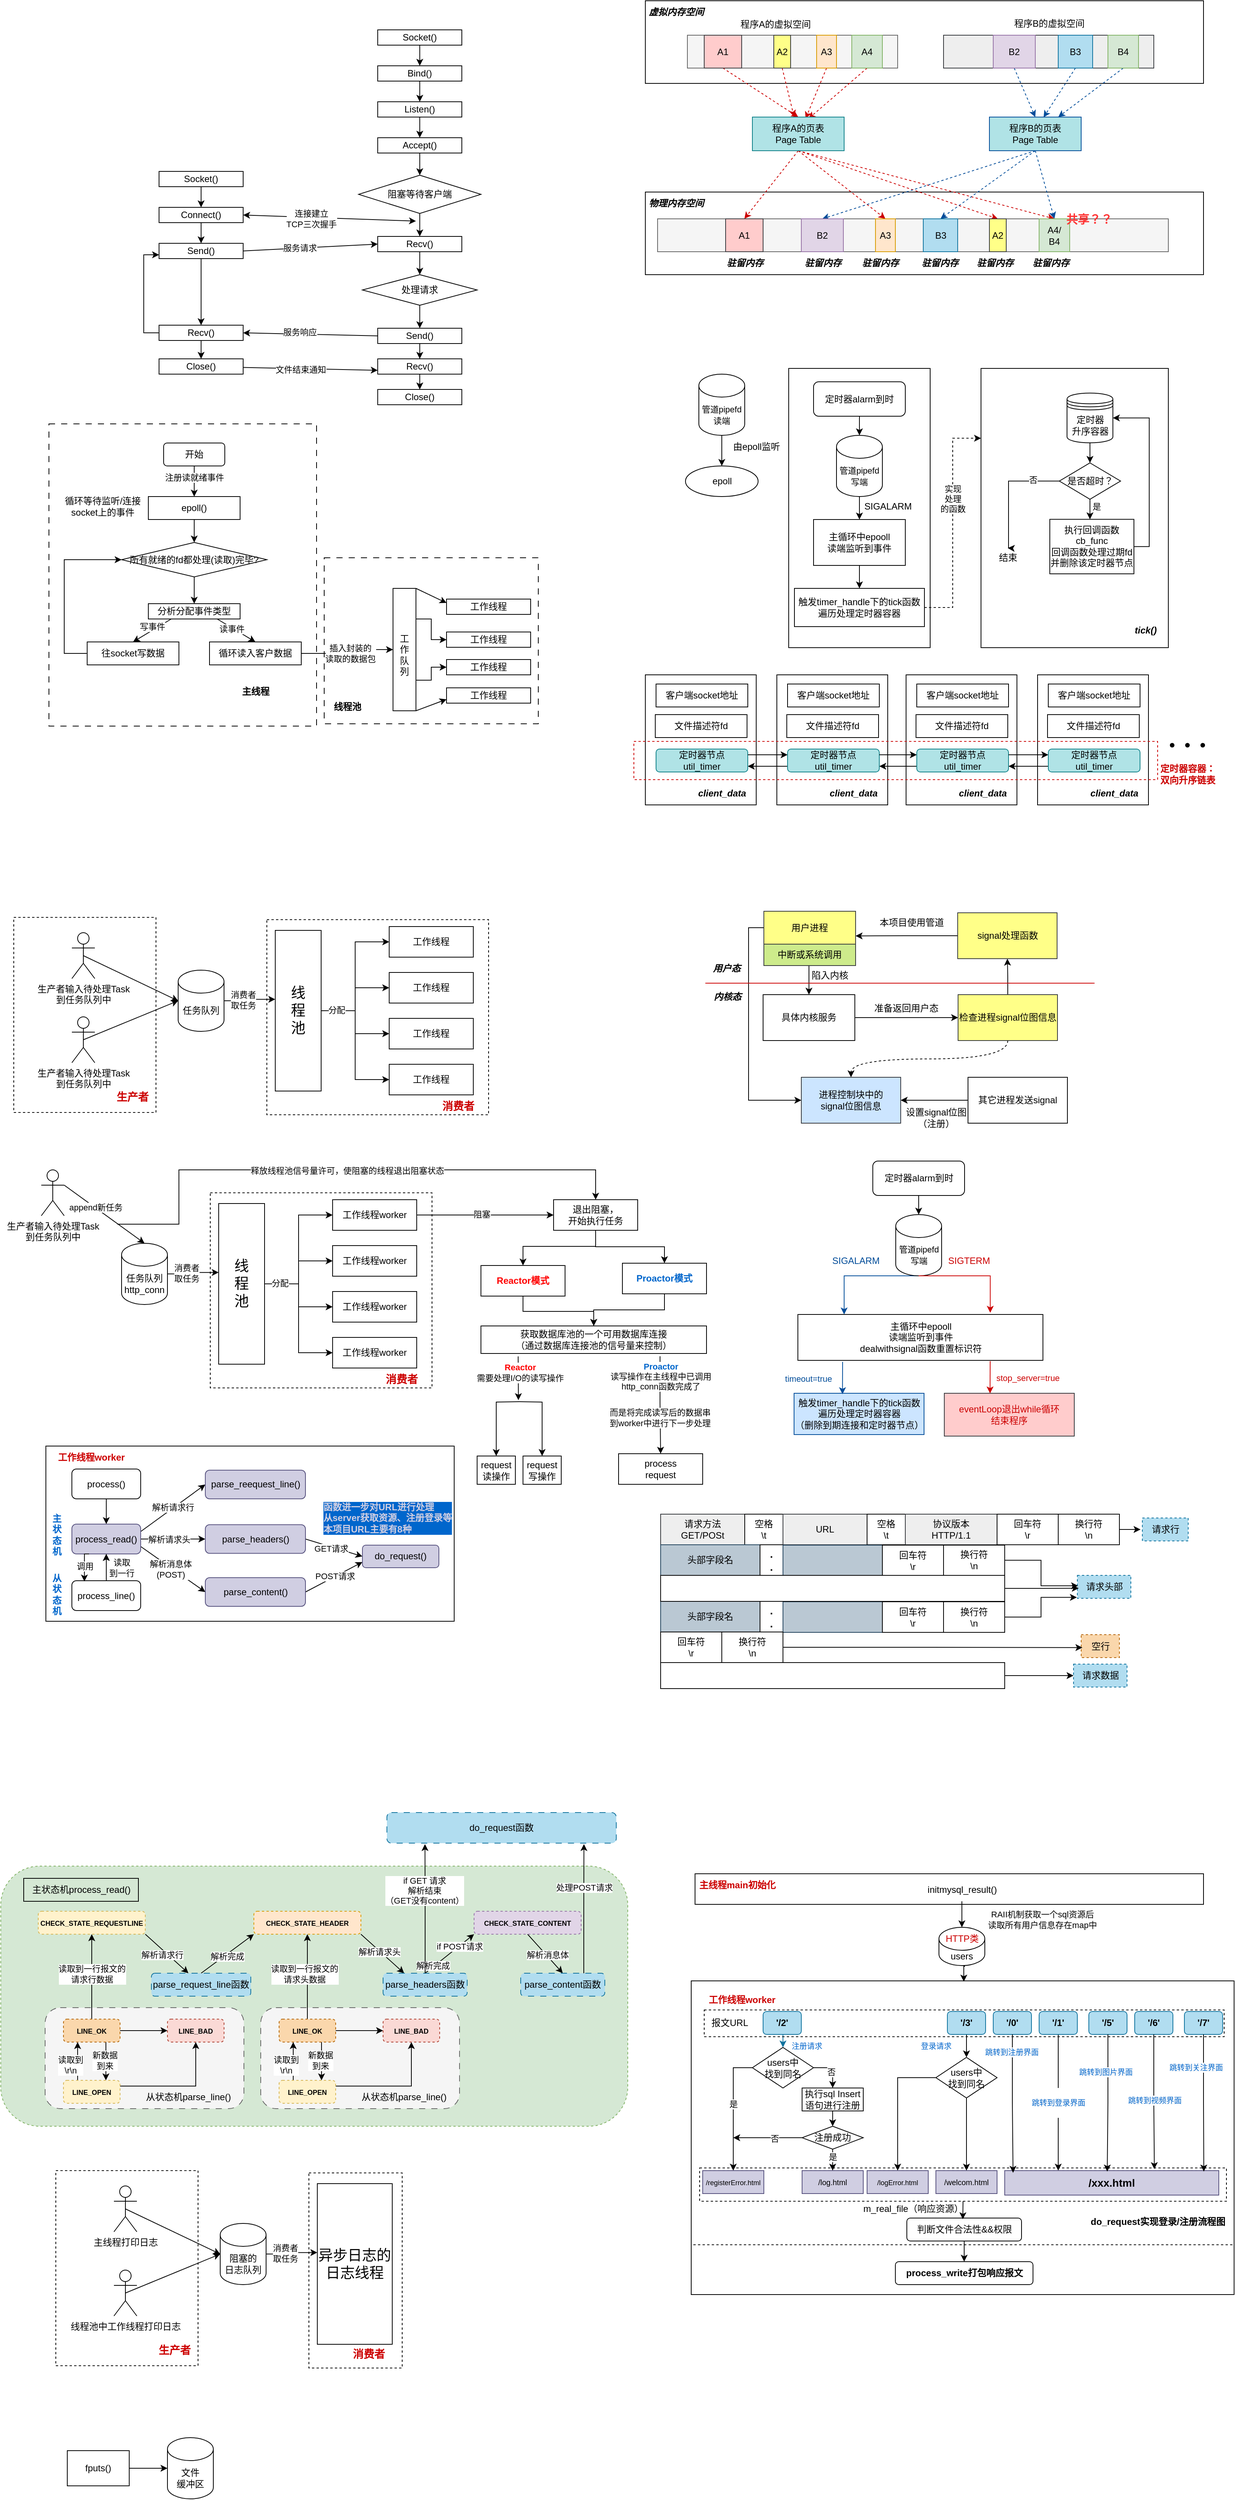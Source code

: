 <mxfile version="24.0.2" type="github">
  <diagram name="第 1 页" id="1_HqDCQ-dHmruRY8cEo1">
    <mxGraphModel dx="1042" dy="543" grid="0" gridSize="10" guides="1" tooltips="1" connect="1" arrows="1" fold="1" page="1" pageScale="1" pageWidth="827" pageHeight="1169" math="0" shadow="0">
      <root>
        <mxCell id="0" />
        <mxCell id="1" parent="0" />
        <mxCell id="uyQCsETFACLwB1ddb7fu-101" value="" style="rounded=0;whiteSpace=wrap;html=1;" vertex="1" parent="1">
          <mxGeometry x="850" y="913" width="145" height="170" as="geometry" />
        </mxCell>
        <mxCell id="uyQCsETFACLwB1ddb7fu-77" value="" style="rounded=0;whiteSpace=wrap;html=1;" vertex="1" parent="1">
          <mxGeometry x="1037.5" y="512.5" width="185" height="365" as="geometry" />
        </mxCell>
        <mxCell id="uyQCsETFACLwB1ddb7fu-38" value="" style="rounded=0;whiteSpace=wrap;html=1;" vertex="1" parent="1">
          <mxGeometry x="850" y="282" width="730" height="108" as="geometry" />
        </mxCell>
        <mxCell id="uyQCsETFACLwB1ddb7fu-39" value="&lt;b&gt;&lt;i&gt;物理内存空间&lt;/i&gt;&lt;/b&gt;" style="text;html=1;align=center;verticalAlign=middle;resizable=0;points=[];autosize=1;strokeColor=none;fillColor=none;" vertex="1" parent="1">
          <mxGeometry x="840" y="282" width="100" height="30" as="geometry" />
        </mxCell>
        <mxCell id="uyQCsETFACLwB1ddb7fu-36" value="" style="rounded=0;whiteSpace=wrap;html=1;" vertex="1" parent="1">
          <mxGeometry x="850" y="32" width="730" height="108" as="geometry" />
        </mxCell>
        <mxCell id="-SEWYiFgOWvP7asbk5Ls-24" value="" style="rounded=0;whiteSpace=wrap;html=1;dashed=1;" parent="1" vertex="1">
          <mxGeometry x="355" y="1233" width="290" height="255" as="geometry" />
        </mxCell>
        <mxCell id="-SEWYiFgOWvP7asbk5Ls-22" value="" style="rounded=0;whiteSpace=wrap;html=1;dashed=1;" parent="1" vertex="1">
          <mxGeometry x="24" y="1230" width="186" height="255" as="geometry" />
        </mxCell>
        <mxCell id="m4xQPMhim5gjdKh0QAaY-30" value="" style="rounded=0;whiteSpace=wrap;html=1;dashed=1;dashPattern=8 8;" parent="1" vertex="1">
          <mxGeometry x="430" y="760" width="280" height="217" as="geometry" />
        </mxCell>
        <mxCell id="m4xQPMhim5gjdKh0QAaY-28" value="" style="rounded=0;whiteSpace=wrap;html=1;strokeColor=default;dashed=1;dashPattern=8 8;" parent="1" vertex="1">
          <mxGeometry x="70" y="585" width="350" height="395" as="geometry" />
        </mxCell>
        <mxCell id="DKz1Kuc2ZKXOYus95oos-3" value="" style="edgeStyle=orthogonalEdgeStyle;rounded=0;orthogonalLoop=1;jettySize=auto;html=1;" parent="1" source="DKz1Kuc2ZKXOYus95oos-1" target="DKz1Kuc2ZKXOYus95oos-2" edge="1">
          <mxGeometry relative="1" as="geometry" />
        </mxCell>
        <mxCell id="DKz1Kuc2ZKXOYus95oos-1" value="Socket()" style="rounded=0;whiteSpace=wrap;html=1;" parent="1" vertex="1">
          <mxGeometry x="500" y="70" width="110" height="20" as="geometry" />
        </mxCell>
        <mxCell id="DKz1Kuc2ZKXOYus95oos-5" value="" style="edgeStyle=orthogonalEdgeStyle;rounded=0;orthogonalLoop=1;jettySize=auto;html=1;" parent="1" source="DKz1Kuc2ZKXOYus95oos-2" target="DKz1Kuc2ZKXOYus95oos-4" edge="1">
          <mxGeometry relative="1" as="geometry" />
        </mxCell>
        <mxCell id="DKz1Kuc2ZKXOYus95oos-2" value="Bind()" style="rounded=0;whiteSpace=wrap;html=1;" parent="1" vertex="1">
          <mxGeometry x="500" y="117" width="110" height="20" as="geometry" />
        </mxCell>
        <mxCell id="DKz1Kuc2ZKXOYus95oos-7" value="" style="edgeStyle=orthogonalEdgeStyle;rounded=0;orthogonalLoop=1;jettySize=auto;html=1;" parent="1" source="DKz1Kuc2ZKXOYus95oos-4" target="DKz1Kuc2ZKXOYus95oos-6" edge="1">
          <mxGeometry relative="1" as="geometry" />
        </mxCell>
        <mxCell id="DKz1Kuc2ZKXOYus95oos-4" value="Listen()" style="rounded=0;whiteSpace=wrap;html=1;" parent="1" vertex="1">
          <mxGeometry x="500" y="164" width="110" height="20" as="geometry" />
        </mxCell>
        <mxCell id="DKz1Kuc2ZKXOYus95oos-9" value="" style="edgeStyle=orthogonalEdgeStyle;rounded=0;orthogonalLoop=1;jettySize=auto;html=1;" parent="1" source="DKz1Kuc2ZKXOYus95oos-6" target="DKz1Kuc2ZKXOYus95oos-8" edge="1">
          <mxGeometry relative="1" as="geometry" />
        </mxCell>
        <mxCell id="DKz1Kuc2ZKXOYus95oos-6" value="Accept()" style="rounded=0;whiteSpace=wrap;html=1;" parent="1" vertex="1">
          <mxGeometry x="500" y="211" width="110" height="20" as="geometry" />
        </mxCell>
        <mxCell id="DKz1Kuc2ZKXOYus95oos-11" value="" style="edgeStyle=orthogonalEdgeStyle;rounded=0;orthogonalLoop=1;jettySize=auto;html=1;" parent="1" source="DKz1Kuc2ZKXOYus95oos-8" target="DKz1Kuc2ZKXOYus95oos-10" edge="1">
          <mxGeometry relative="1" as="geometry" />
        </mxCell>
        <mxCell id="DKz1Kuc2ZKXOYus95oos-8" value="阻塞等待客户端" style="rhombus;whiteSpace=wrap;html=1;" parent="1" vertex="1">
          <mxGeometry x="475" y="260" width="160" height="50" as="geometry" />
        </mxCell>
        <mxCell id="DKz1Kuc2ZKXOYus95oos-17" value="" style="edgeStyle=orthogonalEdgeStyle;rounded=0;orthogonalLoop=1;jettySize=auto;html=1;" parent="1" source="DKz1Kuc2ZKXOYus95oos-10" target="DKz1Kuc2ZKXOYus95oos-16" edge="1">
          <mxGeometry relative="1" as="geometry" />
        </mxCell>
        <mxCell id="DKz1Kuc2ZKXOYus95oos-10" value="Recv()" style="whiteSpace=wrap;html=1;" parent="1" vertex="1">
          <mxGeometry x="500" y="340" width="110" height="20" as="geometry" />
        </mxCell>
        <mxCell id="DKz1Kuc2ZKXOYus95oos-22" style="edgeStyle=orthogonalEdgeStyle;rounded=0;orthogonalLoop=1;jettySize=auto;html=1;exitX=0.5;exitY=1;exitDx=0;exitDy=0;entryX=0.5;entryY=0;entryDx=0;entryDy=0;" parent="1" source="DKz1Kuc2ZKXOYus95oos-16" target="DKz1Kuc2ZKXOYus95oos-19" edge="1">
          <mxGeometry relative="1" as="geometry" />
        </mxCell>
        <mxCell id="DKz1Kuc2ZKXOYus95oos-16" value="处理请求" style="rhombus;whiteSpace=wrap;html=1;" parent="1" vertex="1">
          <mxGeometry x="480" y="390" width="150" height="40" as="geometry" />
        </mxCell>
        <mxCell id="DKz1Kuc2ZKXOYus95oos-18" value="" style="edgeStyle=orthogonalEdgeStyle;rounded=0;orthogonalLoop=1;jettySize=auto;html=1;" parent="1" source="DKz1Kuc2ZKXOYus95oos-19" target="DKz1Kuc2ZKXOYus95oos-20" edge="1">
          <mxGeometry relative="1" as="geometry" />
        </mxCell>
        <mxCell id="DKz1Kuc2ZKXOYus95oos-40" style="rounded=0;orthogonalLoop=1;jettySize=auto;html=1;exitX=0;exitY=0.5;exitDx=0;exitDy=0;entryX=1;entryY=0.5;entryDx=0;entryDy=0;" parent="1" source="DKz1Kuc2ZKXOYus95oos-19" target="DKz1Kuc2ZKXOYus95oos-30" edge="1">
          <mxGeometry relative="1" as="geometry" />
        </mxCell>
        <mxCell id="DKz1Kuc2ZKXOYus95oos-41" value="服务响应" style="edgeLabel;html=1;align=center;verticalAlign=middle;resizable=0;points=[];" parent="DKz1Kuc2ZKXOYus95oos-40" vertex="1" connectable="0">
          <mxGeometry x="0.157" y="-3" relative="1" as="geometry">
            <mxPoint as="offset" />
          </mxGeometry>
        </mxCell>
        <mxCell id="DKz1Kuc2ZKXOYus95oos-19" value="Send()" style="whiteSpace=wrap;html=1;" parent="1" vertex="1">
          <mxGeometry x="500" y="460" width="110" height="20" as="geometry" />
        </mxCell>
        <mxCell id="DKz1Kuc2ZKXOYus95oos-34" style="edgeStyle=orthogonalEdgeStyle;rounded=0;orthogonalLoop=1;jettySize=auto;html=1;exitX=0.5;exitY=1;exitDx=0;exitDy=0;entryX=0.5;entryY=0;entryDx=0;entryDy=0;" parent="1" source="DKz1Kuc2ZKXOYus95oos-20" target="DKz1Kuc2ZKXOYus95oos-33" edge="1">
          <mxGeometry relative="1" as="geometry" />
        </mxCell>
        <mxCell id="DKz1Kuc2ZKXOYus95oos-20" value="Recv()" style="whiteSpace=wrap;html=1;" parent="1" vertex="1">
          <mxGeometry x="500" y="500" width="110" height="20" as="geometry" />
        </mxCell>
        <mxCell id="DKz1Kuc2ZKXOYus95oos-23" value="" style="edgeStyle=orthogonalEdgeStyle;rounded=0;orthogonalLoop=1;jettySize=auto;html=1;" parent="1" source="DKz1Kuc2ZKXOYus95oos-24" target="DKz1Kuc2ZKXOYus95oos-26" edge="1">
          <mxGeometry relative="1" as="geometry" />
        </mxCell>
        <mxCell id="DKz1Kuc2ZKXOYus95oos-24" value="Socket()" style="rounded=0;whiteSpace=wrap;html=1;" parent="1" vertex="1">
          <mxGeometry x="214" y="255" width="110" height="20" as="geometry" />
        </mxCell>
        <mxCell id="DKz1Kuc2ZKXOYus95oos-25" value="" style="edgeStyle=orthogonalEdgeStyle;rounded=0;orthogonalLoop=1;jettySize=auto;html=1;" parent="1" source="DKz1Kuc2ZKXOYus95oos-26" target="DKz1Kuc2ZKXOYus95oos-28" edge="1">
          <mxGeometry relative="1" as="geometry" />
        </mxCell>
        <mxCell id="DKz1Kuc2ZKXOYus95oos-36" style="rounded=0;orthogonalLoop=1;jettySize=auto;html=1;exitX=1;exitY=0.5;exitDx=0;exitDy=0;startArrow=classic;startFill=1;" parent="1" source="DKz1Kuc2ZKXOYus95oos-26" edge="1">
          <mxGeometry relative="1" as="geometry">
            <mxPoint x="550" y="320" as="targetPoint" />
          </mxGeometry>
        </mxCell>
        <mxCell id="DKz1Kuc2ZKXOYus95oos-37" value="连接建立&lt;br&gt;TCP三次握手" style="edgeLabel;html=1;align=center;verticalAlign=middle;resizable=0;points=[];" parent="DKz1Kuc2ZKXOYus95oos-36" vertex="1" connectable="0">
          <mxGeometry x="-0.216" y="-2" relative="1" as="geometry">
            <mxPoint as="offset" />
          </mxGeometry>
        </mxCell>
        <mxCell id="DKz1Kuc2ZKXOYus95oos-26" value="Connect()" style="rounded=0;whiteSpace=wrap;html=1;" parent="1" vertex="1">
          <mxGeometry x="214" y="302" width="110" height="20" as="geometry" />
        </mxCell>
        <mxCell id="DKz1Kuc2ZKXOYus95oos-27" value="" style="edgeStyle=orthogonalEdgeStyle;rounded=0;orthogonalLoop=1;jettySize=auto;html=1;" parent="1" source="DKz1Kuc2ZKXOYus95oos-28" target="DKz1Kuc2ZKXOYus95oos-30" edge="1">
          <mxGeometry relative="1" as="geometry" />
        </mxCell>
        <mxCell id="DKz1Kuc2ZKXOYus95oos-38" style="rounded=0;orthogonalLoop=1;jettySize=auto;html=1;exitX=1;exitY=0.5;exitDx=0;exitDy=0;entryX=0;entryY=0.5;entryDx=0;entryDy=0;" parent="1" source="DKz1Kuc2ZKXOYus95oos-28" target="DKz1Kuc2ZKXOYus95oos-10" edge="1">
          <mxGeometry relative="1" as="geometry" />
        </mxCell>
        <mxCell id="DKz1Kuc2ZKXOYus95oos-39" value="服务请求" style="edgeLabel;html=1;align=center;verticalAlign=middle;resizable=0;points=[];" parent="DKz1Kuc2ZKXOYus95oos-38" vertex="1" connectable="0">
          <mxGeometry x="-0.165" relative="1" as="geometry">
            <mxPoint as="offset" />
          </mxGeometry>
        </mxCell>
        <mxCell id="DKz1Kuc2ZKXOYus95oos-28" value="Send()" style="rounded=0;whiteSpace=wrap;html=1;" parent="1" vertex="1">
          <mxGeometry x="214" y="349" width="110" height="20" as="geometry" />
        </mxCell>
        <mxCell id="DKz1Kuc2ZKXOYus95oos-29" value="" style="edgeStyle=orthogonalEdgeStyle;rounded=0;orthogonalLoop=1;jettySize=auto;html=1;entryX=0.5;entryY=0;entryDx=0;entryDy=0;" parent="1" source="DKz1Kuc2ZKXOYus95oos-30" target="DKz1Kuc2ZKXOYus95oos-31" edge="1">
          <mxGeometry relative="1" as="geometry">
            <mxPoint x="269" y="505" as="targetPoint" />
          </mxGeometry>
        </mxCell>
        <mxCell id="DKz1Kuc2ZKXOYus95oos-35" style="edgeStyle=orthogonalEdgeStyle;rounded=0;orthogonalLoop=1;jettySize=auto;html=1;exitX=0;exitY=0.5;exitDx=0;exitDy=0;entryX=0;entryY=0.75;entryDx=0;entryDy=0;" parent="1" source="DKz1Kuc2ZKXOYus95oos-30" target="DKz1Kuc2ZKXOYus95oos-28" edge="1">
          <mxGeometry relative="1" as="geometry" />
        </mxCell>
        <mxCell id="DKz1Kuc2ZKXOYus95oos-30" value="Recv()" style="rounded=0;whiteSpace=wrap;html=1;" parent="1" vertex="1">
          <mxGeometry x="214" y="456" width="110" height="20" as="geometry" />
        </mxCell>
        <mxCell id="DKz1Kuc2ZKXOYus95oos-42" style="rounded=0;orthogonalLoop=1;jettySize=auto;html=1;entryX=0;entryY=0.75;entryDx=0;entryDy=0;" parent="1" source="DKz1Kuc2ZKXOYus95oos-31" target="DKz1Kuc2ZKXOYus95oos-20" edge="1">
          <mxGeometry relative="1" as="geometry" />
        </mxCell>
        <mxCell id="DKz1Kuc2ZKXOYus95oos-43" value="文件结束通知" style="edgeLabel;html=1;align=center;verticalAlign=middle;resizable=0;points=[];" parent="DKz1Kuc2ZKXOYus95oos-42" vertex="1" connectable="0">
          <mxGeometry x="-0.156" y="-1" relative="1" as="geometry">
            <mxPoint as="offset" />
          </mxGeometry>
        </mxCell>
        <mxCell id="DKz1Kuc2ZKXOYus95oos-31" value="Close()" style="rounded=0;whiteSpace=wrap;html=1;" parent="1" vertex="1">
          <mxGeometry x="214" y="500" width="110" height="20" as="geometry" />
        </mxCell>
        <mxCell id="DKz1Kuc2ZKXOYus95oos-33" value="Close()" style="rounded=0;whiteSpace=wrap;html=1;" parent="1" vertex="1">
          <mxGeometry x="500" y="540" width="110" height="20" as="geometry" />
        </mxCell>
        <mxCell id="m4xQPMhim5gjdKh0QAaY-1" value="" style="edgeStyle=orthogonalEdgeStyle;rounded=0;orthogonalLoop=1;jettySize=auto;html=1;" parent="1" source="DKz1Kuc2ZKXOYus95oos-44" target="DKz1Kuc2ZKXOYus95oos-45" edge="1">
          <mxGeometry relative="1" as="geometry" />
        </mxCell>
        <mxCell id="m4xQPMhim5gjdKh0QAaY-2" value="注册读就绪事件" style="edgeLabel;html=1;align=center;verticalAlign=middle;resizable=0;points=[];" parent="m4xQPMhim5gjdKh0QAaY-1" vertex="1" connectable="0">
          <mxGeometry x="-0.24" relative="1" as="geometry">
            <mxPoint as="offset" />
          </mxGeometry>
        </mxCell>
        <mxCell id="DKz1Kuc2ZKXOYus95oos-44" value="开始" style="rounded=1;whiteSpace=wrap;html=1;" parent="1" vertex="1">
          <mxGeometry x="220" y="610" width="80" height="30" as="geometry" />
        </mxCell>
        <mxCell id="m4xQPMhim5gjdKh0QAaY-5" value="" style="edgeStyle=orthogonalEdgeStyle;rounded=0;orthogonalLoop=1;jettySize=auto;html=1;" parent="1" source="DKz1Kuc2ZKXOYus95oos-45" target="m4xQPMhim5gjdKh0QAaY-4" edge="1">
          <mxGeometry relative="1" as="geometry" />
        </mxCell>
        <mxCell id="DKz1Kuc2ZKXOYus95oos-45" value="epoll()" style="rounded=0;whiteSpace=wrap;html=1;" parent="1" vertex="1">
          <mxGeometry x="200" y="680" width="120" height="30" as="geometry" />
        </mxCell>
        <mxCell id="m4xQPMhim5gjdKh0QAaY-3" value="循环等待监听/连接&lt;br&gt;socket上的事件" style="text;html=1;align=center;verticalAlign=middle;resizable=0;points=[];autosize=1;strokeColor=none;fillColor=none;" parent="1" vertex="1">
          <mxGeometry x="80" y="673" width="120" height="40" as="geometry" />
        </mxCell>
        <mxCell id="m4xQPMhim5gjdKh0QAaY-7" value="" style="edgeStyle=orthogonalEdgeStyle;rounded=0;orthogonalLoop=1;jettySize=auto;html=1;" parent="1" source="m4xQPMhim5gjdKh0QAaY-4" target="m4xQPMhim5gjdKh0QAaY-6" edge="1">
          <mxGeometry relative="1" as="geometry" />
        </mxCell>
        <mxCell id="m4xQPMhim5gjdKh0QAaY-4" value="所有就绪的fd都处理(读取)完毕?" style="rhombus;whiteSpace=wrap;html=1;rounded=0;" parent="1" vertex="1">
          <mxGeometry x="165" y="740" width="190" height="45" as="geometry" />
        </mxCell>
        <mxCell id="m4xQPMhim5gjdKh0QAaY-11" style="rounded=0;orthogonalLoop=1;jettySize=auto;html=1;exitX=0.25;exitY=1;exitDx=0;exitDy=0;entryX=0.5;entryY=0;entryDx=0;entryDy=0;" parent="1" source="m4xQPMhim5gjdKh0QAaY-6" target="m4xQPMhim5gjdKh0QAaY-8" edge="1">
          <mxGeometry relative="1" as="geometry" />
        </mxCell>
        <mxCell id="m4xQPMhim5gjdKh0QAaY-13" value="写事件" style="edgeLabel;html=1;align=center;verticalAlign=middle;resizable=0;points=[];" parent="m4xQPMhim5gjdKh0QAaY-11" vertex="1" connectable="0">
          <mxGeometry x="-0.132" y="-4" relative="1" as="geometry">
            <mxPoint x="-1" as="offset" />
          </mxGeometry>
        </mxCell>
        <mxCell id="m4xQPMhim5gjdKh0QAaY-12" style="rounded=0;orthogonalLoop=1;jettySize=auto;html=1;exitX=0.75;exitY=1;exitDx=0;exitDy=0;entryX=0.5;entryY=0;entryDx=0;entryDy=0;" parent="1" source="m4xQPMhim5gjdKh0QAaY-6" target="m4xQPMhim5gjdKh0QAaY-9" edge="1">
          <mxGeometry relative="1" as="geometry" />
        </mxCell>
        <mxCell id="m4xQPMhim5gjdKh0QAaY-14" value="读事件" style="edgeLabel;html=1;align=center;verticalAlign=middle;resizable=0;points=[];" parent="m4xQPMhim5gjdKh0QAaY-12" vertex="1" connectable="0">
          <mxGeometry x="-0.226" y="-1" relative="1" as="geometry">
            <mxPoint as="offset" />
          </mxGeometry>
        </mxCell>
        <mxCell id="m4xQPMhim5gjdKh0QAaY-6" value="分析分配事件类型" style="whiteSpace=wrap;html=1;rounded=0;" parent="1" vertex="1">
          <mxGeometry x="200" y="820" width="120" height="20" as="geometry" />
        </mxCell>
        <mxCell id="m4xQPMhim5gjdKh0QAaY-10" style="edgeStyle=orthogonalEdgeStyle;rounded=0;orthogonalLoop=1;jettySize=auto;html=1;entryX=0;entryY=0.5;entryDx=0;entryDy=0;" parent="1" source="m4xQPMhim5gjdKh0QAaY-8" target="m4xQPMhim5gjdKh0QAaY-4" edge="1">
          <mxGeometry relative="1" as="geometry">
            <Array as="points">
              <mxPoint x="90" y="885" />
              <mxPoint x="90" y="763" />
            </Array>
          </mxGeometry>
        </mxCell>
        <mxCell id="m4xQPMhim5gjdKh0QAaY-8" value="往socket写数据" style="rounded=0;whiteSpace=wrap;html=1;" parent="1" vertex="1">
          <mxGeometry x="120" y="870" width="120" height="30" as="geometry" />
        </mxCell>
        <mxCell id="m4xQPMhim5gjdKh0QAaY-16" value="" style="edgeStyle=orthogonalEdgeStyle;rounded=0;orthogonalLoop=1;jettySize=auto;html=1;" parent="1" source="m4xQPMhim5gjdKh0QAaY-9" target="m4xQPMhim5gjdKh0QAaY-15" edge="1">
          <mxGeometry relative="1" as="geometry" />
        </mxCell>
        <mxCell id="m4xQPMhim5gjdKh0QAaY-17" value="插入封装的&lt;br&gt;读取的数据包" style="edgeLabel;html=1;align=center;verticalAlign=middle;resizable=0;points=[];" parent="m4xQPMhim5gjdKh0QAaY-16" vertex="1" connectable="0">
          <mxGeometry x="-0.222" y="1" relative="1" as="geometry">
            <mxPoint x="15" y="1" as="offset" />
          </mxGeometry>
        </mxCell>
        <mxCell id="m4xQPMhim5gjdKh0QAaY-9" value="循环读入客户数据" style="rounded=0;whiteSpace=wrap;html=1;" parent="1" vertex="1">
          <mxGeometry x="280" y="870" width="120" height="30" as="geometry" />
        </mxCell>
        <mxCell id="m4xQPMhim5gjdKh0QAaY-20" style="edgeStyle=orthogonalEdgeStyle;rounded=0;orthogonalLoop=1;jettySize=auto;html=1;exitX=1;exitY=0.25;exitDx=0;exitDy=0;entryX=0;entryY=0.5;entryDx=0;entryDy=0;" parent="1" source="m4xQPMhim5gjdKh0QAaY-15" target="m4xQPMhim5gjdKh0QAaY-18" edge="1">
          <mxGeometry relative="1" as="geometry" />
        </mxCell>
        <mxCell id="m4xQPMhim5gjdKh0QAaY-21" style="edgeStyle=orthogonalEdgeStyle;rounded=0;orthogonalLoop=1;jettySize=auto;html=1;exitX=1;exitY=0.75;exitDx=0;exitDy=0;entryX=0;entryY=0.5;entryDx=0;entryDy=0;" parent="1" source="m4xQPMhim5gjdKh0QAaY-15" target="m4xQPMhim5gjdKh0QAaY-19" edge="1">
          <mxGeometry relative="1" as="geometry" />
        </mxCell>
        <mxCell id="m4xQPMhim5gjdKh0QAaY-26" style="rounded=0;orthogonalLoop=1;jettySize=auto;html=1;exitX=1;exitY=1;exitDx=0;exitDy=0;entryX=0;entryY=0.75;entryDx=0;entryDy=0;" parent="1" source="m4xQPMhim5gjdKh0QAaY-15" target="m4xQPMhim5gjdKh0QAaY-24" edge="1">
          <mxGeometry relative="1" as="geometry" />
        </mxCell>
        <mxCell id="m4xQPMhim5gjdKh0QAaY-27" style="rounded=0;orthogonalLoop=1;jettySize=auto;html=1;exitX=1;exitY=0;exitDx=0;exitDy=0;entryX=0;entryY=0.25;entryDx=0;entryDy=0;" parent="1" source="m4xQPMhim5gjdKh0QAaY-15" target="m4xQPMhim5gjdKh0QAaY-23" edge="1">
          <mxGeometry relative="1" as="geometry" />
        </mxCell>
        <mxCell id="m4xQPMhim5gjdKh0QAaY-15" value="&lt;br&gt;工&lt;br&gt;作&lt;br&gt;队&lt;br&gt;列&lt;br&gt;" style="rounded=0;whiteSpace=wrap;html=1;" parent="1" vertex="1">
          <mxGeometry x="520" y="800" width="30" height="160" as="geometry" />
        </mxCell>
        <mxCell id="m4xQPMhim5gjdKh0QAaY-18" value="工作线程" style="whiteSpace=wrap;html=1;" parent="1" vertex="1">
          <mxGeometry x="590" y="857" width="110" height="20" as="geometry" />
        </mxCell>
        <mxCell id="m4xQPMhim5gjdKh0QAaY-19" value="工作线程" style="rounded=0;whiteSpace=wrap;html=1;" parent="1" vertex="1">
          <mxGeometry x="590" y="893" width="110" height="20" as="geometry" />
        </mxCell>
        <mxCell id="m4xQPMhim5gjdKh0QAaY-23" value="工作线程" style="whiteSpace=wrap;html=1;" parent="1" vertex="1">
          <mxGeometry x="590" y="814" width="110" height="20" as="geometry" />
        </mxCell>
        <mxCell id="m4xQPMhim5gjdKh0QAaY-24" value="工作线程" style="rounded=0;whiteSpace=wrap;html=1;" parent="1" vertex="1">
          <mxGeometry x="590" y="930" width="110" height="20" as="geometry" />
        </mxCell>
        <mxCell id="m4xQPMhim5gjdKh0QAaY-29" value="&lt;b&gt;主线程&lt;/b&gt;" style="text;html=1;align=center;verticalAlign=middle;resizable=0;points=[];autosize=1;strokeColor=none;fillColor=none;" parent="1" vertex="1">
          <mxGeometry x="310" y="920" width="60" height="30" as="geometry" />
        </mxCell>
        <mxCell id="m4xQPMhim5gjdKh0QAaY-31" value="&lt;b&gt;线程池&lt;/b&gt;" style="text;html=1;align=center;verticalAlign=middle;resizable=0;points=[];autosize=1;strokeColor=none;fillColor=none;" parent="1" vertex="1">
          <mxGeometry x="430" y="940" width="60" height="30" as="geometry" />
        </mxCell>
        <mxCell id="-SEWYiFgOWvP7asbk5Ls-1" value="任务队列" style="shape=cylinder3;whiteSpace=wrap;html=1;boundedLbl=1;backgroundOutline=1;size=15;" parent="1" vertex="1">
          <mxGeometry x="239" y="1299" width="60" height="80" as="geometry" />
        </mxCell>
        <mxCell id="-SEWYiFgOWvP7asbk5Ls-2" value="生产者输入待处理Task&lt;br&gt;到任务队列中" style="shape=umlActor;verticalLabelPosition=bottom;verticalAlign=top;html=1;outlineConnect=0;" parent="1" vertex="1">
          <mxGeometry x="100" y="1250" width="30" height="60" as="geometry" />
        </mxCell>
        <mxCell id="-SEWYiFgOWvP7asbk5Ls-5" value="生产者输入待处理Task&lt;br&gt;到任务队列中" style="shape=umlActor;verticalLabelPosition=bottom;verticalAlign=top;html=1;outlineConnect=0;" parent="1" vertex="1">
          <mxGeometry x="100" y="1360" width="30" height="60" as="geometry" />
        </mxCell>
        <mxCell id="-SEWYiFgOWvP7asbk5Ls-8" style="rounded=0;orthogonalLoop=1;jettySize=auto;html=1;exitX=0.5;exitY=0.5;exitDx=0;exitDy=0;exitPerimeter=0;entryX=0;entryY=0.5;entryDx=0;entryDy=0;entryPerimeter=0;" parent="1" source="-SEWYiFgOWvP7asbk5Ls-2" target="-SEWYiFgOWvP7asbk5Ls-1" edge="1">
          <mxGeometry relative="1" as="geometry" />
        </mxCell>
        <mxCell id="-SEWYiFgOWvP7asbk5Ls-9" style="rounded=0;orthogonalLoop=1;jettySize=auto;html=1;exitX=0.5;exitY=0.5;exitDx=0;exitDy=0;exitPerimeter=0;entryX=0;entryY=0.5;entryDx=0;entryDy=0;entryPerimeter=0;" parent="1" source="-SEWYiFgOWvP7asbk5Ls-5" target="-SEWYiFgOWvP7asbk5Ls-1" edge="1">
          <mxGeometry relative="1" as="geometry" />
        </mxCell>
        <mxCell id="-SEWYiFgOWvP7asbk5Ls-17" style="edgeStyle=orthogonalEdgeStyle;rounded=0;orthogonalLoop=1;jettySize=auto;html=1;exitX=1;exitY=0.5;exitDx=0;exitDy=0;entryX=0;entryY=0.5;entryDx=0;entryDy=0;" parent="1" source="-SEWYiFgOWvP7asbk5Ls-10" target="-SEWYiFgOWvP7asbk5Ls-11" edge="1">
          <mxGeometry relative="1" as="geometry" />
        </mxCell>
        <mxCell id="-SEWYiFgOWvP7asbk5Ls-18" style="edgeStyle=orthogonalEdgeStyle;rounded=0;orthogonalLoop=1;jettySize=auto;html=1;exitX=1;exitY=0.5;exitDx=0;exitDy=0;entryX=0;entryY=0.5;entryDx=0;entryDy=0;" parent="1" source="-SEWYiFgOWvP7asbk5Ls-10" target="-SEWYiFgOWvP7asbk5Ls-12" edge="1">
          <mxGeometry relative="1" as="geometry" />
        </mxCell>
        <mxCell id="-SEWYiFgOWvP7asbk5Ls-19" style="edgeStyle=orthogonalEdgeStyle;rounded=0;orthogonalLoop=1;jettySize=auto;html=1;exitX=1;exitY=0.5;exitDx=0;exitDy=0;entryX=0;entryY=0.5;entryDx=0;entryDy=0;" parent="1" source="-SEWYiFgOWvP7asbk5Ls-10" target="-SEWYiFgOWvP7asbk5Ls-13" edge="1">
          <mxGeometry relative="1" as="geometry" />
        </mxCell>
        <mxCell id="-SEWYiFgOWvP7asbk5Ls-20" style="edgeStyle=orthogonalEdgeStyle;rounded=0;orthogonalLoop=1;jettySize=auto;html=1;exitX=1;exitY=0.5;exitDx=0;exitDy=0;entryX=0;entryY=0.5;entryDx=0;entryDy=0;" parent="1" source="-SEWYiFgOWvP7asbk5Ls-10" target="-SEWYiFgOWvP7asbk5Ls-14" edge="1">
          <mxGeometry relative="1" as="geometry" />
        </mxCell>
        <mxCell id="-SEWYiFgOWvP7asbk5Ls-21" value="分配" style="edgeLabel;html=1;align=center;verticalAlign=middle;resizable=0;points=[];" parent="-SEWYiFgOWvP7asbk5Ls-20" vertex="1" connectable="0">
          <mxGeometry x="-0.779" y="1" relative="1" as="geometry">
            <mxPoint as="offset" />
          </mxGeometry>
        </mxCell>
        <mxCell id="-SEWYiFgOWvP7asbk5Ls-10" value="&lt;font style=&quot;font-size: 19px;&quot;&gt;线&lt;br&gt;程&lt;br&gt;池&lt;/font&gt;" style="rounded=0;whiteSpace=wrap;html=1;" parent="1" vertex="1">
          <mxGeometry x="366" y="1247" width="60" height="210" as="geometry" />
        </mxCell>
        <mxCell id="-SEWYiFgOWvP7asbk5Ls-11" value="工作线程" style="rounded=0;whiteSpace=wrap;html=1;" parent="1" vertex="1">
          <mxGeometry x="515" y="1242" width="110" height="40" as="geometry" />
        </mxCell>
        <mxCell id="-SEWYiFgOWvP7asbk5Ls-12" value="工作线程" style="rounded=0;whiteSpace=wrap;html=1;" parent="1" vertex="1">
          <mxGeometry x="515" y="1302" width="110" height="40" as="geometry" />
        </mxCell>
        <mxCell id="-SEWYiFgOWvP7asbk5Ls-13" value="工作线程" style="rounded=0;whiteSpace=wrap;html=1;" parent="1" vertex="1">
          <mxGeometry x="515" y="1362" width="110" height="40" as="geometry" />
        </mxCell>
        <mxCell id="-SEWYiFgOWvP7asbk5Ls-14" value="工作线程" style="rounded=0;whiteSpace=wrap;html=1;" parent="1" vertex="1">
          <mxGeometry x="515" y="1422" width="110" height="40" as="geometry" />
        </mxCell>
        <mxCell id="-SEWYiFgOWvP7asbk5Ls-15" style="edgeStyle=orthogonalEdgeStyle;rounded=0;orthogonalLoop=1;jettySize=auto;html=1;exitX=1;exitY=0.5;exitDx=0;exitDy=0;exitPerimeter=0;entryX=0;entryY=0.429;entryDx=0;entryDy=0;entryPerimeter=0;" parent="1" source="-SEWYiFgOWvP7asbk5Ls-1" target="-SEWYiFgOWvP7asbk5Ls-10" edge="1">
          <mxGeometry relative="1" as="geometry" />
        </mxCell>
        <mxCell id="-SEWYiFgOWvP7asbk5Ls-16" value="消费者&lt;br&gt;取任务" style="edgeLabel;html=1;align=center;verticalAlign=middle;resizable=0;points=[];" parent="-SEWYiFgOWvP7asbk5Ls-15" vertex="1" connectable="0">
          <mxGeometry x="-0.108" y="1" relative="1" as="geometry">
            <mxPoint x="-6" as="offset" />
          </mxGeometry>
        </mxCell>
        <mxCell id="-SEWYiFgOWvP7asbk5Ls-23" value="&lt;font color=&quot;#cc0000&quot; style=&quot;font-size: 14px;&quot;&gt;&lt;b&gt;生产者&lt;/b&gt;&lt;/font&gt;" style="text;html=1;align=center;verticalAlign=middle;resizable=0;points=[];autosize=1;strokeColor=none;fillColor=none;" parent="1" vertex="1">
          <mxGeometry x="144" y="1450" width="70" height="30" as="geometry" />
        </mxCell>
        <mxCell id="-SEWYiFgOWvP7asbk5Ls-25" value="&lt;font color=&quot;#cc0000&quot; style=&quot;font-size: 14px;&quot;&gt;&lt;b&gt;消费者&lt;/b&gt;&lt;/font&gt;" style="text;html=1;align=center;verticalAlign=middle;resizable=0;points=[];autosize=1;strokeColor=none;fillColor=none;" parent="1" vertex="1">
          <mxGeometry x="570" y="1462" width="70" height="30" as="geometry" />
        </mxCell>
        <mxCell id="jEIaa_g_1_Zy7GzbISjY-1" value="" style="rounded=0;whiteSpace=wrap;html=1;dashed=1;" parent="1" vertex="1">
          <mxGeometry x="281" y="1590" width="290" height="255" as="geometry" />
        </mxCell>
        <mxCell id="jEIaa_g_1_Zy7GzbISjY-2" value="任务队列&lt;div&gt;http_conn&lt;/div&gt;" style="shape=cylinder3;whiteSpace=wrap;html=1;boundedLbl=1;backgroundOutline=1;size=15;" parent="1" vertex="1">
          <mxGeometry x="165" y="1656" width="60" height="80" as="geometry" />
        </mxCell>
        <mxCell id="jEIaa_g_1_Zy7GzbISjY-3" style="edgeStyle=orthogonalEdgeStyle;rounded=0;orthogonalLoop=1;jettySize=auto;html=1;exitX=1;exitY=0.5;exitDx=0;exitDy=0;entryX=0;entryY=0.5;entryDx=0;entryDy=0;" parent="1" source="jEIaa_g_1_Zy7GzbISjY-8" target="jEIaa_g_1_Zy7GzbISjY-9" edge="1">
          <mxGeometry relative="1" as="geometry" />
        </mxCell>
        <mxCell id="jEIaa_g_1_Zy7GzbISjY-4" style="edgeStyle=orthogonalEdgeStyle;rounded=0;orthogonalLoop=1;jettySize=auto;html=1;exitX=1;exitY=0.5;exitDx=0;exitDy=0;entryX=0;entryY=0.5;entryDx=0;entryDy=0;" parent="1" source="jEIaa_g_1_Zy7GzbISjY-8" target="jEIaa_g_1_Zy7GzbISjY-10" edge="1">
          <mxGeometry relative="1" as="geometry" />
        </mxCell>
        <mxCell id="jEIaa_g_1_Zy7GzbISjY-5" style="edgeStyle=orthogonalEdgeStyle;rounded=0;orthogonalLoop=1;jettySize=auto;html=1;exitX=1;exitY=0.5;exitDx=0;exitDy=0;entryX=0;entryY=0.5;entryDx=0;entryDy=0;" parent="1" source="jEIaa_g_1_Zy7GzbISjY-8" target="jEIaa_g_1_Zy7GzbISjY-11" edge="1">
          <mxGeometry relative="1" as="geometry" />
        </mxCell>
        <mxCell id="jEIaa_g_1_Zy7GzbISjY-6" style="edgeStyle=orthogonalEdgeStyle;rounded=0;orthogonalLoop=1;jettySize=auto;html=1;exitX=1;exitY=0.5;exitDx=0;exitDy=0;entryX=0;entryY=0.5;entryDx=0;entryDy=0;" parent="1" source="jEIaa_g_1_Zy7GzbISjY-8" target="jEIaa_g_1_Zy7GzbISjY-12" edge="1">
          <mxGeometry relative="1" as="geometry" />
        </mxCell>
        <mxCell id="jEIaa_g_1_Zy7GzbISjY-7" value="分配" style="edgeLabel;html=1;align=center;verticalAlign=middle;resizable=0;points=[];" parent="jEIaa_g_1_Zy7GzbISjY-6" vertex="1" connectable="0">
          <mxGeometry x="-0.779" y="1" relative="1" as="geometry">
            <mxPoint as="offset" />
          </mxGeometry>
        </mxCell>
        <mxCell id="jEIaa_g_1_Zy7GzbISjY-8" value="&lt;font style=&quot;font-size: 19px;&quot;&gt;线&lt;br&gt;程&lt;br&gt;池&lt;/font&gt;" style="rounded=0;whiteSpace=wrap;html=1;" parent="1" vertex="1">
          <mxGeometry x="292" y="1604" width="60" height="210" as="geometry" />
        </mxCell>
        <mxCell id="jEIaa_g_1_Zy7GzbISjY-17" value="" style="edgeStyle=orthogonalEdgeStyle;rounded=0;orthogonalLoop=1;jettySize=auto;html=1;" parent="1" source="jEIaa_g_1_Zy7GzbISjY-9" target="jEIaa_g_1_Zy7GzbISjY-16" edge="1">
          <mxGeometry relative="1" as="geometry" />
        </mxCell>
        <mxCell id="jEIaa_g_1_Zy7GzbISjY-27" value="阻塞" style="edgeLabel;html=1;align=center;verticalAlign=middle;resizable=0;points=[];" parent="jEIaa_g_1_Zy7GzbISjY-17" vertex="1" connectable="0">
          <mxGeometry x="-0.055" y="1" relative="1" as="geometry">
            <mxPoint as="offset" />
          </mxGeometry>
        </mxCell>
        <mxCell id="jEIaa_g_1_Zy7GzbISjY-9" value="工作线程worker" style="rounded=0;whiteSpace=wrap;html=1;" parent="1" vertex="1">
          <mxGeometry x="441" y="1599" width="110" height="40" as="geometry" />
        </mxCell>
        <mxCell id="jEIaa_g_1_Zy7GzbISjY-10" value="工作线程worker" style="rounded=0;whiteSpace=wrap;html=1;" parent="1" vertex="1">
          <mxGeometry x="441" y="1659" width="110" height="40" as="geometry" />
        </mxCell>
        <mxCell id="jEIaa_g_1_Zy7GzbISjY-11" value="工作线程worker" style="rounded=0;whiteSpace=wrap;html=1;" parent="1" vertex="1">
          <mxGeometry x="441" y="1719" width="110" height="40" as="geometry" />
        </mxCell>
        <mxCell id="jEIaa_g_1_Zy7GzbISjY-12" value="工作线程worker" style="rounded=0;whiteSpace=wrap;html=1;" parent="1" vertex="1">
          <mxGeometry x="441" y="1779" width="110" height="40" as="geometry" />
        </mxCell>
        <mxCell id="jEIaa_g_1_Zy7GzbISjY-13" style="edgeStyle=orthogonalEdgeStyle;rounded=0;orthogonalLoop=1;jettySize=auto;html=1;exitX=1;exitY=0.5;exitDx=0;exitDy=0;exitPerimeter=0;entryX=0;entryY=0.429;entryDx=0;entryDy=0;entryPerimeter=0;" parent="1" source="jEIaa_g_1_Zy7GzbISjY-2" target="jEIaa_g_1_Zy7GzbISjY-8" edge="1">
          <mxGeometry relative="1" as="geometry" />
        </mxCell>
        <mxCell id="jEIaa_g_1_Zy7GzbISjY-14" value="消费者&lt;br&gt;取任务" style="edgeLabel;html=1;align=center;verticalAlign=middle;resizable=0;points=[];" parent="jEIaa_g_1_Zy7GzbISjY-13" vertex="1" connectable="0">
          <mxGeometry x="-0.108" y="1" relative="1" as="geometry">
            <mxPoint x="-6" as="offset" />
          </mxGeometry>
        </mxCell>
        <mxCell id="jEIaa_g_1_Zy7GzbISjY-15" value="&lt;font color=&quot;#cc0000&quot; style=&quot;font-size: 14px;&quot;&gt;&lt;b&gt;消费者&lt;/b&gt;&lt;/font&gt;" style="text;html=1;align=center;verticalAlign=middle;resizable=0;points=[];autosize=1;strokeColor=none;fillColor=none;" parent="1" vertex="1">
          <mxGeometry x="496" y="1819" width="70" height="30" as="geometry" />
        </mxCell>
        <mxCell id="jEIaa_g_1_Zy7GzbISjY-30" value="" style="edgeStyle=orthogonalEdgeStyle;rounded=0;orthogonalLoop=1;jettySize=auto;html=1;entryX=0.5;entryY=0;entryDx=0;entryDy=0;" parent="1" source="jEIaa_g_1_Zy7GzbISjY-16" target="jEIaa_g_1_Zy7GzbISjY-28" edge="1">
          <mxGeometry relative="1" as="geometry">
            <mxPoint x="645" y="1680" as="targetPoint" />
            <Array as="points">
              <mxPoint x="785" y="1660" />
              <mxPoint x="690" y="1660" />
            </Array>
          </mxGeometry>
        </mxCell>
        <mxCell id="jEIaa_g_1_Zy7GzbISjY-32" style="edgeStyle=orthogonalEdgeStyle;rounded=0;orthogonalLoop=1;jettySize=auto;html=1;exitX=0.5;exitY=1;exitDx=0;exitDy=0;entryX=0.5;entryY=0;entryDx=0;entryDy=0;" parent="1" source="jEIaa_g_1_Zy7GzbISjY-16" target="jEIaa_g_1_Zy7GzbISjY-31" edge="1">
          <mxGeometry relative="1" as="geometry" />
        </mxCell>
        <mxCell id="jEIaa_g_1_Zy7GzbISjY-16" value="退出阻塞，&lt;div&gt;开始执行任务&lt;/div&gt;" style="rounded=0;whiteSpace=wrap;html=1;" parent="1" vertex="1">
          <mxGeometry x="730" y="1599" width="110" height="40" as="geometry" />
        </mxCell>
        <mxCell id="jEIaa_g_1_Zy7GzbISjY-21" value="生产者输入待处理Task&lt;br&gt;到任务队列中" style="shape=umlActor;verticalLabelPosition=bottom;verticalAlign=top;html=1;outlineConnect=0;" parent="1" vertex="1">
          <mxGeometry x="60" y="1560" width="30" height="60" as="geometry" />
        </mxCell>
        <mxCell id="jEIaa_g_1_Zy7GzbISjY-22" style="rounded=0;orthogonalLoop=1;jettySize=auto;html=1;exitX=1;exitY=0.333;exitDx=0;exitDy=0;exitPerimeter=0;entryX=0.5;entryY=0;entryDx=0;entryDy=0;entryPerimeter=0;" parent="1" source="jEIaa_g_1_Zy7GzbISjY-21" target="jEIaa_g_1_Zy7GzbISjY-2" edge="1">
          <mxGeometry relative="1" as="geometry" />
        </mxCell>
        <mxCell id="jEIaa_g_1_Zy7GzbISjY-24" value="append新任务" style="edgeLabel;html=1;align=center;verticalAlign=middle;resizable=0;points=[];" parent="jEIaa_g_1_Zy7GzbISjY-22" vertex="1" connectable="0">
          <mxGeometry x="-0.23" y="1" relative="1" as="geometry">
            <mxPoint as="offset" />
          </mxGeometry>
        </mxCell>
        <mxCell id="jEIaa_g_1_Zy7GzbISjY-25" value="" style="endArrow=classic;html=1;rounded=0;entryX=0.5;entryY=0;entryDx=0;entryDy=0;edgeStyle=orthogonalEdgeStyle;" parent="1" target="jEIaa_g_1_Zy7GzbISjY-16" edge="1">
          <mxGeometry width="50" height="50" relative="1" as="geometry">
            <mxPoint x="160" y="1630" as="sourcePoint" />
            <mxPoint x="440" y="1520" as="targetPoint" />
            <Array as="points">
              <mxPoint x="160" y="1631" />
              <mxPoint x="240" y="1631" />
              <mxPoint x="240" y="1560" />
              <mxPoint x="785" y="1560" />
            </Array>
          </mxGeometry>
        </mxCell>
        <mxCell id="jEIaa_g_1_Zy7GzbISjY-26" value="释放线程池信号量许可，使阻塞的线程退出阻塞状态" style="edgeLabel;html=1;align=center;verticalAlign=middle;resizable=0;points=[];" parent="jEIaa_g_1_Zy7GzbISjY-25" vertex="1" connectable="0">
          <mxGeometry x="0.01" y="-1" relative="1" as="geometry">
            <mxPoint as="offset" />
          </mxGeometry>
        </mxCell>
        <mxCell id="jEIaa_g_1_Zy7GzbISjY-55" style="edgeStyle=orthogonalEdgeStyle;rounded=0;orthogonalLoop=1;jettySize=auto;html=1;exitX=0.5;exitY=1;exitDx=0;exitDy=0;entryX=0.5;entryY=0;entryDx=0;entryDy=0;" parent="1" source="jEIaa_g_1_Zy7GzbISjY-28" target="jEIaa_g_1_Zy7GzbISjY-52" edge="1">
          <mxGeometry relative="1" as="geometry">
            <Array as="points">
              <mxPoint x="690" y="1745" />
              <mxPoint x="783" y="1745" />
            </Array>
          </mxGeometry>
        </mxCell>
        <mxCell id="jEIaa_g_1_Zy7GzbISjY-28" value="&lt;font color=&quot;#ff0000&quot;&gt;&lt;b&gt;Reactor模式&lt;/b&gt;&lt;/font&gt;" style="rounded=0;whiteSpace=wrap;html=1;" parent="1" vertex="1">
          <mxGeometry x="635" y="1685" width="110" height="40" as="geometry" />
        </mxCell>
        <mxCell id="jEIaa_g_1_Zy7GzbISjY-58" style="edgeStyle=orthogonalEdgeStyle;rounded=0;orthogonalLoop=1;jettySize=auto;html=1;exitX=0.5;exitY=1;exitDx=0;exitDy=0;entryX=0.5;entryY=0;entryDx=0;entryDy=0;" parent="1" source="jEIaa_g_1_Zy7GzbISjY-31" target="jEIaa_g_1_Zy7GzbISjY-52" edge="1">
          <mxGeometry relative="1" as="geometry" />
        </mxCell>
        <mxCell id="jEIaa_g_1_Zy7GzbISjY-31" value="&lt;font color=&quot;#0066cc&quot;&gt;&lt;b&gt;Proactor模式&lt;/b&gt;&lt;/font&gt;" style="rounded=0;whiteSpace=wrap;html=1;" parent="1" vertex="1">
          <mxGeometry x="820" y="1682" width="110" height="40" as="geometry" />
        </mxCell>
        <mxCell id="jEIaa_g_1_Zy7GzbISjY-43" value="" style="edgeStyle=orthogonalEdgeStyle;rounded=0;orthogonalLoop=1;jettySize=auto;html=1;" parent="1" target="jEIaa_g_1_Zy7GzbISjY-50" edge="1">
          <mxGeometry relative="1" as="geometry">
            <mxPoint x="685" y="1863" as="sourcePoint" />
          </mxGeometry>
        </mxCell>
        <mxCell id="jEIaa_g_1_Zy7GzbISjY-45" style="edgeStyle=orthogonalEdgeStyle;rounded=0;orthogonalLoop=1;jettySize=auto;html=1;exitX=0.5;exitY=1;exitDx=0;exitDy=0;entryX=0.5;entryY=0;entryDx=0;entryDy=0;" parent="1" target="jEIaa_g_1_Zy7GzbISjY-51" edge="1">
          <mxGeometry relative="1" as="geometry">
            <mxPoint x="685" y="1863" as="sourcePoint" />
          </mxGeometry>
        </mxCell>
        <mxCell id="jEIaa_g_1_Zy7GzbISjY-46" value="" style="edgeStyle=orthogonalEdgeStyle;rounded=0;orthogonalLoop=1;jettySize=auto;html=1;exitX=0.794;exitY=1.1;exitDx=0;exitDy=0;exitPerimeter=0;" parent="1" source="jEIaa_g_1_Zy7GzbISjY-52" target="jEIaa_g_1_Zy7GzbISjY-49" edge="1">
          <mxGeometry relative="1" as="geometry">
            <mxPoint x="870" y="1860" as="sourcePoint" />
          </mxGeometry>
        </mxCell>
        <mxCell id="jEIaa_g_1_Zy7GzbISjY-47" value="&lt;div&gt;&lt;font color=&quot;#0066cc&quot;&gt;&lt;b&gt;Proactor&lt;/b&gt;&lt;/font&gt;&lt;/div&gt;读写操作在主线程中已调用&lt;div&gt;http_conn函数完成了&lt;/div&gt;" style="edgeLabel;html=1;align=center;verticalAlign=middle;resizable=0;points=[];" parent="jEIaa_g_1_Zy7GzbISjY-46" vertex="1" connectable="0">
          <mxGeometry x="-0.44" y="1" relative="1" as="geometry">
            <mxPoint y="-10" as="offset" />
          </mxGeometry>
        </mxCell>
        <mxCell id="jEIaa_g_1_Zy7GzbISjY-48" value="而是将完成读写后的数据串&lt;div&gt;到worker中进行下一步处理&lt;/div&gt;" style="edgeLabel;html=1;align=center;verticalAlign=middle;resizable=0;points=[];" parent="jEIaa_g_1_Zy7GzbISjY-46" vertex="1" connectable="0">
          <mxGeometry x="0.256" y="-1" relative="1" as="geometry">
            <mxPoint as="offset" />
          </mxGeometry>
        </mxCell>
        <mxCell id="jEIaa_g_1_Zy7GzbISjY-49" value="process&lt;div&gt;request&lt;/div&gt;" style="rounded=0;whiteSpace=wrap;html=1;" parent="1" vertex="1">
          <mxGeometry x="815" y="1931" width="110" height="40" as="geometry" />
        </mxCell>
        <mxCell id="jEIaa_g_1_Zy7GzbISjY-50" value="&lt;div&gt;request&lt;/div&gt;读操作" style="rounded=0;whiteSpace=wrap;html=1;" parent="1" vertex="1">
          <mxGeometry x="630" y="1934" width="50" height="37" as="geometry" />
        </mxCell>
        <mxCell id="jEIaa_g_1_Zy7GzbISjY-51" value="&lt;div&gt;request&lt;br&gt;&lt;/div&gt;写操作" style="rounded=0;whiteSpace=wrap;html=1;" parent="1" vertex="1">
          <mxGeometry x="690" y="1934" width="50" height="37" as="geometry" />
        </mxCell>
        <mxCell id="jEIaa_g_1_Zy7GzbISjY-52" value="获取数据库池的一个可用数据库连接&lt;div&gt;（通过数据库连接池的信号量来控制）&lt;/div&gt;" style="rounded=0;whiteSpace=wrap;html=1;" parent="1" vertex="1">
          <mxGeometry x="635" y="1764" width="295" height="36" as="geometry" />
        </mxCell>
        <mxCell id="jEIaa_g_1_Zy7GzbISjY-61" value="" style="endArrow=classic;html=1;rounded=0;exitX=0.165;exitY=1.078;exitDx=0;exitDy=0;exitPerimeter=0;" parent="1" edge="1">
          <mxGeometry width="50" height="50" relative="1" as="geometry">
            <mxPoint x="683.675" y="1803.808" as="sourcePoint" />
            <mxPoint x="684" y="1861" as="targetPoint" />
          </mxGeometry>
        </mxCell>
        <mxCell id="jEIaa_g_1_Zy7GzbISjY-62" value="&lt;div&gt;&lt;font color=&quot;#ff0000&quot;&gt;&lt;b&gt;Reactor&lt;/b&gt;&lt;/font&gt;&lt;/div&gt;需要处理I/O的读写操作" style="edgeLabel;html=1;align=center;verticalAlign=middle;resizable=0;points=[];" parent="jEIaa_g_1_Zy7GzbISjY-61" vertex="1" connectable="0">
          <mxGeometry x="-0.28" y="2" relative="1" as="geometry">
            <mxPoint as="offset" />
          </mxGeometry>
        </mxCell>
        <mxCell id="jEIaa_g_1_Zy7GzbISjY-64" value="" style="rounded=1;whiteSpace=wrap;html=1;fillColor=#d5e8d4;strokeColor=#82b366;dashed=1;" parent="1" vertex="1">
          <mxGeometry x="7" y="2470" width="820" height="340" as="geometry" />
        </mxCell>
        <mxCell id="jEIaa_g_1_Zy7GzbISjY-65" value="主状态机process_read()" style="text;html=1;align=center;verticalAlign=middle;resizable=0;points=[];autosize=1;strokeColor=default;fillColor=none;" parent="1" vertex="1">
          <mxGeometry x="37" y="2486" width="150" height="30" as="geometry" />
        </mxCell>
        <mxCell id="jEIaa_g_1_Zy7GzbISjY-97" style="rounded=0;orthogonalLoop=1;jettySize=auto;html=1;exitX=1;exitY=1;exitDx=0;exitDy=0;" parent="1" source="jEIaa_g_1_Zy7GzbISjY-66" target="jEIaa_g_1_Zy7GzbISjY-96" edge="1">
          <mxGeometry relative="1" as="geometry" />
        </mxCell>
        <mxCell id="jEIaa_g_1_Zy7GzbISjY-98" value="解析请求行" style="edgeLabel;html=1;align=center;verticalAlign=middle;resizable=0;points=[];" parent="jEIaa_g_1_Zy7GzbISjY-97" vertex="1" connectable="0">
          <mxGeometry x="-0.106" y="-5" relative="1" as="geometry">
            <mxPoint as="offset" />
          </mxGeometry>
        </mxCell>
        <mxCell id="jEIaa_g_1_Zy7GzbISjY-66" value="&lt;font style=&quot;font-size: 9px;&quot;&gt;&lt;b&gt;CHECK_STATE_REQUESTLINE&lt;/b&gt;&lt;/font&gt;" style="rounded=1;whiteSpace=wrap;html=1;dashed=1;fillColor=#fff2cc;strokeColor=#d6b656;" parent="1" vertex="1">
          <mxGeometry x="56" y="2529" width="140" height="30" as="geometry" />
        </mxCell>
        <mxCell id="jEIaa_g_1_Zy7GzbISjY-115" style="rounded=0;orthogonalLoop=1;jettySize=auto;html=1;exitX=1;exitY=1;exitDx=0;exitDy=0;entryX=0.25;entryY=0;entryDx=0;entryDy=0;" parent="1" source="jEIaa_g_1_Zy7GzbISjY-67" target="jEIaa_g_1_Zy7GzbISjY-114" edge="1">
          <mxGeometry relative="1" as="geometry" />
        </mxCell>
        <mxCell id="jEIaa_g_1_Zy7GzbISjY-116" value="解析请求头" style="edgeLabel;html=1;align=center;verticalAlign=middle;resizable=0;points=[];" parent="jEIaa_g_1_Zy7GzbISjY-115" vertex="1" connectable="0">
          <mxGeometry x="-0.149" y="-1" relative="1" as="geometry">
            <mxPoint as="offset" />
          </mxGeometry>
        </mxCell>
        <mxCell id="jEIaa_g_1_Zy7GzbISjY-67" value="&lt;font style=&quot;font-size: 9px;&quot;&gt;&lt;b&gt;CHECK_STATE_HEADER&lt;/b&gt;&lt;/font&gt;" style="rounded=1;whiteSpace=wrap;html=1;dashed=1;fillColor=#ffe6cc;strokeColor=#d79b00;" parent="1" vertex="1">
          <mxGeometry x="338" y="2529" width="140" height="30" as="geometry" />
        </mxCell>
        <mxCell id="jEIaa_g_1_Zy7GzbISjY-125" style="rounded=0;orthogonalLoop=1;jettySize=auto;html=1;exitX=0.5;exitY=1;exitDx=0;exitDy=0;entryX=0.5;entryY=0;entryDx=0;entryDy=0;" parent="1" source="jEIaa_g_1_Zy7GzbISjY-68" target="jEIaa_g_1_Zy7GzbISjY-124" edge="1">
          <mxGeometry relative="1" as="geometry" />
        </mxCell>
        <mxCell id="jEIaa_g_1_Zy7GzbISjY-126" value="解析消息体" style="edgeLabel;html=1;align=center;verticalAlign=middle;resizable=0;points=[];" parent="jEIaa_g_1_Zy7GzbISjY-125" vertex="1" connectable="0">
          <mxGeometry x="0.071" y="1" relative="1" as="geometry">
            <mxPoint as="offset" />
          </mxGeometry>
        </mxCell>
        <mxCell id="jEIaa_g_1_Zy7GzbISjY-68" value="&lt;font style=&quot;font-size: 9px;&quot;&gt;&lt;b&gt;CHECK_STATE_CONTENT&lt;/b&gt;&lt;/font&gt;" style="rounded=1;whiteSpace=wrap;html=1;dashed=1;fillColor=#e1d5e7;strokeColor=#9673a6;" parent="1" vertex="1">
          <mxGeometry x="626" y="2529" width="140" height="30" as="geometry" />
        </mxCell>
        <mxCell id="jEIaa_g_1_Zy7GzbISjY-69" value="" style="rounded=1;whiteSpace=wrap;html=1;dashed=1;dashPattern=8 8;fillColor=#f5f5f5;fontColor=#333333;strokeColor=#666666;" parent="1" vertex="1">
          <mxGeometry x="65" y="2655" width="260" height="132" as="geometry" />
        </mxCell>
        <mxCell id="jEIaa_g_1_Zy7GzbISjY-70" value="从状态机parse_line()" style="text;html=1;align=center;verticalAlign=middle;resizable=0;points=[];autosize=1;strokeColor=none;fillColor=none;" parent="1" vertex="1">
          <mxGeometry x="187" y="2757" width="130" height="30" as="geometry" />
        </mxCell>
        <mxCell id="jEIaa_g_1_Zy7GzbISjY-77" style="edgeStyle=orthogonalEdgeStyle;rounded=0;orthogonalLoop=1;jettySize=auto;html=1;exitX=0.75;exitY=1;exitDx=0;exitDy=0;entryX=0.75;entryY=0;entryDx=0;entryDy=0;" parent="1" source="jEIaa_g_1_Zy7GzbISjY-71" target="jEIaa_g_1_Zy7GzbISjY-72" edge="1">
          <mxGeometry relative="1" as="geometry" />
        </mxCell>
        <mxCell id="jEIaa_g_1_Zy7GzbISjY-78" value="新数据&lt;div&gt;到来&lt;/div&gt;" style="edgeLabel;html=1;align=center;verticalAlign=middle;resizable=0;points=[];" parent="jEIaa_g_1_Zy7GzbISjY-77" vertex="1" connectable="0">
          <mxGeometry x="0.024" y="3" relative="1" as="geometry">
            <mxPoint x="-5" y="-2" as="offset" />
          </mxGeometry>
        </mxCell>
        <mxCell id="jEIaa_g_1_Zy7GzbISjY-80" style="edgeStyle=orthogonalEdgeStyle;rounded=0;orthogonalLoop=1;jettySize=auto;html=1;exitX=1;exitY=0.5;exitDx=0;exitDy=0;entryX=0;entryY=0.5;entryDx=0;entryDy=0;" parent="1" source="jEIaa_g_1_Zy7GzbISjY-71" target="jEIaa_g_1_Zy7GzbISjY-79" edge="1">
          <mxGeometry relative="1" as="geometry" />
        </mxCell>
        <mxCell id="jEIaa_g_1_Zy7GzbISjY-93" style="edgeStyle=orthogonalEdgeStyle;rounded=0;orthogonalLoop=1;jettySize=auto;html=1;exitX=0.5;exitY=0;exitDx=0;exitDy=0;" parent="1" source="jEIaa_g_1_Zy7GzbISjY-71" target="jEIaa_g_1_Zy7GzbISjY-66" edge="1">
          <mxGeometry relative="1" as="geometry" />
        </mxCell>
        <mxCell id="jEIaa_g_1_Zy7GzbISjY-94" value="读取到一行报文的&lt;div&gt;请求行数据&lt;/div&gt;" style="edgeLabel;html=1;align=center;verticalAlign=middle;resizable=0;points=[];" parent="jEIaa_g_1_Zy7GzbISjY-93" vertex="1" connectable="0">
          <mxGeometry x="-0.122" y="-1" relative="1" as="geometry">
            <mxPoint x="-1" y="-11" as="offset" />
          </mxGeometry>
        </mxCell>
        <mxCell id="jEIaa_g_1_Zy7GzbISjY-71" value="&lt;font style=&quot;font-size: 9px;&quot;&gt;&lt;b&gt;LINE_OK&lt;/b&gt;&lt;/font&gt;" style="rounded=1;whiteSpace=wrap;html=1;dashed=1;fillColor=#fad7ac;strokeColor=#b46504;" parent="1" vertex="1">
          <mxGeometry x="89" y="2670" width="74" height="30" as="geometry" />
        </mxCell>
        <mxCell id="jEIaa_g_1_Zy7GzbISjY-75" style="edgeStyle=orthogonalEdgeStyle;rounded=0;orthogonalLoop=1;jettySize=auto;html=1;exitX=0.25;exitY=0;exitDx=0;exitDy=0;entryX=0.25;entryY=1;entryDx=0;entryDy=0;" parent="1" source="jEIaa_g_1_Zy7GzbISjY-72" target="jEIaa_g_1_Zy7GzbISjY-71" edge="1">
          <mxGeometry relative="1" as="geometry" />
        </mxCell>
        <mxCell id="jEIaa_g_1_Zy7GzbISjY-76" value="读取到&lt;div&gt;\r\n&lt;/div&gt;" style="edgeLabel;html=1;align=center;verticalAlign=middle;resizable=0;points=[];" parent="jEIaa_g_1_Zy7GzbISjY-75" vertex="1" connectable="0">
          <mxGeometry x="0.016" y="-2" relative="1" as="geometry">
            <mxPoint x="-12" y="5" as="offset" />
          </mxGeometry>
        </mxCell>
        <mxCell id="jEIaa_g_1_Zy7GzbISjY-89" style="edgeStyle=orthogonalEdgeStyle;rounded=0;orthogonalLoop=1;jettySize=auto;html=1;exitX=1;exitY=0.25;exitDx=0;exitDy=0;entryX=0.5;entryY=1;entryDx=0;entryDy=0;" parent="1" source="jEIaa_g_1_Zy7GzbISjY-72" target="jEIaa_g_1_Zy7GzbISjY-79" edge="1">
          <mxGeometry relative="1" as="geometry" />
        </mxCell>
        <mxCell id="jEIaa_g_1_Zy7GzbISjY-72" value="&lt;font style=&quot;font-size: 9px;&quot;&gt;&lt;b&gt;LINE_OPEN&lt;/b&gt;&lt;/font&gt;" style="rounded=1;whiteSpace=wrap;html=1;dashed=1;fillColor=#fff2cc;strokeColor=#d6b656;" parent="1" vertex="1">
          <mxGeometry x="89" y="2750" width="74" height="30" as="geometry" />
        </mxCell>
        <mxCell id="jEIaa_g_1_Zy7GzbISjY-79" value="&lt;font style=&quot;font-size: 9px;&quot;&gt;&lt;b&gt;LINE_BAD&lt;/b&gt;&lt;/font&gt;" style="rounded=1;whiteSpace=wrap;html=1;dashed=1;fillColor=#fad9d5;strokeColor=#ae4132;" parent="1" vertex="1">
          <mxGeometry x="225" y="2670" width="74" height="30" as="geometry" />
        </mxCell>
        <mxCell id="jEIaa_g_1_Zy7GzbISjY-99" style="rounded=0;orthogonalLoop=1;jettySize=auto;html=1;exitX=0.5;exitY=0;exitDx=0;exitDy=0;entryX=0;entryY=1;entryDx=0;entryDy=0;" parent="1" source="jEIaa_g_1_Zy7GzbISjY-96" target="jEIaa_g_1_Zy7GzbISjY-67" edge="1">
          <mxGeometry relative="1" as="geometry" />
        </mxCell>
        <mxCell id="jEIaa_g_1_Zy7GzbISjY-100" value="解析完成" style="edgeLabel;html=1;align=center;verticalAlign=middle;resizable=0;points=[];" parent="jEIaa_g_1_Zy7GzbISjY-99" vertex="1" connectable="0">
          <mxGeometry x="-0.073" y="-2" relative="1" as="geometry">
            <mxPoint as="offset" />
          </mxGeometry>
        </mxCell>
        <mxCell id="jEIaa_g_1_Zy7GzbISjY-96" value="parse_request_line函数" style="rounded=1;whiteSpace=wrap;html=1;dashed=1;dashPattern=8 8;fillColor=#b1ddf0;strokeColor=#10739e;" parent="1" vertex="1">
          <mxGeometry x="204" y="2610" width="130" height="30" as="geometry" />
        </mxCell>
        <mxCell id="jEIaa_g_1_Zy7GzbISjY-101" value="" style="rounded=1;whiteSpace=wrap;html=1;dashed=1;dashPattern=8 8;fillColor=#f5f5f5;fontColor=#333333;strokeColor=#666666;" parent="1" vertex="1">
          <mxGeometry x="347" y="2655" width="260" height="132" as="geometry" />
        </mxCell>
        <mxCell id="jEIaa_g_1_Zy7GzbISjY-102" value="从状态机parse_line()" style="text;html=1;align=center;verticalAlign=middle;resizable=0;points=[];autosize=1;strokeColor=none;fillColor=none;" parent="1" vertex="1">
          <mxGeometry x="469" y="2757" width="130" height="30" as="geometry" />
        </mxCell>
        <mxCell id="jEIaa_g_1_Zy7GzbISjY-103" style="edgeStyle=orthogonalEdgeStyle;rounded=0;orthogonalLoop=1;jettySize=auto;html=1;exitX=0.75;exitY=1;exitDx=0;exitDy=0;entryX=0.75;entryY=0;entryDx=0;entryDy=0;" parent="1" source="jEIaa_g_1_Zy7GzbISjY-106" target="jEIaa_g_1_Zy7GzbISjY-110" edge="1">
          <mxGeometry relative="1" as="geometry" />
        </mxCell>
        <mxCell id="jEIaa_g_1_Zy7GzbISjY-104" value="新数据&lt;div&gt;到来&lt;/div&gt;" style="edgeLabel;html=1;align=center;verticalAlign=middle;resizable=0;points=[];" parent="jEIaa_g_1_Zy7GzbISjY-103" vertex="1" connectable="0">
          <mxGeometry x="0.024" y="3" relative="1" as="geometry">
            <mxPoint x="-5" y="-2" as="offset" />
          </mxGeometry>
        </mxCell>
        <mxCell id="jEIaa_g_1_Zy7GzbISjY-105" style="edgeStyle=orthogonalEdgeStyle;rounded=0;orthogonalLoop=1;jettySize=auto;html=1;exitX=1;exitY=0.5;exitDx=0;exitDy=0;entryX=0;entryY=0.5;entryDx=0;entryDy=0;" parent="1" source="jEIaa_g_1_Zy7GzbISjY-106" target="jEIaa_g_1_Zy7GzbISjY-111" edge="1">
          <mxGeometry relative="1" as="geometry" />
        </mxCell>
        <mxCell id="jEIaa_g_1_Zy7GzbISjY-112" style="edgeStyle=orthogonalEdgeStyle;rounded=0;orthogonalLoop=1;jettySize=auto;html=1;exitX=0.5;exitY=0;exitDx=0;exitDy=0;entryX=0.5;entryY=1;entryDx=0;entryDy=0;" parent="1" source="jEIaa_g_1_Zy7GzbISjY-106" target="jEIaa_g_1_Zy7GzbISjY-67" edge="1">
          <mxGeometry relative="1" as="geometry" />
        </mxCell>
        <mxCell id="jEIaa_g_1_Zy7GzbISjY-113" value="读取到一行报文的&lt;div&gt;请求头数据&lt;/div&gt;" style="edgeLabel;html=1;align=center;verticalAlign=middle;resizable=0;points=[];" parent="jEIaa_g_1_Zy7GzbISjY-112" vertex="1" connectable="0">
          <mxGeometry x="0.07" y="4" relative="1" as="geometry">
            <mxPoint as="offset" />
          </mxGeometry>
        </mxCell>
        <mxCell id="jEIaa_g_1_Zy7GzbISjY-106" value="&lt;font style=&quot;font-size: 9px;&quot;&gt;&lt;b&gt;LINE_OK&lt;/b&gt;&lt;/font&gt;" style="rounded=1;whiteSpace=wrap;html=1;dashed=1;fillColor=#fad7ac;strokeColor=#b46504;" parent="1" vertex="1">
          <mxGeometry x="371" y="2670" width="74" height="30" as="geometry" />
        </mxCell>
        <mxCell id="jEIaa_g_1_Zy7GzbISjY-107" style="edgeStyle=orthogonalEdgeStyle;rounded=0;orthogonalLoop=1;jettySize=auto;html=1;exitX=0.25;exitY=0;exitDx=0;exitDy=0;entryX=0.25;entryY=1;entryDx=0;entryDy=0;" parent="1" source="jEIaa_g_1_Zy7GzbISjY-110" target="jEIaa_g_1_Zy7GzbISjY-106" edge="1">
          <mxGeometry relative="1" as="geometry" />
        </mxCell>
        <mxCell id="jEIaa_g_1_Zy7GzbISjY-108" value="读取到&lt;div&gt;\r\n&lt;/div&gt;" style="edgeLabel;html=1;align=center;verticalAlign=middle;resizable=0;points=[];" parent="jEIaa_g_1_Zy7GzbISjY-107" vertex="1" connectable="0">
          <mxGeometry x="0.016" y="-2" relative="1" as="geometry">
            <mxPoint x="-12" y="5" as="offset" />
          </mxGeometry>
        </mxCell>
        <mxCell id="jEIaa_g_1_Zy7GzbISjY-109" style="edgeStyle=orthogonalEdgeStyle;rounded=0;orthogonalLoop=1;jettySize=auto;html=1;exitX=1;exitY=0.25;exitDx=0;exitDy=0;entryX=0.5;entryY=1;entryDx=0;entryDy=0;" parent="1" source="jEIaa_g_1_Zy7GzbISjY-110" target="jEIaa_g_1_Zy7GzbISjY-111" edge="1">
          <mxGeometry relative="1" as="geometry" />
        </mxCell>
        <mxCell id="jEIaa_g_1_Zy7GzbISjY-110" value="&lt;font style=&quot;font-size: 9px;&quot;&gt;&lt;b&gt;LINE_OPEN&lt;/b&gt;&lt;/font&gt;" style="rounded=1;whiteSpace=wrap;html=1;dashed=1;fillColor=#fff2cc;strokeColor=#d6b656;" parent="1" vertex="1">
          <mxGeometry x="371" y="2750" width="74" height="30" as="geometry" />
        </mxCell>
        <mxCell id="jEIaa_g_1_Zy7GzbISjY-111" value="&lt;font style=&quot;font-size: 9px;&quot;&gt;&lt;b&gt;LINE_BAD&lt;/b&gt;&lt;/font&gt;" style="rounded=1;whiteSpace=wrap;html=1;dashed=1;fillColor=#fad9d5;strokeColor=#ae4132;" parent="1" vertex="1">
          <mxGeometry x="507" y="2670" width="74" height="30" as="geometry" />
        </mxCell>
        <mxCell id="jEIaa_g_1_Zy7GzbISjY-117" style="rounded=0;orthogonalLoop=1;jettySize=auto;html=1;exitX=0.5;exitY=0;exitDx=0;exitDy=0;entryX=0;entryY=1;entryDx=0;entryDy=0;" parent="1" source="jEIaa_g_1_Zy7GzbISjY-114" target="jEIaa_g_1_Zy7GzbISjY-68" edge="1">
          <mxGeometry relative="1" as="geometry" />
        </mxCell>
        <mxCell id="jEIaa_g_1_Zy7GzbISjY-118" value="解析完成" style="edgeLabel;html=1;align=center;verticalAlign=middle;resizable=0;points=[];" parent="jEIaa_g_1_Zy7GzbISjY-117" vertex="1" connectable="0">
          <mxGeometry x="0.021" relative="1" as="geometry">
            <mxPoint x="-23" y="16" as="offset" />
          </mxGeometry>
        </mxCell>
        <mxCell id="jEIaa_g_1_Zy7GzbISjY-123" value="if POST请求" style="edgeLabel;html=1;align=center;verticalAlign=middle;resizable=0;points=[];" parent="jEIaa_g_1_Zy7GzbISjY-117" vertex="1" connectable="0">
          <mxGeometry x="0.407" y="-1" relative="1" as="geometry">
            <mxPoint x="-1" as="offset" />
          </mxGeometry>
        </mxCell>
        <mxCell id="jEIaa_g_1_Zy7GzbISjY-114" value="parse_headers函数" style="rounded=1;whiteSpace=wrap;html=1;dashed=1;dashPattern=8 8;fillColor=#b1ddf0;strokeColor=#10739e;" parent="1" vertex="1">
          <mxGeometry x="507" y="2610" width="110" height="30" as="geometry" />
        </mxCell>
        <mxCell id="jEIaa_g_1_Zy7GzbISjY-119" value="do_request函数" style="rounded=1;whiteSpace=wrap;html=1;fillColor=#b1ddf0;strokeColor=#10739e;dashed=1;dashPattern=8 8;" parent="1" vertex="1">
          <mxGeometry x="512" y="2400" width="300" height="40" as="geometry" />
        </mxCell>
        <mxCell id="jEIaa_g_1_Zy7GzbISjY-121" style="edgeStyle=orthogonalEdgeStyle;rounded=0;orthogonalLoop=1;jettySize=auto;html=1;exitX=0.5;exitY=0;exitDx=0;exitDy=0;entryX=0.166;entryY=1.03;entryDx=0;entryDy=0;entryPerimeter=0;" parent="1" source="jEIaa_g_1_Zy7GzbISjY-114" target="jEIaa_g_1_Zy7GzbISjY-119" edge="1">
          <mxGeometry relative="1" as="geometry" />
        </mxCell>
        <mxCell id="jEIaa_g_1_Zy7GzbISjY-122" value="if GET 请求&lt;div&gt;解析结束&lt;/div&gt;&lt;div&gt;（GET没有content）&lt;/div&gt;" style="edgeLabel;html=1;align=center;verticalAlign=middle;resizable=0;points=[];" parent="jEIaa_g_1_Zy7GzbISjY-121" vertex="1" connectable="0">
          <mxGeometry x="0.281" y="1" relative="1" as="geometry">
            <mxPoint as="offset" />
          </mxGeometry>
        </mxCell>
        <mxCell id="jEIaa_g_1_Zy7GzbISjY-124" value="parse_content函数" style="rounded=1;whiteSpace=wrap;html=1;dashed=1;dashPattern=8 8;fillColor=#b1ddf0;strokeColor=#10739e;" parent="1" vertex="1">
          <mxGeometry x="687" y="2610" width="110" height="30" as="geometry" />
        </mxCell>
        <mxCell id="jEIaa_g_1_Zy7GzbISjY-127" style="edgeStyle=orthogonalEdgeStyle;rounded=0;orthogonalLoop=1;jettySize=auto;html=1;exitX=0.75;exitY=0;exitDx=0;exitDy=0;entryX=0.859;entryY=1.03;entryDx=0;entryDy=0;entryPerimeter=0;" parent="1" source="jEIaa_g_1_Zy7GzbISjY-124" target="jEIaa_g_1_Zy7GzbISjY-119" edge="1">
          <mxGeometry relative="1" as="geometry" />
        </mxCell>
        <mxCell id="jEIaa_g_1_Zy7GzbISjY-128" value="处理POST请求" style="edgeLabel;html=1;align=center;verticalAlign=middle;resizable=0;points=[];" parent="jEIaa_g_1_Zy7GzbISjY-127" vertex="1" connectable="0">
          <mxGeometry x="0.328" relative="1" as="geometry">
            <mxPoint as="offset" />
          </mxGeometry>
        </mxCell>
        <mxCell id="jEIaa_g_1_Zy7GzbISjY-129" value="" style="rounded=0;whiteSpace=wrap;html=1;" parent="1" vertex="1">
          <mxGeometry x="66" y="1921" width="534" height="229" as="geometry" />
        </mxCell>
        <mxCell id="jEIaa_g_1_Zy7GzbISjY-130" value="&lt;b&gt;&lt;font color=&quot;#cc0000&quot;&gt;工作线程worker&lt;/font&gt;&lt;/b&gt;" style="text;html=1;align=center;verticalAlign=middle;resizable=0;points=[];autosize=1;strokeColor=none;fillColor=none;" parent="1" vertex="1">
          <mxGeometry x="70" y="1921" width="110" height="30" as="geometry" />
        </mxCell>
        <mxCell id="jEIaa_g_1_Zy7GzbISjY-147" style="edgeStyle=orthogonalEdgeStyle;rounded=0;orthogonalLoop=1;jettySize=auto;html=1;exitX=0.5;exitY=1;exitDx=0;exitDy=0;entryX=0.5;entryY=0;entryDx=0;entryDy=0;" parent="1" source="jEIaa_g_1_Zy7GzbISjY-131" target="jEIaa_g_1_Zy7GzbISjY-132" edge="1">
          <mxGeometry relative="1" as="geometry" />
        </mxCell>
        <mxCell id="jEIaa_g_1_Zy7GzbISjY-131" value="process()" style="rounded=1;whiteSpace=wrap;html=1;" parent="1" vertex="1">
          <mxGeometry x="100" y="1951" width="90" height="39" as="geometry" />
        </mxCell>
        <mxCell id="jEIaa_g_1_Zy7GzbISjY-148" style="rounded=0;orthogonalLoop=1;jettySize=auto;html=1;exitX=1;exitY=0.25;exitDx=0;exitDy=0;entryX=0;entryY=0.5;entryDx=0;entryDy=0;" parent="1" source="jEIaa_g_1_Zy7GzbISjY-132" target="jEIaa_g_1_Zy7GzbISjY-139" edge="1">
          <mxGeometry relative="1" as="geometry" />
        </mxCell>
        <mxCell id="jEIaa_g_1_Zy7GzbISjY-149" value="解析请求行" style="edgeLabel;html=1;align=center;verticalAlign=middle;resizable=0;points=[];" parent="jEIaa_g_1_Zy7GzbISjY-148" vertex="1" connectable="0">
          <mxGeometry x="0.025" y="2" relative="1" as="geometry">
            <mxPoint y="1" as="offset" />
          </mxGeometry>
        </mxCell>
        <mxCell id="jEIaa_g_1_Zy7GzbISjY-150" style="edgeStyle=orthogonalEdgeStyle;rounded=0;orthogonalLoop=1;jettySize=auto;html=1;exitX=1;exitY=0.5;exitDx=0;exitDy=0;entryX=0;entryY=0.5;entryDx=0;entryDy=0;" parent="1" source="jEIaa_g_1_Zy7GzbISjY-132" target="jEIaa_g_1_Zy7GzbISjY-140" edge="1">
          <mxGeometry relative="1" as="geometry" />
        </mxCell>
        <mxCell id="jEIaa_g_1_Zy7GzbISjY-151" value="解析请求头" style="edgeLabel;html=1;align=center;verticalAlign=middle;resizable=0;points=[];" parent="jEIaa_g_1_Zy7GzbISjY-150" vertex="1" connectable="0">
          <mxGeometry x="-0.139" y="1" relative="1" as="geometry">
            <mxPoint y="1" as="offset" />
          </mxGeometry>
        </mxCell>
        <mxCell id="jEIaa_g_1_Zy7GzbISjY-153" style="rounded=0;orthogonalLoop=1;jettySize=auto;html=1;exitX=1;exitY=0.75;exitDx=0;exitDy=0;entryX=0;entryY=0.5;entryDx=0;entryDy=0;" parent="1" source="jEIaa_g_1_Zy7GzbISjY-132" target="jEIaa_g_1_Zy7GzbISjY-141" edge="1">
          <mxGeometry relative="1" as="geometry" />
        </mxCell>
        <mxCell id="jEIaa_g_1_Zy7GzbISjY-154" value="解析消息体&lt;div&gt;(POST)&lt;/div&gt;" style="edgeLabel;html=1;align=center;verticalAlign=middle;resizable=0;points=[];" parent="jEIaa_g_1_Zy7GzbISjY-153" vertex="1" connectable="0">
          <mxGeometry x="-0.065" y="-2" relative="1" as="geometry">
            <mxPoint as="offset" />
          </mxGeometry>
        </mxCell>
        <mxCell id="jEIaa_g_1_Zy7GzbISjY-132" value="process_read()" style="rounded=1;whiteSpace=wrap;html=1;fillColor=#d0cee2;strokeColor=#56517e;" parent="1" vertex="1">
          <mxGeometry x="100" y="2023" width="90" height="39" as="geometry" />
        </mxCell>
        <mxCell id="jEIaa_g_1_Zy7GzbISjY-143" style="edgeStyle=orthogonalEdgeStyle;rounded=0;orthogonalLoop=1;jettySize=auto;html=1;exitX=0.5;exitY=0;exitDx=0;exitDy=0;entryX=0.5;entryY=1;entryDx=0;entryDy=0;" parent="1" source="jEIaa_g_1_Zy7GzbISjY-133" target="jEIaa_g_1_Zy7GzbISjY-132" edge="1">
          <mxGeometry relative="1" as="geometry" />
        </mxCell>
        <mxCell id="jEIaa_g_1_Zy7GzbISjY-144" value="读取&lt;div&gt;到一行&lt;/div&gt;" style="edgeLabel;html=1;align=center;verticalAlign=middle;resizable=0;points=[];" parent="jEIaa_g_1_Zy7GzbISjY-143" vertex="1" connectable="0">
          <mxGeometry x="0.143" y="2" relative="1" as="geometry">
            <mxPoint x="22" y="3" as="offset" />
          </mxGeometry>
        </mxCell>
        <mxCell id="jEIaa_g_1_Zy7GzbISjY-145" value="" style="edgeStyle=orthogonalEdgeStyle;rounded=0;orthogonalLoop=1;jettySize=auto;html=1;" parent="1" source="jEIaa_g_1_Zy7GzbISjY-133" target="jEIaa_g_1_Zy7GzbISjY-132" edge="1">
          <mxGeometry relative="1" as="geometry" />
        </mxCell>
        <mxCell id="jEIaa_g_1_Zy7GzbISjY-133" value="process_line()" style="rounded=1;whiteSpace=wrap;html=1;" parent="1" vertex="1">
          <mxGeometry x="100" y="2097" width="90" height="39" as="geometry" />
        </mxCell>
        <mxCell id="jEIaa_g_1_Zy7GzbISjY-135" value="&lt;b&gt;&lt;font color=&quot;#0066cc&quot;&gt;主&lt;/font&gt;&lt;/b&gt;&lt;div&gt;&lt;b&gt;&lt;font color=&quot;#0066cc&quot;&gt;状&lt;/font&gt;&lt;/b&gt;&lt;/div&gt;&lt;div&gt;&lt;b&gt;&lt;font color=&quot;#0066cc&quot;&gt;态&lt;/font&gt;&lt;/b&gt;&lt;/div&gt;&lt;div&gt;&lt;b&gt;&lt;font color=&quot;#0066cc&quot;&gt;机&lt;/font&gt;&lt;/b&gt;&lt;/div&gt;" style="text;html=1;align=center;verticalAlign=middle;resizable=0;points=[];autosize=1;strokeColor=none;fillColor=none;" parent="1" vertex="1">
          <mxGeometry x="60" y="2001.5" width="40" height="70" as="geometry" />
        </mxCell>
        <mxCell id="jEIaa_g_1_Zy7GzbISjY-136" value="&lt;b&gt;&lt;font color=&quot;#0066cc&quot;&gt;从&lt;/font&gt;&lt;/b&gt;&lt;div&gt;&lt;b style=&quot;background-color: initial;&quot;&gt;&lt;font color=&quot;#0066cc&quot;&gt;状&lt;/font&gt;&lt;/b&gt;&lt;div&gt;&lt;b&gt;&lt;font color=&quot;#0066cc&quot;&gt;态&lt;/font&gt;&lt;/b&gt;&lt;/div&gt;&lt;div&gt;&lt;b&gt;&lt;font color=&quot;#0066cc&quot;&gt;机&lt;/font&gt;&lt;/b&gt;&lt;/div&gt;&lt;/div&gt;" style="text;html=1;align=center;verticalAlign=middle;resizable=0;points=[];autosize=1;strokeColor=none;fillColor=none;" parent="1" vertex="1">
          <mxGeometry x="60" y="2080" width="40" height="70" as="geometry" />
        </mxCell>
        <mxCell id="jEIaa_g_1_Zy7GzbISjY-139" value="parse_reequest_line()" style="rounded=1;whiteSpace=wrap;html=1;fillColor=#d0cee2;strokeColor=#56517e;" parent="1" vertex="1">
          <mxGeometry x="274.5" y="1952.5" width="131" height="37.5" as="geometry" />
        </mxCell>
        <mxCell id="jEIaa_g_1_Zy7GzbISjY-193" style="rounded=0;orthogonalLoop=1;jettySize=auto;html=1;exitX=1;exitY=0.5;exitDx=0;exitDy=0;entryX=0;entryY=0.5;entryDx=0;entryDy=0;" parent="1" source="jEIaa_g_1_Zy7GzbISjY-140" target="jEIaa_g_1_Zy7GzbISjY-192" edge="1">
          <mxGeometry relative="1" as="geometry" />
        </mxCell>
        <mxCell id="jEIaa_g_1_Zy7GzbISjY-194" value="GET请求" style="edgeLabel;html=1;align=center;verticalAlign=middle;resizable=0;points=[];" parent="jEIaa_g_1_Zy7GzbISjY-193" vertex="1" connectable="0">
          <mxGeometry x="-0.09" y="-2" relative="1" as="geometry">
            <mxPoint as="offset" />
          </mxGeometry>
        </mxCell>
        <mxCell id="jEIaa_g_1_Zy7GzbISjY-140" value="parse_headers()" style="rounded=1;whiteSpace=wrap;html=1;fillColor=#d0cee2;strokeColor=#56517e;" parent="1" vertex="1">
          <mxGeometry x="274.5" y="2023.75" width="131" height="37.5" as="geometry" />
        </mxCell>
        <mxCell id="jEIaa_g_1_Zy7GzbISjY-195" style="rounded=0;orthogonalLoop=1;jettySize=auto;html=1;exitX=1;exitY=0.5;exitDx=0;exitDy=0;entryX=0;entryY=0.75;entryDx=0;entryDy=0;" parent="1" source="jEIaa_g_1_Zy7GzbISjY-141" target="jEIaa_g_1_Zy7GzbISjY-192" edge="1">
          <mxGeometry relative="1" as="geometry" />
        </mxCell>
        <mxCell id="jEIaa_g_1_Zy7GzbISjY-196" value="POST请求" style="edgeLabel;html=1;align=center;verticalAlign=middle;resizable=0;points=[];" parent="jEIaa_g_1_Zy7GzbISjY-195" vertex="1" connectable="0">
          <mxGeometry x="0.059" relative="1" as="geometry">
            <mxPoint x="-1" as="offset" />
          </mxGeometry>
        </mxCell>
        <mxCell id="jEIaa_g_1_Zy7GzbISjY-141" value="parse_content()" style="rounded=1;whiteSpace=wrap;html=1;fillColor=#d0cee2;strokeColor=#56517e;" parent="1" vertex="1">
          <mxGeometry x="274.5" y="2093" width="131" height="37.5" as="geometry" />
        </mxCell>
        <mxCell id="jEIaa_g_1_Zy7GzbISjY-142" style="edgeStyle=orthogonalEdgeStyle;rounded=0;orthogonalLoop=1;jettySize=auto;html=1;exitX=0.25;exitY=1;exitDx=0;exitDy=0;entryX=0.182;entryY=0.026;entryDx=0;entryDy=0;entryPerimeter=0;" parent="1" source="jEIaa_g_1_Zy7GzbISjY-132" target="jEIaa_g_1_Zy7GzbISjY-133" edge="1">
          <mxGeometry relative="1" as="geometry" />
        </mxCell>
        <mxCell id="jEIaa_g_1_Zy7GzbISjY-146" value="调用" style="edgeLabel;html=1;align=center;verticalAlign=middle;resizable=0;points=[];" parent="jEIaa_g_1_Zy7GzbISjY-142" vertex="1" connectable="0">
          <mxGeometry x="0.05" relative="1" as="geometry">
            <mxPoint as="offset" />
          </mxGeometry>
        </mxCell>
        <mxCell id="jEIaa_g_1_Zy7GzbISjY-157" value="请求方法&lt;div&gt;GET/POSt&lt;/div&gt;" style="rounded=0;whiteSpace=wrap;html=1;fillColor=#eeeeee;strokeColor=#36393d;" parent="1" vertex="1">
          <mxGeometry x="870" y="2010" width="110" height="40" as="geometry" />
        </mxCell>
        <mxCell id="jEIaa_g_1_Zy7GzbISjY-158" value="空格&lt;div&gt;\t&lt;/div&gt;" style="rounded=0;whiteSpace=wrap;html=1;" parent="1" vertex="1">
          <mxGeometry x="980" y="2010" width="50" height="40" as="geometry" />
        </mxCell>
        <mxCell id="jEIaa_g_1_Zy7GzbISjY-159" value="URL" style="rounded=0;whiteSpace=wrap;html=1;fillColor=#eeeeee;strokeColor=#36393d;" parent="1" vertex="1">
          <mxGeometry x="1030" y="2010" width="110" height="40" as="geometry" />
        </mxCell>
        <mxCell id="jEIaa_g_1_Zy7GzbISjY-160" value="空格&lt;div&gt;\t&lt;/div&gt;" style="rounded=0;whiteSpace=wrap;html=1;" parent="1" vertex="1">
          <mxGeometry x="1140" y="2010" width="50" height="40" as="geometry" />
        </mxCell>
        <mxCell id="jEIaa_g_1_Zy7GzbISjY-161" value="协议版本&lt;div&gt;HTTP/1.1&lt;br&gt;&lt;/div&gt;" style="rounded=0;whiteSpace=wrap;html=1;fillColor=#eeeeee;strokeColor=#36393d;" parent="1" vertex="1">
          <mxGeometry x="1190" y="2010" width="120" height="40" as="geometry" />
        </mxCell>
        <mxCell id="jEIaa_g_1_Zy7GzbISjY-162" value="回车符&lt;div&gt;\r&lt;/div&gt;" style="rounded=0;whiteSpace=wrap;html=1;" parent="1" vertex="1">
          <mxGeometry x="1310" y="2010" width="80" height="40" as="geometry" />
        </mxCell>
        <mxCell id="jEIaa_g_1_Zy7GzbISjY-163" value="换行符&lt;div&gt;\n&lt;/div&gt;" style="rounded=0;whiteSpace=wrap;html=1;" parent="1" vertex="1">
          <mxGeometry x="1390" y="2010" width="80" height="40" as="geometry" />
        </mxCell>
        <mxCell id="jEIaa_g_1_Zy7GzbISjY-164" value="头部字段名" style="rounded=0;whiteSpace=wrap;html=1;fillColor=#bac8d3;strokeColor=#23445d;" parent="1" vertex="1">
          <mxGeometry x="870" y="2050" width="130" height="40" as="geometry" />
        </mxCell>
        <mxCell id="jEIaa_g_1_Zy7GzbISjY-165" value="&lt;b style=&quot;font-size: 14px;&quot;&gt;&lt;font style=&quot;font-size: 14px;&quot;&gt;.&lt;/font&gt;&lt;/b&gt;&lt;div style=&quot;font-size: 14px;&quot;&gt;&lt;b style=&quot;&quot;&gt;&lt;font style=&quot;font-size: 14px;&quot;&gt;.&lt;/font&gt;&lt;/b&gt;&lt;/div&gt;" style="rounded=0;whiteSpace=wrap;html=1;" parent="1" vertex="1">
          <mxGeometry x="1000" y="2050" width="30" height="40" as="geometry" />
        </mxCell>
        <mxCell id="jEIaa_g_1_Zy7GzbISjY-166" value="" style="rounded=0;whiteSpace=wrap;html=1;fillColor=#bac8d3;strokeColor=#23445d;" parent="1" vertex="1">
          <mxGeometry x="1030" y="2050.5" width="130" height="40" as="geometry" />
        </mxCell>
        <mxCell id="jEIaa_g_1_Zy7GzbISjY-167" value="回车符&lt;div&gt;\r&lt;/div&gt;" style="rounded=0;whiteSpace=wrap;html=1;" parent="1" vertex="1">
          <mxGeometry x="1160" y="2050.5" width="80" height="40" as="geometry" />
        </mxCell>
        <mxCell id="jEIaa_g_1_Zy7GzbISjY-168" value="换行符&lt;div&gt;\n&lt;/div&gt;" style="rounded=0;whiteSpace=wrap;html=1;" parent="1" vertex="1">
          <mxGeometry x="1240" y="2050.5" width="80" height="39.5" as="geometry" />
        </mxCell>
        <mxCell id="jEIaa_g_1_Zy7GzbISjY-169" value="头部字段名" style="rounded=0;whiteSpace=wrap;html=1;fillColor=#bac8d3;strokeColor=#23445d;" parent="1" vertex="1">
          <mxGeometry x="870" y="2124" width="130" height="40" as="geometry" />
        </mxCell>
        <mxCell id="jEIaa_g_1_Zy7GzbISjY-170" value="&lt;b style=&quot;font-size: 14px;&quot;&gt;.&lt;/b&gt;&lt;div style=&quot;font-size: 14px;&quot;&gt;&lt;b&gt;.&lt;/b&gt;&lt;/div&gt;" style="rounded=0;whiteSpace=wrap;html=1;" parent="1" vertex="1">
          <mxGeometry x="1000" y="2124" width="30" height="40" as="geometry" />
        </mxCell>
        <mxCell id="jEIaa_g_1_Zy7GzbISjY-171" value="" style="rounded=0;whiteSpace=wrap;html=1;fillColor=#bac8d3;strokeColor=#23445d;" parent="1" vertex="1">
          <mxGeometry x="1030" y="2124.5" width="130" height="40" as="geometry" />
        </mxCell>
        <mxCell id="jEIaa_g_1_Zy7GzbISjY-172" value="回车符&lt;div&gt;\r&lt;/div&gt;" style="rounded=0;whiteSpace=wrap;html=1;" parent="1" vertex="1">
          <mxGeometry x="1160" y="2124.5" width="80" height="40" as="geometry" />
        </mxCell>
        <mxCell id="jEIaa_g_1_Zy7GzbISjY-173" value="换行符&lt;div&gt;\n&lt;/div&gt;" style="rounded=0;whiteSpace=wrap;html=1;" parent="1" vertex="1">
          <mxGeometry x="1240" y="2124.5" width="80" height="40" as="geometry" />
        </mxCell>
        <mxCell id="jEIaa_g_1_Zy7GzbISjY-174" value="" style="rounded=0;whiteSpace=wrap;html=1;" parent="1" vertex="1">
          <mxGeometry x="870" y="2090" width="450" height="34" as="geometry" />
        </mxCell>
        <mxCell id="jEIaa_g_1_Zy7GzbISjY-175" value="回车符&lt;div&gt;\r&lt;/div&gt;" style="rounded=0;whiteSpace=wrap;html=1;" parent="1" vertex="1">
          <mxGeometry x="870" y="2164" width="80" height="40" as="geometry" />
        </mxCell>
        <mxCell id="jEIaa_g_1_Zy7GzbISjY-176" value="换行符&lt;div&gt;\n&lt;/div&gt;" style="rounded=0;whiteSpace=wrap;html=1;" parent="1" vertex="1">
          <mxGeometry x="950" y="2164" width="80" height="40" as="geometry" />
        </mxCell>
        <mxCell id="jEIaa_g_1_Zy7GzbISjY-191" style="edgeStyle=orthogonalEdgeStyle;rounded=0;orthogonalLoop=1;jettySize=auto;html=1;exitX=1;exitY=0.5;exitDx=0;exitDy=0;" parent="1" source="jEIaa_g_1_Zy7GzbISjY-177" target="jEIaa_g_1_Zy7GzbISjY-190" edge="1">
          <mxGeometry relative="1" as="geometry" />
        </mxCell>
        <mxCell id="jEIaa_g_1_Zy7GzbISjY-177" value="" style="rounded=0;whiteSpace=wrap;html=1;" parent="1" vertex="1">
          <mxGeometry x="870" y="2204" width="450" height="34" as="geometry" />
        </mxCell>
        <mxCell id="jEIaa_g_1_Zy7GzbISjY-178" value="请求行" style="text;html=1;align=center;verticalAlign=middle;resizable=0;points=[];autosize=1;strokeColor=#10739e;fillColor=#b1ddf0;dashed=1;" parent="1" vertex="1">
          <mxGeometry x="1500" y="2015" width="60" height="30" as="geometry" />
        </mxCell>
        <mxCell id="jEIaa_g_1_Zy7GzbISjY-181" style="edgeStyle=orthogonalEdgeStyle;rounded=0;orthogonalLoop=1;jettySize=auto;html=1;exitX=1;exitY=0.5;exitDx=0;exitDy=0;entryX=-0.04;entryY=0.527;entryDx=0;entryDy=0;entryPerimeter=0;" parent="1" source="jEIaa_g_1_Zy7GzbISjY-163" target="jEIaa_g_1_Zy7GzbISjY-178" edge="1">
          <mxGeometry relative="1" as="geometry" />
        </mxCell>
        <mxCell id="jEIaa_g_1_Zy7GzbISjY-182" value="请求头部" style="text;html=1;align=center;verticalAlign=middle;resizable=0;points=[];autosize=1;strokeColor=#10739e;fillColor=#b1ddf0;dashed=1;" parent="1" vertex="1">
          <mxGeometry x="1415" y="2090" width="70" height="30" as="geometry" />
        </mxCell>
        <mxCell id="jEIaa_g_1_Zy7GzbISjY-183" style="edgeStyle=orthogonalEdgeStyle;rounded=0;orthogonalLoop=1;jettySize=auto;html=1;exitX=1;exitY=0.5;exitDx=0;exitDy=0;entryX=0.014;entryY=0.453;entryDx=0;entryDy=0;entryPerimeter=0;" parent="1" source="jEIaa_g_1_Zy7GzbISjY-168" target="jEIaa_g_1_Zy7GzbISjY-182" edge="1">
          <mxGeometry relative="1" as="geometry" />
        </mxCell>
        <mxCell id="jEIaa_g_1_Zy7GzbISjY-186" style="edgeStyle=orthogonalEdgeStyle;rounded=0;orthogonalLoop=1;jettySize=auto;html=1;exitX=1;exitY=0.5;exitDx=0;exitDy=0;entryX=-0.009;entryY=0.96;entryDx=0;entryDy=0;entryPerimeter=0;" parent="1" source="jEIaa_g_1_Zy7GzbISjY-173" target="jEIaa_g_1_Zy7GzbISjY-182" edge="1">
          <mxGeometry relative="1" as="geometry" />
        </mxCell>
        <mxCell id="jEIaa_g_1_Zy7GzbISjY-187" style="edgeStyle=orthogonalEdgeStyle;rounded=0;orthogonalLoop=1;jettySize=auto;html=1;exitX=1;exitY=0.5;exitDx=0;exitDy=0;entryX=0.026;entryY=0.56;entryDx=0;entryDy=0;entryPerimeter=0;" parent="1" source="jEIaa_g_1_Zy7GzbISjY-174" target="jEIaa_g_1_Zy7GzbISjY-182" edge="1">
          <mxGeometry relative="1" as="geometry" />
        </mxCell>
        <mxCell id="jEIaa_g_1_Zy7GzbISjY-188" value="空行" style="text;html=1;align=center;verticalAlign=middle;resizable=0;points=[];autosize=1;strokeColor=#b46504;fillColor=#fad7ac;dashed=1;" parent="1" vertex="1">
          <mxGeometry x="1420" y="2167.5" width="50" height="30" as="geometry" />
        </mxCell>
        <mxCell id="jEIaa_g_1_Zy7GzbISjY-189" style="edgeStyle=orthogonalEdgeStyle;rounded=0;orthogonalLoop=1;jettySize=auto;html=1;exitX=1;exitY=0.5;exitDx=0;exitDy=0;entryX=0.032;entryY=0.563;entryDx=0;entryDy=0;entryPerimeter=0;" parent="1" source="jEIaa_g_1_Zy7GzbISjY-176" target="jEIaa_g_1_Zy7GzbISjY-188" edge="1">
          <mxGeometry relative="1" as="geometry" />
        </mxCell>
        <mxCell id="jEIaa_g_1_Zy7GzbISjY-190" value="请求数据" style="text;html=1;align=center;verticalAlign=middle;resizable=0;points=[];autosize=1;strokeColor=#10739e;fillColor=#b1ddf0;dashed=1;" parent="1" vertex="1">
          <mxGeometry x="1410" y="2206" width="70" height="30" as="geometry" />
        </mxCell>
        <mxCell id="jEIaa_g_1_Zy7GzbISjY-192" value="do_request()" style="rounded=1;whiteSpace=wrap;html=1;fillColor=#d0cee2;strokeColor=#56517e;" parent="1" vertex="1">
          <mxGeometry x="480" y="2050.5" width="100" height="29.5" as="geometry" />
        </mxCell>
        <mxCell id="jEIaa_g_1_Zy7GzbISjY-197" value="&lt;font color=&quot;#d0cee2&quot;&gt;&lt;b&gt;函数进一步对URL进行处理&lt;/b&gt;&lt;/font&gt;&lt;div&gt;&lt;font color=&quot;#d0cee2&quot;&gt;&lt;b&gt;从server获取资源、注册登录等&lt;/b&gt;&lt;/font&gt;&lt;/div&gt;&lt;div&gt;&lt;font color=&quot;#d0cee2&quot;&gt;&lt;b&gt;本项目URL主要有8种&lt;/b&gt;&lt;/font&gt;&lt;/div&gt;" style="text;html=1;align=left;verticalAlign=middle;resizable=0;points=[];autosize=1;strokeColor=none;fillColor=none;labelBackgroundColor=#0066CC;" parent="1" vertex="1">
          <mxGeometry x="427" y="1985" width="190" height="60" as="geometry" />
        </mxCell>
        <mxCell id="jEIaa_g_1_Zy7GzbISjY-198" value="" style="rounded=0;whiteSpace=wrap;html=1;" parent="1" vertex="1">
          <mxGeometry x="910" y="2620" width="710" height="410" as="geometry" />
        </mxCell>
        <mxCell id="jEIaa_g_1_Zy7GzbISjY-199" value="&lt;b&gt;do_request实现登录/注册流程图&lt;/b&gt;" style="text;html=1;align=center;verticalAlign=middle;resizable=0;points=[];autosize=1;strokeColor=none;fillColor=none;" parent="1" vertex="1">
          <mxGeometry x="1420" y="2920" width="200" height="30" as="geometry" />
        </mxCell>
        <mxCell id="jEIaa_g_1_Zy7GzbISjY-200" value="&lt;b&gt;&lt;font color=&quot;#cc0000&quot;&gt;工作线程worker&lt;/font&gt;&lt;/b&gt;" style="text;html=1;align=center;verticalAlign=middle;resizable=0;points=[];autosize=1;strokeColor=none;fillColor=none;" parent="1" vertex="1">
          <mxGeometry x="921" y="2630" width="110" height="30" as="geometry" />
        </mxCell>
        <mxCell id="jEIaa_g_1_Zy7GzbISjY-201" value="" style="rounded=0;whiteSpace=wrap;html=1;" parent="1" vertex="1">
          <mxGeometry x="915" y="2480" width="665" height="40" as="geometry" />
        </mxCell>
        <mxCell id="jEIaa_g_1_Zy7GzbISjY-202" value="&lt;b&gt;&lt;font color=&quot;#cc0000&quot;&gt;主线程main初始化&lt;/font&gt;&lt;/b&gt;" style="text;html=1;align=center;verticalAlign=middle;resizable=0;points=[];autosize=1;strokeColor=none;fillColor=none;" parent="1" vertex="1">
          <mxGeometry x="910" y="2480" width="120" height="30" as="geometry" />
        </mxCell>
        <mxCell id="jEIaa_g_1_Zy7GzbISjY-210" value="" style="edgeStyle=orthogonalEdgeStyle;rounded=0;orthogonalLoop=1;jettySize=auto;html=1;" parent="1" source="jEIaa_g_1_Zy7GzbISjY-204" target="jEIaa_g_1_Zy7GzbISjY-209" edge="1">
          <mxGeometry relative="1" as="geometry" />
        </mxCell>
        <mxCell id="jEIaa_g_1_Zy7GzbISjY-211" value="RAII机制获取一个sql资源后&lt;div&gt;读取所有用户信息存在map中&lt;/div&gt;" style="edgeLabel;html=1;align=center;verticalAlign=middle;resizable=0;points=[];" parent="jEIaa_g_1_Zy7GzbISjY-210" vertex="1" connectable="0">
          <mxGeometry x="0.174" relative="1" as="geometry">
            <mxPoint x="105" y="9" as="offset" />
          </mxGeometry>
        </mxCell>
        <mxCell id="jEIaa_g_1_Zy7GzbISjY-204" value="&lt;div&gt;initmysql_result()&lt;/div&gt;" style="text;html=1;align=center;verticalAlign=middle;resizable=0;points=[];autosize=1;strokeColor=none;fillColor=none;" parent="1" vertex="1">
          <mxGeometry x="1209" y="2486" width="110" height="30" as="geometry" />
        </mxCell>
        <mxCell id="jEIaa_g_1_Zy7GzbISjY-214" style="edgeStyle=orthogonalEdgeStyle;rounded=0;orthogonalLoop=1;jettySize=auto;html=1;exitX=0.5;exitY=1;exitDx=0;exitDy=0;exitPerimeter=0;entryX=0.5;entryY=0;entryDx=0;entryDy=0;" parent="1" edge="1">
          <mxGeometry relative="1" as="geometry">
            <mxPoint x="1268" y="2601" as="sourcePoint" />
            <mxPoint x="1266.5" y="2621" as="targetPoint" />
          </mxGeometry>
        </mxCell>
        <mxCell id="jEIaa_g_1_Zy7GzbISjY-209" value="users" style="shape=cylinder3;whiteSpace=wrap;html=1;boundedLbl=1;backgroundOutline=1;size=15;" parent="1" vertex="1">
          <mxGeometry x="1234" y="2550" width="60" height="50" as="geometry" />
        </mxCell>
        <mxCell id="jEIaa_g_1_Zy7GzbISjY-212" value="&lt;font color=&quot;#cc0000&quot;&gt;HTTP类&lt;/font&gt;" style="text;html=1;align=center;verticalAlign=middle;resizable=0;points=[];autosize=1;strokeColor=none;fillColor=none;" parent="1" vertex="1">
          <mxGeometry x="1229" y="2550" width="70" height="30" as="geometry" />
        </mxCell>
        <mxCell id="jEIaa_g_1_Zy7GzbISjY-215" value="&lt;b&gt;&#39;/0&#39;&lt;/b&gt;" style="rounded=1;whiteSpace=wrap;html=1;fillColor=#b1ddf0;strokeColor=#10739e;" parent="1" vertex="1">
          <mxGeometry x="1305" y="2660" width="50" height="30" as="geometry" />
        </mxCell>
        <mxCell id="jEIaa_g_1_Zy7GzbISjY-257" value="&lt;br&gt;&lt;span style=&quot;color: rgb(0, 102, 204); font-family: Helvetica; font-size: 10px; font-style: normal; font-variant-ligatures: normal; font-variant-caps: normal; font-weight: 400; letter-spacing: normal; orphans: 2; text-align: center; text-indent: 0px; text-transform: none; widows: 2; word-spacing: 0px; -webkit-text-stroke-width: 0px; white-space: nowrap; background-color: rgb(251, 251, 251); text-decoration-thickness: initial; text-decoration-style: initial; text-decoration-color: initial; display: inline !important; float: none;&quot;&gt;跳转到登录界面&lt;/span&gt;&lt;div&gt;&lt;br/&gt;&lt;/div&gt;" style="edgeStyle=orthogonalEdgeStyle;rounded=0;orthogonalLoop=1;jettySize=auto;html=1;exitX=0.5;exitY=1;exitDx=0;exitDy=0;entryX=0.25;entryY=0;entryDx=0;entryDy=0;" parent="1" source="jEIaa_g_1_Zy7GzbISjY-216" target="jEIaa_g_1_Zy7GzbISjY-255" edge="1">
          <mxGeometry relative="1" as="geometry" />
        </mxCell>
        <mxCell id="jEIaa_g_1_Zy7GzbISjY-216" value="&lt;b&gt;&#39;/1&#39;&lt;/b&gt;" style="rounded=1;whiteSpace=wrap;html=1;fillColor=#b1ddf0;strokeColor=#10739e;" parent="1" vertex="1">
          <mxGeometry x="1365" y="2660" width="50" height="30" as="geometry" />
        </mxCell>
        <mxCell id="jEIaa_g_1_Zy7GzbISjY-261" style="edgeStyle=orthogonalEdgeStyle;rounded=0;orthogonalLoop=1;jettySize=auto;html=1;exitX=0.5;exitY=1;exitDx=0;exitDy=0;entryX=0.5;entryY=0;entryDx=0;entryDy=0;fillColor=#b1ddf0;strokeColor=#10739e;" parent="1" source="jEIaa_g_1_Zy7GzbISjY-217" target="jEIaa_g_1_Zy7GzbISjY-225" edge="1">
          <mxGeometry relative="1" as="geometry" />
        </mxCell>
        <mxCell id="jEIaa_g_1_Zy7GzbISjY-217" value="&lt;b&gt;&#39;/2&#39;&lt;/b&gt;" style="rounded=1;whiteSpace=wrap;html=1;fillColor=#b1ddf0;strokeColor=#10739e;" parent="1" vertex="1">
          <mxGeometry x="1004" y="2660" width="50" height="30" as="geometry" />
        </mxCell>
        <mxCell id="jEIaa_g_1_Zy7GzbISjY-263" style="edgeStyle=orthogonalEdgeStyle;rounded=0;orthogonalLoop=1;jettySize=auto;html=1;exitX=0.5;exitY=1;exitDx=0;exitDy=0;" parent="1" source="jEIaa_g_1_Zy7GzbISjY-218" target="jEIaa_g_1_Zy7GzbISjY-247" edge="1">
          <mxGeometry relative="1" as="geometry" />
        </mxCell>
        <mxCell id="jEIaa_g_1_Zy7GzbISjY-218" value="&lt;b&gt;&#39;/3&#39;&lt;/b&gt;" style="rounded=1;whiteSpace=wrap;html=1;fillColor=#b1ddf0;strokeColor=#10739e;" parent="1" vertex="1">
          <mxGeometry x="1245" y="2660" width="50" height="30" as="geometry" />
        </mxCell>
        <mxCell id="jEIaa_g_1_Zy7GzbISjY-220" value="&lt;b&gt;&#39;/5&#39;&lt;/b&gt;" style="rounded=1;whiteSpace=wrap;html=1;fillColor=#b1ddf0;strokeColor=#10739e;" parent="1" vertex="1">
          <mxGeometry x="1430" y="2660" width="50" height="30" as="geometry" />
        </mxCell>
        <mxCell id="jEIaa_g_1_Zy7GzbISjY-221" value="&lt;b&gt;&#39;/6&#39;&lt;/b&gt;" style="rounded=1;whiteSpace=wrap;html=1;fillColor=#b1ddf0;strokeColor=#10739e;" parent="1" vertex="1">
          <mxGeometry x="1490" y="2660" width="50" height="30" as="geometry" />
        </mxCell>
        <mxCell id="jEIaa_g_1_Zy7GzbISjY-222" value="&lt;b&gt;&#39;/7&#39;&lt;/b&gt;" style="rounded=1;whiteSpace=wrap;html=1;fillColor=#b1ddf0;strokeColor=#10739e;" parent="1" vertex="1">
          <mxGeometry x="1555" y="2660" width="50" height="30" as="geometry" />
        </mxCell>
        <mxCell id="jEIaa_g_1_Zy7GzbISjY-229" style="edgeStyle=orthogonalEdgeStyle;rounded=0;orthogonalLoop=1;jettySize=auto;html=1;exitX=0;exitY=0.5;exitDx=0;exitDy=0;entryX=0.5;entryY=0;entryDx=0;entryDy=0;" parent="1" source="jEIaa_g_1_Zy7GzbISjY-225" target="jEIaa_g_1_Zy7GzbISjY-227" edge="1">
          <mxGeometry relative="1" as="geometry" />
        </mxCell>
        <mxCell id="jEIaa_g_1_Zy7GzbISjY-230" value="是" style="edgeLabel;html=1;align=center;verticalAlign=middle;resizable=0;points=[];" parent="jEIaa_g_1_Zy7GzbISjY-229" vertex="1" connectable="0">
          <mxGeometry x="-0.099" relative="1" as="geometry">
            <mxPoint as="offset" />
          </mxGeometry>
        </mxCell>
        <mxCell id="jEIaa_g_1_Zy7GzbISjY-232" style="edgeStyle=orthogonalEdgeStyle;rounded=0;orthogonalLoop=1;jettySize=auto;html=1;exitX=1;exitY=0.5;exitDx=0;exitDy=0;entryX=0.5;entryY=0;entryDx=0;entryDy=0;" parent="1" source="jEIaa_g_1_Zy7GzbISjY-225" target="jEIaa_g_1_Zy7GzbISjY-231" edge="1">
          <mxGeometry relative="1" as="geometry" />
        </mxCell>
        <mxCell id="jEIaa_g_1_Zy7GzbISjY-234" value="否" style="edgeLabel;html=1;align=center;verticalAlign=middle;resizable=0;points=[];" parent="jEIaa_g_1_Zy7GzbISjY-232" vertex="1" connectable="0">
          <mxGeometry x="0.194" y="-2" relative="1" as="geometry">
            <mxPoint as="offset" />
          </mxGeometry>
        </mxCell>
        <mxCell id="jEIaa_g_1_Zy7GzbISjY-225" value="users中&lt;div&gt;找到同名&lt;/div&gt;" style="rhombus;whiteSpace=wrap;html=1;" parent="1" vertex="1">
          <mxGeometry x="990" y="2707" width="80" height="53" as="geometry" />
        </mxCell>
        <mxCell id="jEIaa_g_1_Zy7GzbISjY-227" value="&lt;font style=&quot;font-size: 9px;&quot;&gt;/registerError.html&lt;/font&gt;" style="rounded=0;whiteSpace=wrap;html=1;fillColor=#d0cee2;strokeColor=#56517e;" parent="1" vertex="1">
          <mxGeometry x="925" y="2868" width="80" height="30" as="geometry" />
        </mxCell>
        <mxCell id="jEIaa_g_1_Zy7GzbISjY-241" style="edgeStyle=orthogonalEdgeStyle;rounded=0;orthogonalLoop=1;jettySize=auto;html=1;exitX=0.5;exitY=1;exitDx=0;exitDy=0;entryX=0.5;entryY=0;entryDx=0;entryDy=0;" parent="1" source="jEIaa_g_1_Zy7GzbISjY-231" target="jEIaa_g_1_Zy7GzbISjY-236" edge="1">
          <mxGeometry relative="1" as="geometry" />
        </mxCell>
        <mxCell id="jEIaa_g_1_Zy7GzbISjY-231" value="执行sql Insert语句进行注册" style="rounded=0;whiteSpace=wrap;html=1;" parent="1" vertex="1">
          <mxGeometry x="1055" y="2760" width="80" height="30" as="geometry" />
        </mxCell>
        <mxCell id="jEIaa_g_1_Zy7GzbISjY-239" style="edgeStyle=orthogonalEdgeStyle;rounded=0;orthogonalLoop=1;jettySize=auto;html=1;exitX=0;exitY=0.5;exitDx=0;exitDy=0;" parent="1" source="jEIaa_g_1_Zy7GzbISjY-236" edge="1">
          <mxGeometry relative="1" as="geometry">
            <mxPoint x="965" y="2825" as="targetPoint" />
          </mxGeometry>
        </mxCell>
        <mxCell id="jEIaa_g_1_Zy7GzbISjY-242" value="否" style="edgeLabel;html=1;align=center;verticalAlign=middle;resizable=0;points=[];" parent="jEIaa_g_1_Zy7GzbISjY-239" vertex="1" connectable="0">
          <mxGeometry x="-0.204" y="1" relative="1" as="geometry">
            <mxPoint as="offset" />
          </mxGeometry>
        </mxCell>
        <mxCell id="jEIaa_g_1_Zy7GzbISjY-245" style="edgeStyle=orthogonalEdgeStyle;rounded=0;orthogonalLoop=1;jettySize=auto;html=1;exitX=0.5;exitY=1;exitDx=0;exitDy=0;entryX=0.5;entryY=0;entryDx=0;entryDy=0;" parent="1" source="jEIaa_g_1_Zy7GzbISjY-236" target="jEIaa_g_1_Zy7GzbISjY-240" edge="1">
          <mxGeometry relative="1" as="geometry" />
        </mxCell>
        <mxCell id="jEIaa_g_1_Zy7GzbISjY-246" value="是" style="edgeLabel;html=1;align=center;verticalAlign=middle;resizable=0;points=[];" parent="jEIaa_g_1_Zy7GzbISjY-245" vertex="1" connectable="0">
          <mxGeometry x="-0.271" relative="1" as="geometry">
            <mxPoint as="offset" />
          </mxGeometry>
        </mxCell>
        <mxCell id="jEIaa_g_1_Zy7GzbISjY-236" value="注册成功" style="rhombus;whiteSpace=wrap;html=1;" parent="1" vertex="1">
          <mxGeometry x="1055" y="2810" width="80" height="30" as="geometry" />
        </mxCell>
        <mxCell id="jEIaa_g_1_Zy7GzbISjY-240" value="&lt;div&gt;&lt;font style=&quot;font-size: 10px;&quot;&gt;/log.html&lt;/font&gt;&lt;/div&gt;" style="rounded=0;whiteSpace=wrap;html=1;fillColor=#d0cee2;strokeColor=#56517e;" parent="1" vertex="1">
          <mxGeometry x="1055" y="2868" width="80" height="30" as="geometry" />
        </mxCell>
        <mxCell id="jEIaa_g_1_Zy7GzbISjY-250" style="edgeStyle=orthogonalEdgeStyle;rounded=0;orthogonalLoop=1;jettySize=auto;html=1;exitX=0;exitY=0.5;exitDx=0;exitDy=0;entryX=0.5;entryY=0;entryDx=0;entryDy=0;" parent="1" source="jEIaa_g_1_Zy7GzbISjY-247" target="jEIaa_g_1_Zy7GzbISjY-248" edge="1">
          <mxGeometry relative="1" as="geometry" />
        </mxCell>
        <mxCell id="jEIaa_g_1_Zy7GzbISjY-253" style="edgeStyle=orthogonalEdgeStyle;rounded=0;orthogonalLoop=1;jettySize=auto;html=1;exitX=0.5;exitY=1;exitDx=0;exitDy=0;entryX=0.5;entryY=0;entryDx=0;entryDy=0;" parent="1" source="jEIaa_g_1_Zy7GzbISjY-247" target="jEIaa_g_1_Zy7GzbISjY-249" edge="1">
          <mxGeometry relative="1" as="geometry" />
        </mxCell>
        <mxCell id="jEIaa_g_1_Zy7GzbISjY-247" value="users中&lt;div&gt;找到同名&lt;/div&gt;" style="rhombus;whiteSpace=wrap;html=1;" parent="1" vertex="1">
          <mxGeometry x="1230" y="2720" width="80" height="53" as="geometry" />
        </mxCell>
        <mxCell id="jEIaa_g_1_Zy7GzbISjY-248" value="&lt;font style=&quot;font-size: 9px;&quot;&gt;/logError.html&lt;/font&gt;" style="rounded=0;whiteSpace=wrap;html=1;fillColor=#d0cee2;strokeColor=#56517e;" parent="1" vertex="1">
          <mxGeometry x="1140" y="2868" width="80" height="30" as="geometry" />
        </mxCell>
        <mxCell id="jEIaa_g_1_Zy7GzbISjY-249" value="&lt;div&gt;&lt;font style=&quot;font-size: 10px;&quot;&gt;/welcom.html&lt;/font&gt;&lt;/div&gt;" style="rounded=0;whiteSpace=wrap;html=1;fillColor=#d0cee2;strokeColor=#56517e;" parent="1" vertex="1">
          <mxGeometry x="1230" y="2868" width="80" height="30" as="geometry" />
        </mxCell>
        <mxCell id="jEIaa_g_1_Zy7GzbISjY-255" value="&lt;div&gt;&lt;font style=&quot;font-size: 14px;&quot;&gt;&lt;b&gt;/xxx.html&lt;/b&gt;&lt;/font&gt;&lt;/div&gt;" style="rounded=0;whiteSpace=wrap;html=1;fillColor=#d0cee2;strokeColor=#56517e;" parent="1" vertex="1">
          <mxGeometry x="1320" y="2868" width="280" height="32" as="geometry" />
        </mxCell>
        <mxCell id="jEIaa_g_1_Zy7GzbISjY-256" style="edgeStyle=orthogonalEdgeStyle;rounded=0;orthogonalLoop=1;jettySize=auto;html=1;exitX=0.5;exitY=1;exitDx=0;exitDy=0;entryX=0.039;entryY=0.088;entryDx=0;entryDy=0;entryPerimeter=0;" parent="1" source="jEIaa_g_1_Zy7GzbISjY-215" target="jEIaa_g_1_Zy7GzbISjY-255" edge="1">
          <mxGeometry relative="1" as="geometry" />
        </mxCell>
        <mxCell id="jEIaa_g_1_Zy7GzbISjY-265" value="&lt;span style=&quot;color: rgb(0, 102, 204); font-size: 10px; background-color: rgb(251, 251, 251);&quot;&gt;跳转到注册界面&lt;/span&gt;" style="edgeLabel;html=1;align=center;verticalAlign=middle;resizable=0;points=[];" parent="jEIaa_g_1_Zy7GzbISjY-256" vertex="1" connectable="0">
          <mxGeometry x="-0.749" y="-1" relative="1" as="geometry">
            <mxPoint as="offset" />
          </mxGeometry>
        </mxCell>
        <mxCell id="jEIaa_g_1_Zy7GzbISjY-258" style="edgeStyle=orthogonalEdgeStyle;rounded=0;orthogonalLoop=1;jettySize=auto;html=1;exitX=0.5;exitY=1;exitDx=0;exitDy=0;entryX=0.479;entryY=0.038;entryDx=0;entryDy=0;entryPerimeter=0;" parent="1" source="jEIaa_g_1_Zy7GzbISjY-220" target="jEIaa_g_1_Zy7GzbISjY-255" edge="1">
          <mxGeometry relative="1" as="geometry" />
        </mxCell>
        <mxCell id="jEIaa_g_1_Zy7GzbISjY-267" value="&lt;span style=&quot;color: rgb(0, 102, 204); font-size: 10px; background-color: rgb(251, 251, 251);&quot;&gt;跳转到图片界面&lt;/span&gt;" style="edgeLabel;html=1;align=center;verticalAlign=middle;resizable=0;points=[];" parent="jEIaa_g_1_Zy7GzbISjY-258" vertex="1" connectable="0">
          <mxGeometry x="-0.458" y="-3" relative="1" as="geometry">
            <mxPoint as="offset" />
          </mxGeometry>
        </mxCell>
        <mxCell id="jEIaa_g_1_Zy7GzbISjY-259" style="edgeStyle=orthogonalEdgeStyle;rounded=0;orthogonalLoop=1;jettySize=auto;html=1;exitX=0.5;exitY=1;exitDx=0;exitDy=0;entryX=0.699;entryY=-0.062;entryDx=0;entryDy=0;entryPerimeter=0;" parent="1" source="jEIaa_g_1_Zy7GzbISjY-221" target="jEIaa_g_1_Zy7GzbISjY-255" edge="1">
          <mxGeometry relative="1" as="geometry" />
        </mxCell>
        <mxCell id="jEIaa_g_1_Zy7GzbISjY-268" value="&lt;span style=&quot;color: rgb(0, 102, 204); font-size: 10px; background-color: rgb(251, 251, 251);&quot;&gt;跳转到视频界面&lt;/span&gt;" style="edgeLabel;html=1;align=center;verticalAlign=middle;resizable=0;points=[];" parent="jEIaa_g_1_Zy7GzbISjY-259" vertex="1" connectable="0">
          <mxGeometry x="-0.029" y="1" relative="1" as="geometry">
            <mxPoint as="offset" />
          </mxGeometry>
        </mxCell>
        <mxCell id="jEIaa_g_1_Zy7GzbISjY-260" style="edgeStyle=orthogonalEdgeStyle;rounded=0;orthogonalLoop=1;jettySize=auto;html=1;exitX=0.5;exitY=1;exitDx=0;exitDy=0;entryX=0.93;entryY=0.038;entryDx=0;entryDy=0;entryPerimeter=0;" parent="1" source="jEIaa_g_1_Zy7GzbISjY-222" target="jEIaa_g_1_Zy7GzbISjY-255" edge="1">
          <mxGeometry relative="1" as="geometry" />
        </mxCell>
        <mxCell id="jEIaa_g_1_Zy7GzbISjY-270" value="&lt;span style=&quot;color: rgb(0, 102, 204); font-size: 10px; background-color: rgb(251, 251, 251);&quot;&gt;跳转到关注界面&lt;/span&gt;" style="edgeLabel;html=1;align=center;verticalAlign=middle;resizable=0;points=[];" parent="jEIaa_g_1_Zy7GzbISjY-260" vertex="1" connectable="0">
          <mxGeometry x="-0.535" y="2" relative="1" as="geometry">
            <mxPoint x="-12" y="1" as="offset" />
          </mxGeometry>
        </mxCell>
        <mxCell id="jEIaa_g_1_Zy7GzbISjY-262" value="&lt;font color=&quot;#0066cc&quot; style=&quot;font-size: 10px;&quot;&gt;注册请求&lt;/font&gt;" style="text;html=1;align=center;verticalAlign=middle;resizable=0;points=[];autosize=1;strokeColor=none;fillColor=none;" parent="1" vertex="1">
          <mxGeometry x="1031" y="2690" width="60" height="30" as="geometry" />
        </mxCell>
        <mxCell id="jEIaa_g_1_Zy7GzbISjY-264" value="&lt;font color=&quot;#0066cc&quot; style=&quot;font-size: 10px;&quot;&gt;登录请求&lt;/font&gt;" style="text;html=1;align=center;verticalAlign=middle;resizable=0;points=[];autosize=1;strokeColor=none;fillColor=none;" parent="1" vertex="1">
          <mxGeometry x="1200" y="2690" width="60" height="30" as="geometry" />
        </mxCell>
        <mxCell id="jEIaa_g_1_Zy7GzbISjY-271" value="" style="rounded=0;whiteSpace=wrap;html=1;fillColor=none;dashed=1;" parent="1" vertex="1">
          <mxGeometry x="927" y="2658" width="680" height="35" as="geometry" />
        </mxCell>
        <mxCell id="jEIaa_g_1_Zy7GzbISjY-272" value="报文URL" style="text;html=1;align=center;verticalAlign=middle;resizable=0;points=[];autosize=1;strokeColor=none;fillColor=none;" parent="1" vertex="1">
          <mxGeometry x="925" y="2660" width="70" height="30" as="geometry" />
        </mxCell>
        <mxCell id="jEIaa_g_1_Zy7GzbISjY-273" value="" style="rounded=0;whiteSpace=wrap;html=1;fillColor=none;dashed=1;" parent="1" vertex="1">
          <mxGeometry x="921" y="2864.5" width="689" height="43.5" as="geometry" />
        </mxCell>
        <mxCell id="jEIaa_g_1_Zy7GzbISjY-275" value="" style="endArrow=none;html=1;rounded=0;entryX=1;entryY=0.89;entryDx=0;entryDy=0;entryPerimeter=0;exitX=0.004;exitY=0.89;exitDx=0;exitDy=0;exitPerimeter=0;dashed=1;" parent="1" edge="1">
          <mxGeometry width="50" height="50" relative="1" as="geometry">
            <mxPoint x="912.84" y="2964.9" as="sourcePoint" />
            <mxPoint x="1620" y="2964.9" as="targetPoint" />
          </mxGeometry>
        </mxCell>
        <mxCell id="jEIaa_g_1_Zy7GzbISjY-276" value="&lt;b&gt;process_write打包响应报文&lt;/b&gt;" style="text;html=1;align=center;verticalAlign=middle;resizable=0;points=[];autosize=1;strokeColor=default;fillColor=none;rounded=1;" parent="1" vertex="1">
          <mxGeometry x="1177" y="2987" width="180" height="30" as="geometry" />
        </mxCell>
        <mxCell id="jEIaa_g_1_Zy7GzbISjY-282" value="" style="edgeStyle=orthogonalEdgeStyle;rounded=0;orthogonalLoop=1;jettySize=auto;html=1;" parent="1" source="jEIaa_g_1_Zy7GzbISjY-279" target="jEIaa_g_1_Zy7GzbISjY-276" edge="1">
          <mxGeometry relative="1" as="geometry" />
        </mxCell>
        <mxCell id="jEIaa_g_1_Zy7GzbISjY-279" value="判断文件合法性&amp;amp;&amp;amp;权限" style="text;html=1;align=center;verticalAlign=middle;resizable=0;points=[];autosize=1;strokeColor=default;fillColor=none;rounded=1;" parent="1" vertex="1">
          <mxGeometry x="1192" y="2930" width="150" height="30" as="geometry" />
        </mxCell>
        <mxCell id="jEIaa_g_1_Zy7GzbISjY-280" style="edgeStyle=orthogonalEdgeStyle;rounded=0;orthogonalLoop=1;jettySize=auto;html=1;exitX=0.5;exitY=1;exitDx=0;exitDy=0;entryX=0.488;entryY=0.053;entryDx=0;entryDy=0;entryPerimeter=0;" parent="1" source="jEIaa_g_1_Zy7GzbISjY-273" target="jEIaa_g_1_Zy7GzbISjY-279" edge="1">
          <mxGeometry relative="1" as="geometry" />
        </mxCell>
        <mxCell id="jEIaa_g_1_Zy7GzbISjY-281" value="m_real_file（响应资源）" style="text;html=1;align=center;verticalAlign=middle;resizable=0;points=[];autosize=1;strokeColor=none;fillColor=none;" parent="1" vertex="1">
          <mxGeometry x="1125" y="2903" width="150" height="30" as="geometry" />
        </mxCell>
        <mxCell id="uyQCsETFACLwB1ddb7fu-1" value="" style="rounded=0;whiteSpace=wrap;html=1;fillColor=#f5f5f5;fontColor=#333333;strokeColor=#666666;" vertex="1" parent="1">
          <mxGeometry x="905" y="77" width="275" height="43" as="geometry" />
        </mxCell>
        <mxCell id="uyQCsETFACLwB1ddb7fu-15" style="rounded=0;orthogonalLoop=1;jettySize=auto;html=1;exitX=0.5;exitY=1;exitDx=0;exitDy=0;entryX=0.5;entryY=0;entryDx=0;entryDy=0;dashed=1;strokeColor=#CC0000;" edge="1" parent="1" source="uyQCsETFACLwB1ddb7fu-2" target="uyQCsETFACLwB1ddb7fu-11">
          <mxGeometry relative="1" as="geometry" />
        </mxCell>
        <mxCell id="uyQCsETFACLwB1ddb7fu-2" value="A1" style="rounded=0;whiteSpace=wrap;html=1;fillColor=#ffcccc;strokeColor=#36393d;" vertex="1" parent="1">
          <mxGeometry x="927" y="77" width="49" height="43" as="geometry" />
        </mxCell>
        <mxCell id="uyQCsETFACLwB1ddb7fu-16" style="rounded=0;orthogonalLoop=1;jettySize=auto;html=1;exitX=0.5;exitY=1;exitDx=0;exitDy=0;dashed=1;strokeColor=#CC0000;" edge="1" parent="1" source="uyQCsETFACLwB1ddb7fu-3" target="uyQCsETFACLwB1ddb7fu-11">
          <mxGeometry relative="1" as="geometry" />
        </mxCell>
        <mxCell id="uyQCsETFACLwB1ddb7fu-3" value="A2" style="rounded=0;whiteSpace=wrap;html=1;fillColor=#ffff88;strokeColor=#36393d;" vertex="1" parent="1">
          <mxGeometry x="1018" y="77" width="22" height="43" as="geometry" />
        </mxCell>
        <mxCell id="uyQCsETFACLwB1ddb7fu-17" style="rounded=0;orthogonalLoop=1;jettySize=auto;html=1;exitX=0.5;exitY=1;exitDx=0;exitDy=0;dashed=1;entryX=0.58;entryY=0.045;entryDx=0;entryDy=0;entryPerimeter=0;strokeColor=#CC0000;" edge="1" parent="1" source="uyQCsETFACLwB1ddb7fu-4" target="uyQCsETFACLwB1ddb7fu-11">
          <mxGeometry relative="1" as="geometry">
            <mxPoint x="1050" y="180" as="targetPoint" />
          </mxGeometry>
        </mxCell>
        <mxCell id="uyQCsETFACLwB1ddb7fu-4" value="A3" style="rounded=0;whiteSpace=wrap;html=1;fillColor=#ffe6cc;strokeColor=#d79b00;" vertex="1" parent="1">
          <mxGeometry x="1074" y="77" width="26" height="43" as="geometry" />
        </mxCell>
        <mxCell id="uyQCsETFACLwB1ddb7fu-18" style="rounded=0;orthogonalLoop=1;jettySize=auto;html=1;exitX=0.5;exitY=1;exitDx=0;exitDy=0;dashed=1;entryX=0.613;entryY=0.045;entryDx=0;entryDy=0;entryPerimeter=0;strokeColor=#CC0000;" edge="1" parent="1" source="uyQCsETFACLwB1ddb7fu-5" target="uyQCsETFACLwB1ddb7fu-11">
          <mxGeometry relative="1" as="geometry">
            <mxPoint x="1050" y="180" as="targetPoint" />
          </mxGeometry>
        </mxCell>
        <mxCell id="uyQCsETFACLwB1ddb7fu-5" value="A4" style="rounded=0;whiteSpace=wrap;html=1;labelBackgroundColor=none;fillColor=#d5e8d4;strokeColor=#82b366;" vertex="1" parent="1">
          <mxGeometry x="1120" y="77" width="40" height="43" as="geometry" />
        </mxCell>
        <mxCell id="uyQCsETFACLwB1ddb7fu-6" value="" style="rounded=0;whiteSpace=wrap;html=1;fillColor=#eeeeee;strokeColor=#36393d;" vertex="1" parent="1">
          <mxGeometry x="1240" y="77" width="275" height="43" as="geometry" />
        </mxCell>
        <mxCell id="uyQCsETFACLwB1ddb7fu-19" style="rounded=0;orthogonalLoop=1;jettySize=auto;html=1;exitX=0.5;exitY=1;exitDx=0;exitDy=0;entryX=0.5;entryY=0;entryDx=0;entryDy=0;dashed=1;strokeColor=#004C99;" edge="1" parent="1" source="uyQCsETFACLwB1ddb7fu-8" target="uyQCsETFACLwB1ddb7fu-12">
          <mxGeometry relative="1" as="geometry" />
        </mxCell>
        <mxCell id="uyQCsETFACLwB1ddb7fu-8" value="B2" style="rounded=0;whiteSpace=wrap;html=1;fillColor=#e1d5e7;strokeColor=#9673a6;" vertex="1" parent="1">
          <mxGeometry x="1305" y="77" width="55" height="43" as="geometry" />
        </mxCell>
        <mxCell id="uyQCsETFACLwB1ddb7fu-20" style="rounded=0;orthogonalLoop=1;jettySize=auto;html=1;exitX=0.5;exitY=1;exitDx=0;exitDy=0;dashed=1;entryX=0.59;entryY=0.009;entryDx=0;entryDy=0;entryPerimeter=0;strokeColor=#004C99;" edge="1" parent="1" source="uyQCsETFACLwB1ddb7fu-9" target="uyQCsETFACLwB1ddb7fu-12">
          <mxGeometry relative="1" as="geometry">
            <mxPoint x="1360" y="180" as="targetPoint" />
          </mxGeometry>
        </mxCell>
        <mxCell id="uyQCsETFACLwB1ddb7fu-9" value="B3" style="rounded=0;whiteSpace=wrap;html=1;fillColor=#b1ddf0;strokeColor=#10739e;" vertex="1" parent="1">
          <mxGeometry x="1390" y="77" width="45" height="43" as="geometry" />
        </mxCell>
        <mxCell id="uyQCsETFACLwB1ddb7fu-21" style="rounded=0;orthogonalLoop=1;jettySize=auto;html=1;exitX=0.5;exitY=1;exitDx=0;exitDy=0;dashed=1;entryX=0.75;entryY=0;entryDx=0;entryDy=0;strokeColor=#004C99;" edge="1" parent="1" source="uyQCsETFACLwB1ddb7fu-10" target="uyQCsETFACLwB1ddb7fu-12">
          <mxGeometry relative="1" as="geometry">
            <mxPoint x="1390" y="180" as="targetPoint" />
          </mxGeometry>
        </mxCell>
        <mxCell id="uyQCsETFACLwB1ddb7fu-10" value="B4" style="rounded=0;whiteSpace=wrap;html=1;labelBackgroundColor=none;fillColor=#d5e8d4;strokeColor=#82b366;" vertex="1" parent="1">
          <mxGeometry x="1455" y="77" width="40" height="43" as="geometry" />
        </mxCell>
        <mxCell id="uyQCsETFACLwB1ddb7fu-29" style="rounded=0;orthogonalLoop=1;jettySize=auto;html=1;exitX=0.5;exitY=1;exitDx=0;exitDy=0;entryX=0.5;entryY=0;entryDx=0;entryDy=0;dashed=1;strokeColor=#CC0000;" edge="1" parent="1" source="uyQCsETFACLwB1ddb7fu-11" target="uyQCsETFACLwB1ddb7fu-23">
          <mxGeometry relative="1" as="geometry" />
        </mxCell>
        <mxCell id="uyQCsETFACLwB1ddb7fu-30" style="rounded=0;orthogonalLoop=1;jettySize=auto;html=1;exitX=0.5;exitY=1;exitDx=0;exitDy=0;entryX=0.5;entryY=0;entryDx=0;entryDy=0;dashed=1;strokeColor=#CC0000;" edge="1" parent="1" source="uyQCsETFACLwB1ddb7fu-11" target="uyQCsETFACLwB1ddb7fu-25">
          <mxGeometry relative="1" as="geometry" />
        </mxCell>
        <mxCell id="uyQCsETFACLwB1ddb7fu-31" style="rounded=0;orthogonalLoop=1;jettySize=auto;html=1;exitX=0.5;exitY=1;exitDx=0;exitDy=0;entryX=0.5;entryY=0;entryDx=0;entryDy=0;dashed=1;strokeColor=#CC0000;" edge="1" parent="1" source="uyQCsETFACLwB1ddb7fu-11" target="uyQCsETFACLwB1ddb7fu-27">
          <mxGeometry relative="1" as="geometry" />
        </mxCell>
        <mxCell id="uyQCsETFACLwB1ddb7fu-32" style="rounded=0;orthogonalLoop=1;jettySize=auto;html=1;exitX=0.5;exitY=1;exitDx=0;exitDy=0;entryX=0.5;entryY=0;entryDx=0;entryDy=0;dashed=1;strokeColor=#CC0000;" edge="1" parent="1" source="uyQCsETFACLwB1ddb7fu-11" target="uyQCsETFACLwB1ddb7fu-28">
          <mxGeometry relative="1" as="geometry" />
        </mxCell>
        <mxCell id="uyQCsETFACLwB1ddb7fu-11" value="程序A的页表&lt;div&gt;Page Table&lt;/div&gt;" style="rounded=0;whiteSpace=wrap;html=1;fillColor=#b0e3e6;strokeColor=#0e8088;" vertex="1" parent="1">
          <mxGeometry x="990" y="184" width="120" height="44" as="geometry" />
        </mxCell>
        <mxCell id="uyQCsETFACLwB1ddb7fu-33" style="rounded=0;orthogonalLoop=1;jettySize=auto;html=1;exitX=0.5;exitY=1;exitDx=0;exitDy=0;entryX=0.5;entryY=0;entryDx=0;entryDy=0;dashed=1;strokeColor=#004C99;" edge="1" parent="1" source="uyQCsETFACLwB1ddb7fu-12" target="uyQCsETFACLwB1ddb7fu-24">
          <mxGeometry relative="1" as="geometry" />
        </mxCell>
        <mxCell id="uyQCsETFACLwB1ddb7fu-34" style="rounded=0;orthogonalLoop=1;jettySize=auto;html=1;exitX=0.5;exitY=1;exitDx=0;exitDy=0;entryX=0.5;entryY=0;entryDx=0;entryDy=0;dashed=1;strokeColor=#004C99;" edge="1" parent="1" source="uyQCsETFACLwB1ddb7fu-12" target="uyQCsETFACLwB1ddb7fu-26">
          <mxGeometry relative="1" as="geometry" />
        </mxCell>
        <mxCell id="uyQCsETFACLwB1ddb7fu-35" style="rounded=0;orthogonalLoop=1;jettySize=auto;html=1;exitX=0.5;exitY=1;exitDx=0;exitDy=0;entryX=0.5;entryY=0;entryDx=0;entryDy=0;dashed=1;strokeColor=#004C99;" edge="1" parent="1" source="uyQCsETFACLwB1ddb7fu-12" target="uyQCsETFACLwB1ddb7fu-28">
          <mxGeometry relative="1" as="geometry" />
        </mxCell>
        <mxCell id="uyQCsETFACLwB1ddb7fu-12" value="程序B的页表&lt;div&gt;Page Table&lt;/div&gt;" style="rounded=0;whiteSpace=wrap;html=1;fillColor=#b0e3e6;strokeColor=#004C99;" vertex="1" parent="1">
          <mxGeometry x="1300" y="184" width="120" height="44" as="geometry" />
        </mxCell>
        <mxCell id="uyQCsETFACLwB1ddb7fu-13" value="程序A的虚拟空间" style="text;html=1;align=center;verticalAlign=middle;resizable=0;points=[];autosize=1;strokeColor=none;fillColor=none;" vertex="1" parent="1">
          <mxGeometry x="960" y="48" width="120" height="30" as="geometry" />
        </mxCell>
        <mxCell id="uyQCsETFACLwB1ddb7fu-14" value="程序B的虚拟空间" style="text;html=1;align=center;verticalAlign=middle;resizable=0;points=[];autosize=1;strokeColor=none;fillColor=none;" vertex="1" parent="1">
          <mxGeometry x="1317.5" y="47" width="120" height="30" as="geometry" />
        </mxCell>
        <mxCell id="uyQCsETFACLwB1ddb7fu-22" value="" style="rounded=0;whiteSpace=wrap;html=1;fillColor=#f5f5f5;fontColor=#333333;strokeColor=#666666;" vertex="1" parent="1">
          <mxGeometry x="866" y="317" width="668" height="43" as="geometry" />
        </mxCell>
        <mxCell id="uyQCsETFACLwB1ddb7fu-23" value="A1" style="rounded=0;whiteSpace=wrap;html=1;fillColor=#ffcccc;strokeColor=#36393d;" vertex="1" parent="1">
          <mxGeometry x="955" y="317" width="49" height="43" as="geometry" />
        </mxCell>
        <mxCell id="uyQCsETFACLwB1ddb7fu-24" value="B2" style="rounded=0;whiteSpace=wrap;html=1;fillColor=#e1d5e7;strokeColor=#9673a6;" vertex="1" parent="1">
          <mxGeometry x="1054" y="317" width="55" height="43" as="geometry" />
        </mxCell>
        <mxCell id="uyQCsETFACLwB1ddb7fu-25" value="A3" style="rounded=0;whiteSpace=wrap;html=1;fillColor=#ffe6cc;strokeColor=#d79b00;" vertex="1" parent="1">
          <mxGeometry x="1151" y="317" width="26" height="43" as="geometry" />
        </mxCell>
        <mxCell id="uyQCsETFACLwB1ddb7fu-26" value="B3" style="rounded=0;whiteSpace=wrap;html=1;fillColor=#b1ddf0;strokeColor=#10739e;" vertex="1" parent="1">
          <mxGeometry x="1213.5" y="317" width="45" height="43" as="geometry" />
        </mxCell>
        <mxCell id="uyQCsETFACLwB1ddb7fu-27" value="A2" style="rounded=0;whiteSpace=wrap;html=1;fillColor=#ffff88;strokeColor=#36393d;" vertex="1" parent="1">
          <mxGeometry x="1300" y="317" width="22" height="43" as="geometry" />
        </mxCell>
        <mxCell id="uyQCsETFACLwB1ddb7fu-28" value="A4/&lt;div&gt;B4&lt;/div&gt;" style="rounded=0;whiteSpace=wrap;html=1;labelBackgroundColor=none;fillColor=#d5e8d4;strokeColor=#82b366;" vertex="1" parent="1">
          <mxGeometry x="1365" y="317" width="40" height="43" as="geometry" />
        </mxCell>
        <mxCell id="uyQCsETFACLwB1ddb7fu-37" value="&lt;b&gt;&lt;i&gt;虚拟内存空间&lt;/i&gt;&lt;/b&gt;" style="text;html=1;align=center;verticalAlign=middle;resizable=0;points=[];autosize=1;strokeColor=none;fillColor=none;" vertex="1" parent="1">
          <mxGeometry x="840" y="32" width="100" height="30" as="geometry" />
        </mxCell>
        <mxCell id="uyQCsETFACLwB1ddb7fu-40" value="&lt;b&gt;&lt;i&gt;驻留内存&lt;/i&gt;&lt;/b&gt;" style="text;html=1;align=center;verticalAlign=middle;resizable=0;points=[];autosize=1;strokeColor=none;fillColor=none;" vertex="1" parent="1">
          <mxGeometry x="944.5" y="360" width="70" height="30" as="geometry" />
        </mxCell>
        <mxCell id="uyQCsETFACLwB1ddb7fu-41" value="&lt;b&gt;&lt;i&gt;驻留内存&lt;/i&gt;&lt;/b&gt;" style="text;html=1;align=center;verticalAlign=middle;resizable=0;points=[];autosize=1;strokeColor=none;fillColor=none;" vertex="1" parent="1">
          <mxGeometry x="1046.5" y="360" width="70" height="30" as="geometry" />
        </mxCell>
        <mxCell id="uyQCsETFACLwB1ddb7fu-42" value="&lt;b&gt;&lt;i&gt;驻留内存&lt;/i&gt;&lt;/b&gt;" style="text;html=1;align=center;verticalAlign=middle;resizable=0;points=[];autosize=1;strokeColor=none;fillColor=none;" vertex="1" parent="1">
          <mxGeometry x="1122" y="360" width="70" height="30" as="geometry" />
        </mxCell>
        <mxCell id="uyQCsETFACLwB1ddb7fu-43" value="&lt;b&gt;&lt;i&gt;驻留内存&lt;/i&gt;&lt;/b&gt;" style="text;html=1;align=center;verticalAlign=middle;resizable=0;points=[];autosize=1;strokeColor=none;fillColor=none;" vertex="1" parent="1">
          <mxGeometry x="1200" y="360" width="70" height="30" as="geometry" />
        </mxCell>
        <mxCell id="uyQCsETFACLwB1ddb7fu-44" value="&lt;b&gt;&lt;i&gt;驻留内存&lt;/i&gt;&lt;/b&gt;" style="text;html=1;align=center;verticalAlign=middle;resizable=0;points=[];autosize=1;strokeColor=none;fillColor=none;" vertex="1" parent="1">
          <mxGeometry x="1272" y="360" width="70" height="30" as="geometry" />
        </mxCell>
        <mxCell id="uyQCsETFACLwB1ddb7fu-45" value="&lt;b&gt;&lt;i&gt;驻留内存&lt;/i&gt;&lt;/b&gt;" style="text;html=1;align=center;verticalAlign=middle;resizable=0;points=[];autosize=1;strokeColor=none;fillColor=none;" vertex="1" parent="1">
          <mxGeometry x="1345" y="360" width="70" height="30" as="geometry" />
        </mxCell>
        <mxCell id="uyQCsETFACLwB1ddb7fu-48" value="&lt;b&gt;&lt;font color=&quot;#ff3333&quot; style=&quot;font-size: 15px;&quot;&gt;共享？？&lt;/font&gt;&lt;/b&gt;" style="text;html=1;align=center;verticalAlign=middle;resizable=0;points=[];autosize=1;strokeColor=none;fillColor=none;" vertex="1" parent="1">
          <mxGeometry x="1390" y="302" width="80" height="30" as="geometry" />
        </mxCell>
        <mxCell id="uyQCsETFACLwB1ddb7fu-54" value="定时器alarm&lt;span style=&quot;background-color: initial;&quot;&gt;到时&lt;/span&gt;" style="rounded=1;whiteSpace=wrap;html=1;" vertex="1" parent="1">
          <mxGeometry x="1070" y="530" width="120" height="45" as="geometry" />
        </mxCell>
        <mxCell id="uyQCsETFACLwB1ddb7fu-60" value="由epoll监听" style="text;html=1;align=center;verticalAlign=middle;resizable=0;points=[];autosize=1;strokeColor=none;fillColor=none;" vertex="1" parent="1">
          <mxGeometry x="955" y="600" width="80" height="30" as="geometry" />
        </mxCell>
        <mxCell id="uyQCsETFACLwB1ddb7fu-73" style="edgeStyle=orthogonalEdgeStyle;rounded=0;orthogonalLoop=1;jettySize=auto;html=1;exitX=0.5;exitY=1;exitDx=0;exitDy=0;exitPerimeter=0;" edge="1" parent="1" source="uyQCsETFACLwB1ddb7fu-67" target="uyQCsETFACLwB1ddb7fu-72">
          <mxGeometry relative="1" as="geometry" />
        </mxCell>
        <mxCell id="uyQCsETFACLwB1ddb7fu-67" value="&lt;span style=&quot;font-size: 11px; text-wrap: nowrap; background-color: rgb(255, 255, 255);&quot;&gt;管道pipefd&lt;/span&gt;&lt;div&gt;&lt;span style=&quot;font-size: 11px; text-wrap: nowrap; background-color: rgb(255, 255, 255);&quot;&gt;写端&lt;/span&gt;&lt;/div&gt;" style="shape=cylinder3;whiteSpace=wrap;html=1;boundedLbl=1;backgroundOutline=1;size=15;" vertex="1" parent="1">
          <mxGeometry x="1100" y="600" width="60" height="80" as="geometry" />
        </mxCell>
        <mxCell id="uyQCsETFACLwB1ddb7fu-68" style="edgeStyle=orthogonalEdgeStyle;rounded=0;orthogonalLoop=1;jettySize=auto;html=1;exitX=0.5;exitY=1;exitDx=0;exitDy=0;entryX=0.5;entryY=0;entryDx=0;entryDy=0;entryPerimeter=0;" edge="1" parent="1" source="uyQCsETFACLwB1ddb7fu-54" target="uyQCsETFACLwB1ddb7fu-67">
          <mxGeometry relative="1" as="geometry" />
        </mxCell>
        <mxCell id="uyQCsETFACLwB1ddb7fu-71" style="edgeStyle=orthogonalEdgeStyle;rounded=0;orthogonalLoop=1;jettySize=auto;html=1;exitX=0.5;exitY=1;exitDx=0;exitDy=0;exitPerimeter=0;entryX=0.5;entryY=0;entryDx=0;entryDy=0;" edge="1" parent="1" source="uyQCsETFACLwB1ddb7fu-69" target="uyQCsETFACLwB1ddb7fu-70">
          <mxGeometry relative="1" as="geometry" />
        </mxCell>
        <mxCell id="uyQCsETFACLwB1ddb7fu-69" value="&lt;span style=&quot;font-size: 11px; text-wrap: nowrap; background-color: rgb(255, 255, 255);&quot;&gt;管道pipefd&lt;/span&gt;&lt;div&gt;&lt;span style=&quot;font-size: 11px; text-wrap: nowrap; background-color: rgb(255, 255, 255);&quot;&gt;读端&lt;/span&gt;&lt;/div&gt;" style="shape=cylinder3;whiteSpace=wrap;html=1;boundedLbl=1;backgroundOutline=1;size=15;" vertex="1" parent="1">
          <mxGeometry x="920" y="520" width="60" height="80" as="geometry" />
        </mxCell>
        <mxCell id="uyQCsETFACLwB1ddb7fu-70" value="epoll" style="ellipse;whiteSpace=wrap;html=1;" vertex="1" parent="1">
          <mxGeometry x="902.5" y="640" width="95" height="40" as="geometry" />
        </mxCell>
        <mxCell id="uyQCsETFACLwB1ddb7fu-76" value="" style="edgeStyle=orthogonalEdgeStyle;rounded=0;orthogonalLoop=1;jettySize=auto;html=1;" edge="1" parent="1" source="uyQCsETFACLwB1ddb7fu-72" target="uyQCsETFACLwB1ddb7fu-75">
          <mxGeometry relative="1" as="geometry" />
        </mxCell>
        <mxCell id="uyQCsETFACLwB1ddb7fu-72" value="主循环中epooll&lt;div&gt;读端监听到事件&lt;/div&gt;" style="rounded=0;whiteSpace=wrap;html=1;" vertex="1" parent="1">
          <mxGeometry x="1070" y="710" width="120" height="60" as="geometry" />
        </mxCell>
        <mxCell id="uyQCsETFACLwB1ddb7fu-74" value="SIGALARM" style="text;html=1;align=center;verticalAlign=middle;resizable=0;points=[];autosize=1;strokeColor=none;fillColor=none;" vertex="1" parent="1">
          <mxGeometry x="1122" y="678" width="90" height="30" as="geometry" />
        </mxCell>
        <mxCell id="uyQCsETFACLwB1ddb7fu-95" style="edgeStyle=orthogonalEdgeStyle;rounded=0;orthogonalLoop=1;jettySize=auto;html=1;exitX=1;exitY=0.5;exitDx=0;exitDy=0;entryX=0;entryY=0.25;entryDx=0;entryDy=0;dashed=1;" edge="1" parent="1" source="uyQCsETFACLwB1ddb7fu-75" target="uyQCsETFACLwB1ddb7fu-78">
          <mxGeometry relative="1" as="geometry" />
        </mxCell>
        <mxCell id="uyQCsETFACLwB1ddb7fu-96" value="实现&lt;div&gt;处理&lt;/div&gt;&lt;div&gt;的函数&lt;/div&gt;" style="edgeLabel;html=1;align=center;verticalAlign=middle;resizable=0;points=[];" vertex="1" connectable="0" parent="uyQCsETFACLwB1ddb7fu-95">
          <mxGeometry x="0.214" relative="1" as="geometry">
            <mxPoint as="offset" />
          </mxGeometry>
        </mxCell>
        <mxCell id="uyQCsETFACLwB1ddb7fu-75" value="触发timer_handle下的tick函数&lt;div&gt;遍历处理定时器容器&lt;/div&gt;" style="rounded=0;whiteSpace=wrap;html=1;" vertex="1" parent="1">
          <mxGeometry x="1045" y="800" width="170" height="50" as="geometry" />
        </mxCell>
        <mxCell id="uyQCsETFACLwB1ddb7fu-78" value="" style="rounded=0;whiteSpace=wrap;html=1;" vertex="1" parent="1">
          <mxGeometry x="1289" y="512.5" width="245" height="365" as="geometry" />
        </mxCell>
        <mxCell id="uyQCsETFACLwB1ddb7fu-82" value="" style="edgeStyle=orthogonalEdgeStyle;rounded=0;orthogonalLoop=1;jettySize=auto;html=1;" edge="1" parent="1" source="uyQCsETFACLwB1ddb7fu-79" target="uyQCsETFACLwB1ddb7fu-81">
          <mxGeometry relative="1" as="geometry" />
        </mxCell>
        <mxCell id="uyQCsETFACLwB1ddb7fu-79" value="定时器&lt;div&gt;升序容器&lt;/div&gt;" style="shape=datastore;whiteSpace=wrap;html=1;" vertex="1" parent="1">
          <mxGeometry x="1401.5" y="544.75" width="60" height="65" as="geometry" />
        </mxCell>
        <mxCell id="uyQCsETFACLwB1ddb7fu-80" value="&lt;b&gt;&lt;i&gt;tick()&lt;/i&gt;&lt;/b&gt;" style="text;html=1;align=center;verticalAlign=middle;resizable=0;points=[];autosize=1;strokeColor=none;fillColor=none;" vertex="1" parent="1">
          <mxGeometry x="1479" y="840" width="50" height="30" as="geometry" />
        </mxCell>
        <mxCell id="uyQCsETFACLwB1ddb7fu-88" value="" style="edgeStyle=orthogonalEdgeStyle;rounded=0;orthogonalLoop=1;jettySize=auto;html=1;" edge="1" parent="1" source="uyQCsETFACLwB1ddb7fu-81" target="uyQCsETFACLwB1ddb7fu-87">
          <mxGeometry relative="1" as="geometry">
            <Array as="points">
              <mxPoint x="1432" y="709.75" />
              <mxPoint x="1432" y="709.75" />
            </Array>
          </mxGeometry>
        </mxCell>
        <mxCell id="uyQCsETFACLwB1ddb7fu-89" value="是" style="edgeLabel;html=1;align=center;verticalAlign=middle;resizable=0;points=[];" vertex="1" connectable="0" parent="uyQCsETFACLwB1ddb7fu-88">
          <mxGeometry x="-0.18" y="1" relative="1" as="geometry">
            <mxPoint x="7" y="-2" as="offset" />
          </mxGeometry>
        </mxCell>
        <mxCell id="uyQCsETFACLwB1ddb7fu-91" style="edgeStyle=orthogonalEdgeStyle;rounded=0;orthogonalLoop=1;jettySize=auto;html=1;exitX=0;exitY=0.5;exitDx=0;exitDy=0;" edge="1" parent="1" source="uyQCsETFACLwB1ddb7fu-81">
          <mxGeometry relative="1" as="geometry">
            <mxPoint x="1324" y="747.25" as="targetPoint" />
            <Array as="points">
              <mxPoint x="1325" y="660.25" />
            </Array>
          </mxGeometry>
        </mxCell>
        <mxCell id="uyQCsETFACLwB1ddb7fu-92" value="否" style="edgeLabel;html=1;align=center;verticalAlign=middle;resizable=0;points=[];" vertex="1" connectable="0" parent="uyQCsETFACLwB1ddb7fu-91">
          <mxGeometry x="-0.555" y="-2" relative="1" as="geometry">
            <mxPoint as="offset" />
          </mxGeometry>
        </mxCell>
        <mxCell id="uyQCsETFACLwB1ddb7fu-81" value="是否超时？" style="rhombus;whiteSpace=wrap;html=1;" vertex="1" parent="1">
          <mxGeometry x="1391.5" y="636" width="80" height="47.5" as="geometry" />
        </mxCell>
        <mxCell id="uyQCsETFACLwB1ddb7fu-90" style="edgeStyle=orthogonalEdgeStyle;rounded=0;orthogonalLoop=1;jettySize=auto;html=1;exitX=1;exitY=0.5;exitDx=0;exitDy=0;entryX=1;entryY=0.5;entryDx=0;entryDy=0;" edge="1" parent="1" source="uyQCsETFACLwB1ddb7fu-87" target="uyQCsETFACLwB1ddb7fu-79">
          <mxGeometry relative="1" as="geometry" />
        </mxCell>
        <mxCell id="uyQCsETFACLwB1ddb7fu-87" value="执行回调函数&lt;div&gt;cb_func&lt;br&gt;&lt;div&gt;&lt;div&gt;回调函数处理过期fd并删除该定时器节点&lt;br&gt;&lt;/div&gt;&lt;/div&gt;&lt;/div&gt;" style="whiteSpace=wrap;html=1;" vertex="1" parent="1">
          <mxGeometry x="1379" y="709.75" width="110" height="71.25" as="geometry" />
        </mxCell>
        <mxCell id="uyQCsETFACLwB1ddb7fu-93" value="结束" style="text;html=1;align=center;verticalAlign=middle;resizable=0;points=[];autosize=1;strokeColor=none;fillColor=none;" vertex="1" parent="1">
          <mxGeometry x="1299" y="745.25" width="50" height="30" as="geometry" />
        </mxCell>
        <mxCell id="uyQCsETFACLwB1ddb7fu-97" value="客户端socket地址" style="rounded=0;whiteSpace=wrap;html=1;" vertex="1" parent="1">
          <mxGeometry x="864" y="925" width="120" height="30" as="geometry" />
        </mxCell>
        <mxCell id="uyQCsETFACLwB1ddb7fu-98" value="文件描述符fd" style="rounded=0;whiteSpace=wrap;html=1;" vertex="1" parent="1">
          <mxGeometry x="863" y="965" width="120" height="30" as="geometry" />
        </mxCell>
        <mxCell id="uyQCsETFACLwB1ddb7fu-99" value="定时器节点&lt;div&gt;util_timer&lt;/div&gt;" style="rounded=1;whiteSpace=wrap;html=1;fillColor=#b0e3e6;strokeColor=#0e8088;" vertex="1" parent="1">
          <mxGeometry x="864" y="1010" width="120" height="30" as="geometry" />
        </mxCell>
        <mxCell id="uyQCsETFACLwB1ddb7fu-102" value="&lt;b&gt;&lt;i&gt;client_data&lt;/i&gt;&lt;/b&gt;" style="text;html=1;align=center;verticalAlign=middle;resizable=0;points=[];autosize=1;strokeColor=none;fillColor=none;" vertex="1" parent="1">
          <mxGeometry x="905" y="1053" width="90" height="30" as="geometry" />
        </mxCell>
        <mxCell id="uyQCsETFACLwB1ddb7fu-103" value="" style="rounded=0;whiteSpace=wrap;html=1;" vertex="1" parent="1">
          <mxGeometry x="1022" y="913" width="145" height="170" as="geometry" />
        </mxCell>
        <mxCell id="uyQCsETFACLwB1ddb7fu-104" value="客户端socket地址" style="rounded=0;whiteSpace=wrap;html=1;" vertex="1" parent="1">
          <mxGeometry x="1036" y="925" width="120" height="30" as="geometry" />
        </mxCell>
        <mxCell id="uyQCsETFACLwB1ddb7fu-105" value="文件描述符fd" style="rounded=0;whiteSpace=wrap;html=1;" vertex="1" parent="1">
          <mxGeometry x="1035" y="965" width="120" height="30" as="geometry" />
        </mxCell>
        <mxCell id="uyQCsETFACLwB1ddb7fu-109" style="edgeStyle=orthogonalEdgeStyle;rounded=0;orthogonalLoop=1;jettySize=auto;html=1;exitX=0;exitY=0.75;exitDx=0;exitDy=0;entryX=1;entryY=0.75;entryDx=0;entryDy=0;" edge="1" parent="1" source="uyQCsETFACLwB1ddb7fu-106" target="uyQCsETFACLwB1ddb7fu-99">
          <mxGeometry relative="1" as="geometry" />
        </mxCell>
        <mxCell id="uyQCsETFACLwB1ddb7fu-106" value="定时器节点&lt;div&gt;util_timer&lt;/div&gt;" style="rounded=1;whiteSpace=wrap;html=1;fillColor=#b0e3e6;strokeColor=#0e8088;" vertex="1" parent="1">
          <mxGeometry x="1036" y="1010" width="120" height="30" as="geometry" />
        </mxCell>
        <mxCell id="uyQCsETFACLwB1ddb7fu-107" value="&lt;b&gt;&lt;i&gt;client_data&lt;/i&gt;&lt;/b&gt;" style="text;html=1;align=center;verticalAlign=middle;resizable=0;points=[];autosize=1;strokeColor=none;fillColor=none;" vertex="1" parent="1">
          <mxGeometry x="1077" y="1053" width="90" height="30" as="geometry" />
        </mxCell>
        <mxCell id="uyQCsETFACLwB1ddb7fu-108" style="edgeStyle=orthogonalEdgeStyle;rounded=0;orthogonalLoop=1;jettySize=auto;html=1;exitX=1;exitY=0.25;exitDx=0;exitDy=0;entryX=0;entryY=0.25;entryDx=0;entryDy=0;" edge="1" parent="1" source="uyQCsETFACLwB1ddb7fu-99" target="uyQCsETFACLwB1ddb7fu-106">
          <mxGeometry relative="1" as="geometry">
            <Array as="points">
              <mxPoint x="1008" y="1018" />
              <mxPoint x="1008" y="1018" />
            </Array>
          </mxGeometry>
        </mxCell>
        <mxCell id="uyQCsETFACLwB1ddb7fu-110" value="" style="rounded=0;whiteSpace=wrap;html=1;" vertex="1" parent="1">
          <mxGeometry x="1191" y="913" width="145" height="170" as="geometry" />
        </mxCell>
        <mxCell id="uyQCsETFACLwB1ddb7fu-111" value="客户端socket地址" style="rounded=0;whiteSpace=wrap;html=1;" vertex="1" parent="1">
          <mxGeometry x="1205" y="925" width="120" height="30" as="geometry" />
        </mxCell>
        <mxCell id="uyQCsETFACLwB1ddb7fu-112" value="文件描述符fd" style="rounded=0;whiteSpace=wrap;html=1;" vertex="1" parent="1">
          <mxGeometry x="1204" y="965" width="120" height="30" as="geometry" />
        </mxCell>
        <mxCell id="uyQCsETFACLwB1ddb7fu-123" style="edgeStyle=orthogonalEdgeStyle;rounded=0;orthogonalLoop=1;jettySize=auto;html=1;exitX=0;exitY=0.75;exitDx=0;exitDy=0;entryX=1;entryY=0.75;entryDx=0;entryDy=0;" edge="1" parent="1" source="uyQCsETFACLwB1ddb7fu-113" target="uyQCsETFACLwB1ddb7fu-106">
          <mxGeometry relative="1" as="geometry" />
        </mxCell>
        <mxCell id="uyQCsETFACLwB1ddb7fu-113" value="定时器节点&lt;div&gt;util_timer&lt;/div&gt;" style="rounded=1;whiteSpace=wrap;html=1;fillColor=#b0e3e6;strokeColor=#0e8088;" vertex="1" parent="1">
          <mxGeometry x="1205" y="1010" width="120" height="30" as="geometry" />
        </mxCell>
        <mxCell id="uyQCsETFACLwB1ddb7fu-114" value="&lt;b&gt;&lt;i&gt;client_data&lt;/i&gt;&lt;/b&gt;" style="text;html=1;align=center;verticalAlign=middle;resizable=0;points=[];autosize=1;strokeColor=none;fillColor=none;" vertex="1" parent="1">
          <mxGeometry x="1246" y="1053" width="90" height="30" as="geometry" />
        </mxCell>
        <mxCell id="uyQCsETFACLwB1ddb7fu-115" value="" style="rounded=0;whiteSpace=wrap;html=1;" vertex="1" parent="1">
          <mxGeometry x="1363" y="913" width="145" height="170" as="geometry" />
        </mxCell>
        <mxCell id="uyQCsETFACLwB1ddb7fu-116" value="客户端socket地址" style="rounded=0;whiteSpace=wrap;html=1;" vertex="1" parent="1">
          <mxGeometry x="1377" y="925" width="120" height="30" as="geometry" />
        </mxCell>
        <mxCell id="uyQCsETFACLwB1ddb7fu-117" value="文件描述符fd" style="rounded=0;whiteSpace=wrap;html=1;" vertex="1" parent="1">
          <mxGeometry x="1376" y="965" width="120" height="30" as="geometry" />
        </mxCell>
        <mxCell id="uyQCsETFACLwB1ddb7fu-118" style="edgeStyle=orthogonalEdgeStyle;rounded=0;orthogonalLoop=1;jettySize=auto;html=1;exitX=0;exitY=0.75;exitDx=0;exitDy=0;entryX=1;entryY=0.75;entryDx=0;entryDy=0;" edge="1" parent="1" source="uyQCsETFACLwB1ddb7fu-119" target="uyQCsETFACLwB1ddb7fu-113">
          <mxGeometry relative="1" as="geometry" />
        </mxCell>
        <mxCell id="uyQCsETFACLwB1ddb7fu-119" value="定时器节点&lt;div&gt;util_timer&lt;/div&gt;" style="rounded=1;whiteSpace=wrap;html=1;fillColor=#b0e3e6;strokeColor=#0e8088;" vertex="1" parent="1">
          <mxGeometry x="1377" y="1010" width="120" height="30" as="geometry" />
        </mxCell>
        <mxCell id="uyQCsETFACLwB1ddb7fu-120" value="&lt;b&gt;&lt;i&gt;client_data&lt;/i&gt;&lt;/b&gt;" style="text;html=1;align=center;verticalAlign=middle;resizable=0;points=[];autosize=1;strokeColor=none;fillColor=none;" vertex="1" parent="1">
          <mxGeometry x="1418" y="1053" width="90" height="30" as="geometry" />
        </mxCell>
        <mxCell id="uyQCsETFACLwB1ddb7fu-121" style="edgeStyle=orthogonalEdgeStyle;rounded=0;orthogonalLoop=1;jettySize=auto;html=1;exitX=1;exitY=0.25;exitDx=0;exitDy=0;entryX=0;entryY=0.25;entryDx=0;entryDy=0;" edge="1" parent="1" source="uyQCsETFACLwB1ddb7fu-113" target="uyQCsETFACLwB1ddb7fu-119">
          <mxGeometry relative="1" as="geometry">
            <Array as="points">
              <mxPoint x="1349" y="1018" />
              <mxPoint x="1349" y="1018" />
            </Array>
          </mxGeometry>
        </mxCell>
        <mxCell id="uyQCsETFACLwB1ddb7fu-122" style="edgeStyle=orthogonalEdgeStyle;rounded=0;orthogonalLoop=1;jettySize=auto;html=1;exitX=1;exitY=0.25;exitDx=0;exitDy=0;entryX=0;entryY=0.25;entryDx=0;entryDy=0;" edge="1" parent="1" source="uyQCsETFACLwB1ddb7fu-106" target="uyQCsETFACLwB1ddb7fu-113">
          <mxGeometry relative="1" as="geometry" />
        </mxCell>
        <mxCell id="uyQCsETFACLwB1ddb7fu-124" value="" style="shape=waypoint;sketch=0;fillStyle=solid;size=6;pointerEvents=1;points=[];fillColor=none;resizable=0;rotatable=0;perimeter=centerPerimeter;snapToPoint=1;" vertex="1" parent="1">
          <mxGeometry x="1529" y="995" width="20" height="20" as="geometry" />
        </mxCell>
        <mxCell id="uyQCsETFACLwB1ddb7fu-125" value="" style="shape=waypoint;sketch=0;fillStyle=solid;size=6;pointerEvents=1;points=[];fillColor=none;resizable=0;rotatable=0;perimeter=centerPerimeter;snapToPoint=1;" vertex="1" parent="1">
          <mxGeometry x="1549" y="995" width="20" height="20" as="geometry" />
        </mxCell>
        <mxCell id="uyQCsETFACLwB1ddb7fu-126" value="" style="shape=waypoint;sketch=0;fillStyle=solid;size=6;pointerEvents=1;points=[];fillColor=none;resizable=0;rotatable=0;perimeter=centerPerimeter;snapToPoint=1;" vertex="1" parent="1">
          <mxGeometry x="1569" y="995" width="20" height="20" as="geometry" />
        </mxCell>
        <mxCell id="uyQCsETFACLwB1ddb7fu-127" value="" style="rounded=0;whiteSpace=wrap;html=1;fillColor=none;dashed=1;strokeColor=#CC0000;" vertex="1" parent="1">
          <mxGeometry x="835" y="1000" width="685" height="50" as="geometry" />
        </mxCell>
        <mxCell id="uyQCsETFACLwB1ddb7fu-128" value="&lt;b&gt;定时器容器：&lt;/b&gt;&lt;div&gt;&lt;b&gt;双向升序链表&lt;/b&gt;&lt;/div&gt;" style="text;html=1;align=center;verticalAlign=middle;resizable=0;points=[];autosize=1;strokeColor=none;fillColor=none;fontColor=#CC0000;" vertex="1" parent="1">
          <mxGeometry x="1509" y="1023" width="100" height="40" as="geometry" />
        </mxCell>
        <mxCell id="uyQCsETFACLwB1ddb7fu-143" style="edgeStyle=orthogonalEdgeStyle;rounded=0;orthogonalLoop=1;jettySize=auto;html=1;exitX=0;exitY=0.5;exitDx=0;exitDy=0;entryX=0;entryY=0.5;entryDx=0;entryDy=0;" edge="1" parent="1" source="uyQCsETFACLwB1ddb7fu-129" target="uyQCsETFACLwB1ddb7fu-134">
          <mxGeometry relative="1" as="geometry" />
        </mxCell>
        <mxCell id="uyQCsETFACLwB1ddb7fu-129" value="用户进程" style="rounded=0;whiteSpace=wrap;html=1;fillColor=#ffff88;strokeColor=#36393d;" vertex="1" parent="1">
          <mxGeometry x="1005" y="1222" width="120" height="43" as="geometry" />
        </mxCell>
        <mxCell id="uyQCsETFACLwB1ddb7fu-151" style="edgeStyle=orthogonalEdgeStyle;rounded=0;orthogonalLoop=1;jettySize=auto;html=1;exitX=0.5;exitY=1;exitDx=0;exitDy=0;entryX=0.5;entryY=0;entryDx=0;entryDy=0;" edge="1" parent="1" source="uyQCsETFACLwB1ddb7fu-130" target="uyQCsETFACLwB1ddb7fu-131">
          <mxGeometry relative="1" as="geometry" />
        </mxCell>
        <mxCell id="uyQCsETFACLwB1ddb7fu-130" value="中断或系统调用" style="rounded=0;whiteSpace=wrap;html=1;fillColor=#cdeb8b;strokeColor=#36393d;" vertex="1" parent="1">
          <mxGeometry x="1005" y="1265" width="120" height="28" as="geometry" />
        </mxCell>
        <mxCell id="uyQCsETFACLwB1ddb7fu-133" value="" style="edgeStyle=orthogonalEdgeStyle;rounded=0;orthogonalLoop=1;jettySize=auto;html=1;" edge="1" parent="1" source="uyQCsETFACLwB1ddb7fu-131" target="uyQCsETFACLwB1ddb7fu-132">
          <mxGeometry relative="1" as="geometry" />
        </mxCell>
        <mxCell id="uyQCsETFACLwB1ddb7fu-131" value="具体内核服务" style="rounded=0;whiteSpace=wrap;html=1;" vertex="1" parent="1">
          <mxGeometry x="1004" y="1331" width="120" height="60" as="geometry" />
        </mxCell>
        <mxCell id="uyQCsETFACLwB1ddb7fu-139" style="edgeStyle=orthogonalEdgeStyle;rounded=0;orthogonalLoop=1;jettySize=auto;html=1;exitX=0.5;exitY=0;exitDx=0;exitDy=0;entryX=0.5;entryY=1;entryDx=0;entryDy=0;" edge="1" parent="1" source="uyQCsETFACLwB1ddb7fu-132" target="uyQCsETFACLwB1ddb7fu-136">
          <mxGeometry relative="1" as="geometry" />
        </mxCell>
        <mxCell id="uyQCsETFACLwB1ddb7fu-140" style="edgeStyle=orthogonalEdgeStyle;rounded=0;orthogonalLoop=1;jettySize=auto;html=1;exitX=0.5;exitY=1;exitDx=0;exitDy=0;entryX=0.5;entryY=0;entryDx=0;entryDy=0;curved=1;dashed=1;" edge="1" parent="1" source="uyQCsETFACLwB1ddb7fu-132" target="uyQCsETFACLwB1ddb7fu-134">
          <mxGeometry relative="1" as="geometry" />
        </mxCell>
        <mxCell id="uyQCsETFACLwB1ddb7fu-132" value="检查进程signal位图信息" style="rounded=0;whiteSpace=wrap;html=1;fillColor=#ffff88;strokeColor=#36393d;" vertex="1" parent="1">
          <mxGeometry x="1259" y="1331" width="130" height="60" as="geometry" />
        </mxCell>
        <mxCell id="uyQCsETFACLwB1ddb7fu-134" value="进程控制块中的&lt;div&gt;signal位图信息&lt;/div&gt;" style="rounded=0;whiteSpace=wrap;html=1;fillColor=#cce5ff;strokeColor=#36393d;" vertex="1" parent="1">
          <mxGeometry x="1054" y="1439" width="130" height="60" as="geometry" />
        </mxCell>
        <mxCell id="uyQCsETFACLwB1ddb7fu-141" style="edgeStyle=orthogonalEdgeStyle;rounded=0;orthogonalLoop=1;jettySize=auto;html=1;exitX=0;exitY=0.5;exitDx=0;exitDy=0;entryX=1;entryY=0.5;entryDx=0;entryDy=0;" edge="1" parent="1" source="uyQCsETFACLwB1ddb7fu-135" target="uyQCsETFACLwB1ddb7fu-134">
          <mxGeometry relative="1" as="geometry" />
        </mxCell>
        <mxCell id="uyQCsETFACLwB1ddb7fu-135" value="其它进程发送signal" style="rounded=0;whiteSpace=wrap;html=1;" vertex="1" parent="1">
          <mxGeometry x="1272" y="1439" width="130" height="60" as="geometry" />
        </mxCell>
        <mxCell id="uyQCsETFACLwB1ddb7fu-137" style="edgeStyle=orthogonalEdgeStyle;rounded=0;orthogonalLoop=1;jettySize=auto;html=1;exitX=0;exitY=0.5;exitDx=0;exitDy=0;entryX=1;entryY=0.75;entryDx=0;entryDy=0;" edge="1" parent="1" source="uyQCsETFACLwB1ddb7fu-136" target="uyQCsETFACLwB1ddb7fu-129">
          <mxGeometry relative="1" as="geometry" />
        </mxCell>
        <mxCell id="uyQCsETFACLwB1ddb7fu-136" value="signal处理函数" style="rounded=0;whiteSpace=wrap;html=1;fillColor=#ffff88;strokeColor=#36393d;" vertex="1" parent="1">
          <mxGeometry x="1258.5" y="1224" width="130" height="60" as="geometry" />
        </mxCell>
        <mxCell id="uyQCsETFACLwB1ddb7fu-138" value="本项目使用管道" style="text;html=1;align=center;verticalAlign=middle;resizable=0;points=[];autosize=1;strokeColor=none;fillColor=none;" vertex="1" parent="1">
          <mxGeometry x="1147" y="1224" width="102" height="26" as="geometry" />
        </mxCell>
        <mxCell id="uyQCsETFACLwB1ddb7fu-142" value="设置signal位图&lt;div&gt;（注册）&lt;/div&gt;" style="text;html=1;align=center;verticalAlign=middle;resizable=0;points=[];autosize=1;strokeColor=none;fillColor=none;" vertex="1" parent="1">
          <mxGeometry x="1181.5" y="1471" width="97" height="41" as="geometry" />
        </mxCell>
        <mxCell id="uyQCsETFACLwB1ddb7fu-148" style="edgeStyle=orthogonalEdgeStyle;rounded=0;orthogonalLoop=1;jettySize=auto;html=1;exitX=1;exitY=0.5;exitDx=0;exitDy=0;entryX=0.075;entryY=0.7;entryDx=0;entryDy=0;entryPerimeter=0;endArrow=none;endFill=0;strokeColor=#CC0000;" edge="1" parent="1">
          <mxGeometry relative="1" as="geometry">
            <mxPoint x="928.5" y="1316" as="sourcePoint" />
            <mxPoint x="1437.5" y="1316" as="targetPoint" />
          </mxGeometry>
        </mxCell>
        <mxCell id="uyQCsETFACLwB1ddb7fu-149" value="&lt;b&gt;&lt;i&gt;用户态&lt;/i&gt;&lt;/b&gt;" style="text;html=1;align=center;verticalAlign=middle;resizable=0;points=[];autosize=1;strokeColor=none;fillColor=none;" vertex="1" parent="1">
          <mxGeometry x="929" y="1284" width="54" height="26" as="geometry" />
        </mxCell>
        <mxCell id="uyQCsETFACLwB1ddb7fu-150" value="&lt;b&gt;&lt;i&gt;内核态&lt;/i&gt;&lt;/b&gt;" style="text;html=1;align=center;verticalAlign=middle;resizable=0;points=[];autosize=1;strokeColor=none;fillColor=none;" vertex="1" parent="1">
          <mxGeometry x="930" y="1321" width="54" height="26" as="geometry" />
        </mxCell>
        <mxCell id="uyQCsETFACLwB1ddb7fu-152" value="陷入内核" style="text;html=1;align=center;verticalAlign=middle;resizable=0;points=[];autosize=1;strokeColor=none;fillColor=none;" vertex="1" parent="1">
          <mxGeometry x="1058" y="1293" width="66" height="26" as="geometry" />
        </mxCell>
        <mxCell id="uyQCsETFACLwB1ddb7fu-153" value="准备返回用户态" style="text;html=1;align=center;verticalAlign=middle;resizable=0;points=[];autosize=1;strokeColor=none;fillColor=none;" vertex="1" parent="1">
          <mxGeometry x="1140" y="1336" width="102" height="26" as="geometry" />
        </mxCell>
        <mxCell id="uyQCsETFACLwB1ddb7fu-156" value="定时器alarm&lt;span style=&quot;background-color: initial;&quot;&gt;到时&lt;/span&gt;" style="rounded=1;whiteSpace=wrap;html=1;" vertex="1" parent="1">
          <mxGeometry x="1147.5" y="1548.5" width="120" height="45" as="geometry" />
        </mxCell>
        <mxCell id="uyQCsETFACLwB1ddb7fu-157" style="edgeStyle=orthogonalEdgeStyle;rounded=0;orthogonalLoop=1;jettySize=auto;html=1;exitX=0.5;exitY=1;exitDx=0;exitDy=0;exitPerimeter=0;fillColor=#cce5ff;strokeColor=#004C99;" edge="1" parent="1" source="uyQCsETFACLwB1ddb7fu-158" target="uyQCsETFACLwB1ddb7fu-161">
          <mxGeometry relative="1" as="geometry">
            <mxPoint x="1109.5" y="1719" as="sourcePoint" />
            <Array as="points">
              <mxPoint x="1110" y="1699" />
            </Array>
          </mxGeometry>
        </mxCell>
        <mxCell id="uyQCsETFACLwB1ddb7fu-158" value="&lt;span style=&quot;font-size: 11px; text-wrap: nowrap; background-color: rgb(255, 255, 255);&quot;&gt;管道pipefd&lt;/span&gt;&lt;div&gt;&lt;span style=&quot;font-size: 11px; text-wrap: nowrap; background-color: rgb(255, 255, 255);&quot;&gt;写端&lt;/span&gt;&lt;/div&gt;" style="shape=cylinder3;whiteSpace=wrap;html=1;boundedLbl=1;backgroundOutline=1;size=15;" vertex="1" parent="1">
          <mxGeometry x="1177.5" y="1618.5" width="60" height="80" as="geometry" />
        </mxCell>
        <mxCell id="uyQCsETFACLwB1ddb7fu-159" style="edgeStyle=orthogonalEdgeStyle;rounded=0;orthogonalLoop=1;jettySize=auto;html=1;exitX=0.5;exitY=1;exitDx=0;exitDy=0;entryX=0.5;entryY=0;entryDx=0;entryDy=0;entryPerimeter=0;" edge="1" parent="1" source="uyQCsETFACLwB1ddb7fu-156" target="uyQCsETFACLwB1ddb7fu-158">
          <mxGeometry relative="1" as="geometry" />
        </mxCell>
        <mxCell id="uyQCsETFACLwB1ddb7fu-161" value="主循环中epooll&lt;div&gt;读端监听到事件&lt;/div&gt;&lt;div&gt;dealwithsignal函数重置标识符&lt;/div&gt;" style="rounded=0;whiteSpace=wrap;html=1;" vertex="1" parent="1">
          <mxGeometry x="1049.5" y="1749" width="320.5" height="60" as="geometry" />
        </mxCell>
        <mxCell id="uyQCsETFACLwB1ddb7fu-162" value="SIGALARM" style="text;html=1;align=center;verticalAlign=middle;resizable=0;points=[];autosize=1;strokeColor=none;fillColor=none;fontColor=#004C99;" vertex="1" parent="1">
          <mxGeometry x="1080" y="1664" width="90" height="30" as="geometry" />
        </mxCell>
        <mxCell id="uyQCsETFACLwB1ddb7fu-163" value="触发timer_handle下的tick函数&lt;div&gt;遍历处理定时器容器&lt;/div&gt;&lt;div&gt;（删除到期连接和定时器节点）&lt;/div&gt;" style="rounded=0;whiteSpace=wrap;html=1;fillColor=#cce5ff;strokeColor=#004C99;" vertex="1" parent="1">
          <mxGeometry x="1044.5" y="1852" width="170" height="54" as="geometry" />
        </mxCell>
        <mxCell id="uyQCsETFACLwB1ddb7fu-166" style="edgeStyle=orthogonalEdgeStyle;rounded=0;orthogonalLoop=1;jettySize=auto;html=1;exitX=0.5;exitY=1;exitDx=0;exitDy=0;exitPerimeter=0;entryX=0.785;entryY=-0.037;entryDx=0;entryDy=0;entryPerimeter=0;strokeColor=#CC0000;" edge="1" parent="1" source="uyQCsETFACLwB1ddb7fu-158" target="uyQCsETFACLwB1ddb7fu-161">
          <mxGeometry relative="1" as="geometry">
            <Array as="points">
              <mxPoint x="1301" y="1699" />
            </Array>
          </mxGeometry>
        </mxCell>
        <mxCell id="uyQCsETFACLwB1ddb7fu-167" value="SIGTERM" style="text;html=1;align=center;verticalAlign=middle;resizable=0;points=[];autosize=1;strokeColor=none;fillColor=none;fontColor=#CC0000;" vertex="1" parent="1">
          <mxGeometry x="1236" y="1666" width="73" height="26" as="geometry" />
        </mxCell>
        <mxCell id="uyQCsETFACLwB1ddb7fu-171" value="&lt;span style=&quot;font-size: 11px; background-color: rgb(255, 255, 255);&quot;&gt;&lt;font color=&quot;#004c99&quot;&gt;timeout=true&lt;/font&gt;&lt;/span&gt;" style="text;html=1;align=center;verticalAlign=middle;resizable=0;points=[];autosize=1;strokeColor=none;fillColor=none;" vertex="1" parent="1">
          <mxGeometry x="1023.5" y="1819" width="79" height="27" as="geometry" />
        </mxCell>
        <mxCell id="uyQCsETFACLwB1ddb7fu-173" value="eventLoop退出while循环&lt;div&gt;结束程序&lt;/div&gt;" style="rounded=0;whiteSpace=wrap;html=1;strokeColor=#36393d;fillColor=#ffcccc;fontColor=#CC0000;" vertex="1" parent="1">
          <mxGeometry x="1241" y="1852" width="170" height="56" as="geometry" />
        </mxCell>
        <mxCell id="uyQCsETFACLwB1ddb7fu-174" value="&lt;span style=&quot;font-size: 11px; background-color: rgb(255, 255, 255);&quot;&gt;stop_server=true&lt;/span&gt;" style="text;html=1;align=center;verticalAlign=middle;resizable=0;points=[];autosize=1;strokeColor=none;fillColor=none;fontColor=#CC0000;" vertex="1" parent="1">
          <mxGeometry x="1299" y="1818" width="101" height="27" as="geometry" />
        </mxCell>
        <mxCell id="uyQCsETFACLwB1ddb7fu-175" value="" style="endArrow=classic;html=1;rounded=0;entryX=0.296;entryY=0.024;entryDx=0;entryDy=0;entryPerimeter=0;fillColor=#cce5ff;strokeColor=#004C99;" edge="1" parent="1">
          <mxGeometry width="50" height="50" relative="1" as="geometry">
            <mxPoint x="1108" y="1811" as="sourcePoint" />
            <mxPoint x="1107.82" y="1853.2" as="targetPoint" />
          </mxGeometry>
        </mxCell>
        <mxCell id="uyQCsETFACLwB1ddb7fu-176" value="" style="endArrow=classic;html=1;rounded=0;entryX=0.296;entryY=0.024;entryDx=0;entryDy=0;entryPerimeter=0;strokeColor=#CC0000;" edge="1" parent="1">
          <mxGeometry width="50" height="50" relative="1" as="geometry">
            <mxPoint x="1301" y="1810" as="sourcePoint" />
            <mxPoint x="1300.82" y="1852.2" as="targetPoint" />
          </mxGeometry>
        </mxCell>
        <mxCell id="uyQCsETFACLwB1ddb7fu-177" value="" style="rounded=0;whiteSpace=wrap;html=1;dashed=1;" vertex="1" parent="1">
          <mxGeometry x="410" y="2871" width="122" height="255" as="geometry" />
        </mxCell>
        <mxCell id="uyQCsETFACLwB1ddb7fu-178" value="" style="rounded=0;whiteSpace=wrap;html=1;dashed=1;" vertex="1" parent="1">
          <mxGeometry x="79" y="2868" width="186" height="255" as="geometry" />
        </mxCell>
        <mxCell id="uyQCsETFACLwB1ddb7fu-179" value="阻塞的&lt;div&gt;日志队列&lt;/div&gt;" style="shape=cylinder3;whiteSpace=wrap;html=1;boundedLbl=1;backgroundOutline=1;size=15;" vertex="1" parent="1">
          <mxGeometry x="294" y="2937" width="60" height="80" as="geometry" />
        </mxCell>
        <mxCell id="uyQCsETFACLwB1ddb7fu-180" value="主线程打印日志" style="shape=umlActor;verticalLabelPosition=bottom;verticalAlign=top;html=1;outlineConnect=0;" vertex="1" parent="1">
          <mxGeometry x="155" y="2888" width="30" height="60" as="geometry" />
        </mxCell>
        <mxCell id="uyQCsETFACLwB1ddb7fu-181" value="线程池中工作线程打印日志" style="shape=umlActor;verticalLabelPosition=bottom;verticalAlign=top;html=1;outlineConnect=0;" vertex="1" parent="1">
          <mxGeometry x="155" y="2998" width="30" height="60" as="geometry" />
        </mxCell>
        <mxCell id="uyQCsETFACLwB1ddb7fu-182" style="rounded=0;orthogonalLoop=1;jettySize=auto;html=1;exitX=0.5;exitY=0.5;exitDx=0;exitDy=0;exitPerimeter=0;entryX=0;entryY=0.5;entryDx=0;entryDy=0;entryPerimeter=0;" edge="1" parent="1" source="uyQCsETFACLwB1ddb7fu-180" target="uyQCsETFACLwB1ddb7fu-179">
          <mxGeometry relative="1" as="geometry" />
        </mxCell>
        <mxCell id="uyQCsETFACLwB1ddb7fu-183" style="rounded=0;orthogonalLoop=1;jettySize=auto;html=1;exitX=0.5;exitY=0.5;exitDx=0;exitDy=0;exitPerimeter=0;entryX=0;entryY=0.5;entryDx=0;entryDy=0;entryPerimeter=0;" edge="1" parent="1" source="uyQCsETFACLwB1ddb7fu-181" target="uyQCsETFACLwB1ddb7fu-179">
          <mxGeometry relative="1" as="geometry" />
        </mxCell>
        <mxCell id="uyQCsETFACLwB1ddb7fu-189" value="&lt;span style=&quot;font-size: 19px;&quot;&gt;异步日志的日志线程&lt;/span&gt;" style="rounded=0;whiteSpace=wrap;html=1;" vertex="1" parent="1">
          <mxGeometry x="421" y="2885" width="98" height="210" as="geometry" />
        </mxCell>
        <mxCell id="uyQCsETFACLwB1ddb7fu-194" style="edgeStyle=orthogonalEdgeStyle;rounded=0;orthogonalLoop=1;jettySize=auto;html=1;exitX=1;exitY=0.5;exitDx=0;exitDy=0;exitPerimeter=0;entryX=0;entryY=0.429;entryDx=0;entryDy=0;entryPerimeter=0;" edge="1" parent="1" source="uyQCsETFACLwB1ddb7fu-179" target="uyQCsETFACLwB1ddb7fu-189">
          <mxGeometry relative="1" as="geometry" />
        </mxCell>
        <mxCell id="uyQCsETFACLwB1ddb7fu-195" value="消费者&lt;br&gt;取任务" style="edgeLabel;html=1;align=center;verticalAlign=middle;resizable=0;points=[];" vertex="1" connectable="0" parent="uyQCsETFACLwB1ddb7fu-194">
          <mxGeometry x="-0.108" y="1" relative="1" as="geometry">
            <mxPoint x="-6" as="offset" />
          </mxGeometry>
        </mxCell>
        <mxCell id="uyQCsETFACLwB1ddb7fu-196" value="&lt;font color=&quot;#cc0000&quot; style=&quot;font-size: 14px;&quot;&gt;&lt;b&gt;生产者&lt;/b&gt;&lt;/font&gt;" style="text;html=1;align=center;verticalAlign=middle;resizable=0;points=[];autosize=1;strokeColor=none;fillColor=none;" vertex="1" parent="1">
          <mxGeometry x="199" y="3088" width="70" height="30" as="geometry" />
        </mxCell>
        <mxCell id="uyQCsETFACLwB1ddb7fu-197" value="&lt;font color=&quot;#cc0000&quot; style=&quot;font-size: 14px;&quot;&gt;&lt;b&gt;消费者&lt;/b&gt;&lt;/font&gt;" style="text;html=1;align=center;verticalAlign=middle;resizable=0;points=[];autosize=1;strokeColor=none;fillColor=none;" vertex="1" parent="1">
          <mxGeometry x="453" y="3093" width="70" height="30" as="geometry" />
        </mxCell>
        <mxCell id="uyQCsETFACLwB1ddb7fu-199" value="fputs()" style="rounded=0;whiteSpace=wrap;html=1;" vertex="1" parent="1">
          <mxGeometry x="94" y="3234" width="81" height="46" as="geometry" />
        </mxCell>
        <mxCell id="uyQCsETFACLwB1ddb7fu-200" value="文件&lt;div&gt;缓冲区&lt;/div&gt;" style="shape=cylinder3;whiteSpace=wrap;html=1;boundedLbl=1;backgroundOutline=1;size=15;" vertex="1" parent="1">
          <mxGeometry x="225" y="3217" width="60" height="80" as="geometry" />
        </mxCell>
        <mxCell id="uyQCsETFACLwB1ddb7fu-201" style="edgeStyle=orthogonalEdgeStyle;rounded=0;orthogonalLoop=1;jettySize=auto;html=1;exitX=1;exitY=0.5;exitDx=0;exitDy=0;entryX=0;entryY=0.5;entryDx=0;entryDy=0;entryPerimeter=0;" edge="1" parent="1" source="uyQCsETFACLwB1ddb7fu-199" target="uyQCsETFACLwB1ddb7fu-200">
          <mxGeometry relative="1" as="geometry" />
        </mxCell>
      </root>
    </mxGraphModel>
  </diagram>
</mxfile>
